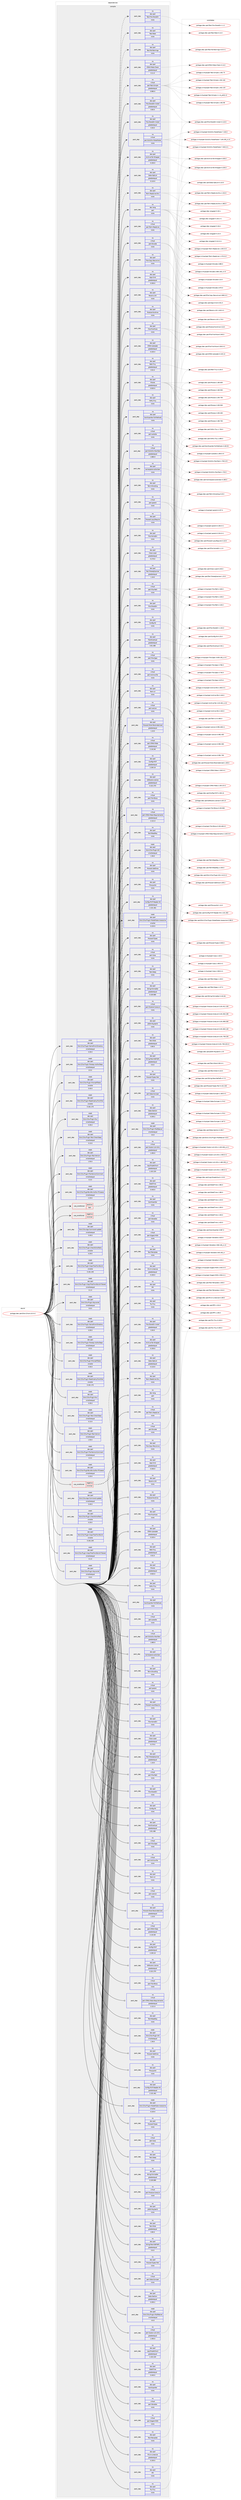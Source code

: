 digraph prolog {

# *************
# Graph options
# *************

newrank=true;
concentrate=true;
compound=true;
graph [rankdir=LR,fontname=Helvetica,fontsize=10,ranksep=1.5];#, ranksep=2.5, nodesep=0.2];
edge  [arrowhead=vee];
node  [fontname=Helvetica,fontsize=10];

# **********
# The ebuild
# **********

subgraph cluster_leftcol {
color=gray;
label=<<i>ebuild</i>>;
id [label="portage://dev-perl/Dist-Zilla-6.10.0-r2", color=red, width=4, href="../dev-perl/Dist-Zilla-6.10.0-r2.svg"];
}

# ****************
# The dependencies
# ****************

subgraph cluster_midcol {
color=gray;
label=<<i>dependencies</i>>;
subgraph cluster_compile {
fillcolor="#eeeeee";
style=filled;
label=<<i>compile</i>>;
subgraph cond122356 {
dependency495421 [label=<<TABLE BORDER="0" CELLBORDER="1" CELLSPACING="0" CELLPADDING="4"><TR><TD ROWSPAN="3" CELLPADDING="10">use_conditional</TD></TR><TR><TD>negative</TD></TR><TR><TD>minimal</TD></TR></TABLE>>, shape=none, color=red];
subgraph pack367970 {
dependency495422 [label=<<TABLE BORDER="0" CELLBORDER="1" CELLSPACING="0" CELLPADDING="4" WIDTH="220"><TR><TD ROWSPAN="6" CELLPADDING="30">pack_dep</TD></TR><TR><TD WIDTH="110">no</TD></TR><TR><TD>dev-perl</TD></TR><TR><TD>Archive-Tar-Wrapper</TD></TR><TR><TD>greaterequal</TD></TR><TR><TD>0.150.0</TD></TR></TABLE>>, shape=none, color=blue];
}
dependency495421:e -> dependency495422:w [weight=20,style="dashed",arrowhead="vee"];
subgraph pack367971 {
dependency495423 [label=<<TABLE BORDER="0" CELLBORDER="1" CELLSPACING="0" CELLPADDING="4" WIDTH="220"><TR><TD ROWSPAN="6" CELLPADDING="30">pack_dep</TD></TR><TR><TD WIDTH="110">no</TD></TR><TR><TD>dev-perl</TD></TR><TR><TD>Data-OptList</TD></TR><TR><TD>greaterequal</TD></TR><TR><TD>0.110.0</TD></TR></TABLE>>, shape=none, color=blue];
}
dependency495421:e -> dependency495423:w [weight=20,style="dashed",arrowhead="vee"];
subgraph pack367972 {
dependency495424 [label=<<TABLE BORDER="0" CELLBORDER="1" CELLSPACING="0" CELLPADDING="4" WIDTH="220"><TR><TD ROWSPAN="6" CELLPADDING="30">pack_dep</TD></TR><TR><TD WIDTH="110">no</TD></TR><TR><TD>dev-perl</TD></TR><TR><TD>Term-ReadLine-Gnu</TD></TR><TR><TD>none</TD></TR><TR><TD></TD></TR></TABLE>>, shape=none, color=blue];
}
dependency495421:e -> dependency495424:w [weight=20,style="dashed",arrowhead="vee"];
}
id:e -> dependency495421:w [weight=20,style="solid",arrowhead="vee"];
subgraph cond122357 {
dependency495425 [label=<<TABLE BORDER="0" CELLBORDER="1" CELLSPACING="0" CELLPADDING="4"><TR><TD ROWSPAN="3" CELLPADDING="10">use_conditional</TD></TR><TR><TD>positive</TD></TR><TR><TD>test</TD></TR></TABLE>>, shape=none, color=red];
subgraph pack367973 {
dependency495426 [label=<<TABLE BORDER="0" CELLBORDER="1" CELLSPACING="0" CELLPADDING="4" WIDTH="220"><TR><TD ROWSPAN="6" CELLPADDING="30">pack_dep</TD></TR><TR><TD WIDTH="110">no</TD></TR><TR><TD>dev-perl</TD></TR><TR><TD>CPAN-Meta-Check</TD></TR><TR><TD>greaterequal</TD></TR><TR><TD>0.11.0</TD></TR></TABLE>>, shape=none, color=blue];
}
dependency495425:e -> dependency495426:w [weight=20,style="dashed",arrowhead="vee"];
subgraph pack367974 {
dependency495427 [label=<<TABLE BORDER="0" CELLBORDER="1" CELLSPACING="0" CELLPADDING="4" WIDTH="220"><TR><TD ROWSPAN="6" CELLPADDING="30">pack_dep</TD></TR><TR><TD WIDTH="110">no</TD></TR><TR><TD>dev-perl</TD></TR><TR><TD>Test-FailWarnings</TD></TR><TR><TD>none</TD></TR><TR><TD></TD></TR></TABLE>>, shape=none, color=blue];
}
dependency495425:e -> dependency495427:w [weight=20,style="dashed",arrowhead="vee"];
subgraph pack367975 {
dependency495428 [label=<<TABLE BORDER="0" CELLBORDER="1" CELLSPACING="0" CELLPADDING="4" WIDTH="220"><TR><TD ROWSPAN="6" CELLPADDING="30">pack_dep</TD></TR><TR><TD WIDTH="110">no</TD></TR><TR><TD>dev-perl</TD></TR><TR><TD>Test-Fatal</TD></TR><TR><TD>none</TD></TR><TR><TD></TD></TR></TABLE>>, shape=none, color=blue];
}
dependency495425:e -> dependency495428:w [weight=20,style="dashed",arrowhead="vee"];
subgraph pack367976 {
dependency495429 [label=<<TABLE BORDER="0" CELLBORDER="1" CELLSPACING="0" CELLPADDING="4" WIDTH="220"><TR><TD ROWSPAN="6" CELLPADDING="30">pack_dep</TD></TR><TR><TD WIDTH="110">no</TD></TR><TR><TD>dev-perl</TD></TR><TR><TD>Test-File-ShareDir</TD></TR><TR><TD>none</TD></TR><TR><TD></TD></TR></TABLE>>, shape=none, color=blue];
}
dependency495425:e -> dependency495429:w [weight=20,style="dashed",arrowhead="vee"];
subgraph pack367977 {
dependency495430 [label=<<TABLE BORDER="0" CELLBORDER="1" CELLSPACING="0" CELLPADDING="4" WIDTH="220"><TR><TD ROWSPAN="6" CELLPADDING="30">pack_dep</TD></TR><TR><TD WIDTH="110">no</TD></TR><TR><TD>virtual</TD></TR><TR><TD>perl-Test-Simple</TD></TR><TR><TD>greaterequal</TD></TR><TR><TD>0.960.0</TD></TR></TABLE>>, shape=none, color=blue];
}
dependency495425:e -> dependency495430:w [weight=20,style="dashed",arrowhead="vee"];
}
id:e -> dependency495425:w [weight=20,style="solid",arrowhead="vee"];
subgraph pack367978 {
dependency495431 [label=<<TABLE BORDER="0" CELLBORDER="1" CELLSPACING="0" CELLPADDING="4" WIDTH="220"><TR><TD ROWSPAN="6" CELLPADDING="30">pack_dep</TD></TR><TR><TD WIDTH="110">no</TD></TR><TR><TD>dev-lang</TD></TR><TR><TD>perl</TD></TR><TR><TD>none</TD></TR><TR><TD></TD></TR></TABLE>>, shape=none, color=blue];
}
id:e -> dependency495431:w [weight=20,style="solid",arrowhead="vee"];
subgraph pack367979 {
dependency495432 [label=<<TABLE BORDER="0" CELLBORDER="1" CELLSPACING="0" CELLPADDING="4" WIDTH="220"><TR><TD ROWSPAN="6" CELLPADDING="30">pack_dep</TD></TR><TR><TD WIDTH="110">no</TD></TR><TR><TD>dev-perl</TD></TR><TR><TD>App-Cmd</TD></TR><TR><TD>greaterequal</TD></TR><TR><TD>0.330.0</TD></TR></TABLE>>, shape=none, color=blue];
}
id:e -> dependency495432:w [weight=20,style="solid",arrowhead="vee"];
subgraph pack367980 {
dependency495433 [label=<<TABLE BORDER="0" CELLBORDER="1" CELLSPACING="0" CELLPADDING="4" WIDTH="220"><TR><TD ROWSPAN="6" CELLPADDING="30">pack_dep</TD></TR><TR><TD WIDTH="110">no</TD></TR><TR><TD>dev-perl</TD></TR><TR><TD>CPAN-Uploader</TD></TR><TR><TD>greaterequal</TD></TR><TR><TD>0.103.4</TD></TR></TABLE>>, shape=none, color=blue];
}
id:e -> dependency495433:w [weight=20,style="solid",arrowhead="vee"];
subgraph pack367981 {
dependency495434 [label=<<TABLE BORDER="0" CELLBORDER="1" CELLSPACING="0" CELLPADDING="4" WIDTH="220"><TR><TD ROWSPAN="6" CELLPADDING="30">pack_dep</TD></TR><TR><TD WIDTH="110">no</TD></TR><TR><TD>dev-perl</TD></TR><TR><TD>Class-Load</TD></TR><TR><TD>greaterequal</TD></TR><TR><TD>0.170.0</TD></TR></TABLE>>, shape=none, color=blue];
}
id:e -> dependency495434:w [weight=20,style="solid",arrowhead="vee"];
subgraph pack367982 {
dependency495435 [label=<<TABLE BORDER="0" CELLBORDER="1" CELLSPACING="0" CELLPADDING="4" WIDTH="220"><TR><TD ROWSPAN="6" CELLPADDING="30">pack_dep</TD></TR><TR><TD WIDTH="110">no</TD></TR><TR><TD>dev-perl</TD></TR><TR><TD>Config-INI</TD></TR><TR><TD>none</TD></TR><TR><TD></TD></TR></TABLE>>, shape=none, color=blue];
}
id:e -> dependency495435:w [weight=20,style="solid",arrowhead="vee"];
subgraph pack367983 {
dependency495436 [label=<<TABLE BORDER="0" CELLBORDER="1" CELLSPACING="0" CELLPADDING="4" WIDTH="220"><TR><TD ROWSPAN="6" CELLPADDING="30">pack_dep</TD></TR><TR><TD WIDTH="110">no</TD></TR><TR><TD>dev-perl</TD></TR><TR><TD>Config-MVP</TD></TR><TR><TD>greaterequal</TD></TR><TR><TD>2.200.10</TD></TR></TABLE>>, shape=none, color=blue];
}
id:e -> dependency495436:w [weight=20,style="solid",arrowhead="vee"];
subgraph pack367984 {
dependency495437 [label=<<TABLE BORDER="0" CELLBORDER="1" CELLSPACING="0" CELLPADDING="4" WIDTH="220"><TR><TD ROWSPAN="6" CELLPADDING="30">pack_dep</TD></TR><TR><TD WIDTH="110">no</TD></TR><TR><TD>dev-perl</TD></TR><TR><TD>Config-MVP-Reader-INI</TD></TR><TR><TD>greaterequal</TD></TR><TR><TD>2.101.461</TD></TR></TABLE>>, shape=none, color=blue];
}
id:e -> dependency495437:w [weight=20,style="solid",arrowhead="vee"];
subgraph pack367985 {
dependency495438 [label=<<TABLE BORDER="0" CELLBORDER="1" CELLSPACING="0" CELLPADDING="4" WIDTH="220"><TR><TD ROWSPAN="6" CELLPADDING="30">pack_dep</TD></TR><TR><TD WIDTH="110">no</TD></TR><TR><TD>dev-perl</TD></TR><TR><TD>Data-Section</TD></TR><TR><TD>greaterequal</TD></TR><TR><TD>0.200.2</TD></TR></TABLE>>, shape=none, color=blue];
}
id:e -> dependency495438:w [weight=20,style="solid",arrowhead="vee"];
subgraph pack367986 {
dependency495439 [label=<<TABLE BORDER="0" CELLBORDER="1" CELLSPACING="0" CELLPADDING="4" WIDTH="220"><TR><TD ROWSPAN="6" CELLPADDING="30">pack_dep</TD></TR><TR><TD WIDTH="110">no</TD></TR><TR><TD>dev-perl</TD></TR><TR><TD>DateTime</TD></TR><TR><TD>greaterequal</TD></TR><TR><TD>0.440.0</TD></TR></TABLE>>, shape=none, color=blue];
}
id:e -> dependency495439:w [weight=20,style="solid",arrowhead="vee"];
subgraph pack367987 {
dependency495440 [label=<<TABLE BORDER="0" CELLBORDER="1" CELLSPACING="0" CELLPADDING="4" WIDTH="220"><TR><TD ROWSPAN="6" CELLPADDING="30">pack_dep</TD></TR><TR><TD WIDTH="110">no</TD></TR><TR><TD>dev-perl</TD></TR><TR><TD>File-Copy-Recursive</TD></TR><TR><TD>none</TD></TR><TR><TD></TD></TR></TABLE>>, shape=none, color=blue];
}
id:e -> dependency495440:w [weight=20,style="solid",arrowhead="vee"];
subgraph pack367988 {
dependency495441 [label=<<TABLE BORDER="0" CELLBORDER="1" CELLSPACING="0" CELLPADDING="4" WIDTH="220"><TR><TD ROWSPAN="6" CELLPADDING="30">pack_dep</TD></TR><TR><TD WIDTH="110">no</TD></TR><TR><TD>dev-perl</TD></TR><TR><TD>File-Find-Rule</TD></TR><TR><TD>none</TD></TR><TR><TD></TD></TR></TABLE>>, shape=none, color=blue];
}
id:e -> dependency495441:w [weight=20,style="solid",arrowhead="vee"];
subgraph pack367989 {
dependency495442 [label=<<TABLE BORDER="0" CELLBORDER="1" CELLSPACING="0" CELLPADDING="4" WIDTH="220"><TR><TD ROWSPAN="6" CELLPADDING="30">pack_dep</TD></TR><TR><TD WIDTH="110">no</TD></TR><TR><TD>dev-perl</TD></TR><TR><TD>File-HomeDir</TD></TR><TR><TD>none</TD></TR><TR><TD></TD></TR></TABLE>>, shape=none, color=blue];
}
id:e -> dependency495442:w [weight=20,style="solid",arrowhead="vee"];
subgraph pack367990 {
dependency495443 [label=<<TABLE BORDER="0" CELLBORDER="1" CELLSPACING="0" CELLPADDING="4" WIDTH="220"><TR><TD ROWSPAN="6" CELLPADDING="30">pack_dep</TD></TR><TR><TD WIDTH="110">no</TD></TR><TR><TD>dev-perl</TD></TR><TR><TD>File-ShareDir</TD></TR><TR><TD>none</TD></TR><TR><TD></TD></TR></TABLE>>, shape=none, color=blue];
}
id:e -> dependency495443:w [weight=20,style="solid",arrowhead="vee"];
subgraph pack367991 {
dependency495444 [label=<<TABLE BORDER="0" CELLBORDER="1" CELLSPACING="0" CELLPADDING="4" WIDTH="220"><TR><TD ROWSPAN="6" CELLPADDING="30">pack_dep</TD></TR><TR><TD WIDTH="110">no</TD></TR><TR><TD>dev-perl</TD></TR><TR><TD>File-ShareDir-Install</TD></TR><TR><TD>greaterequal</TD></TR><TR><TD>0.30.0</TD></TR></TABLE>>, shape=none, color=blue];
}
id:e -> dependency495444:w [weight=20,style="solid",arrowhead="vee"];
subgraph pack367992 {
dependency495445 [label=<<TABLE BORDER="0" CELLBORDER="1" CELLSPACING="0" CELLPADDING="4" WIDTH="220"><TR><TD ROWSPAN="6" CELLPADDING="30">pack_dep</TD></TR><TR><TD WIDTH="110">no</TD></TR><TR><TD>dev-perl</TD></TR><TR><TD>File-ShareDir-Install</TD></TR><TR><TD>greaterequal</TD></TR><TR><TD>0.60.0</TD></TR></TABLE>>, shape=none, color=blue];
}
id:e -> dependency495445:w [weight=20,style="solid",arrowhead="vee"];
subgraph pack367993 {
dependency495446 [label=<<TABLE BORDER="0" CELLBORDER="1" CELLSPACING="0" CELLPADDING="4" WIDTH="220"><TR><TD ROWSPAN="6" CELLPADDING="30">pack_dep</TD></TR><TR><TD WIDTH="110">no</TD></TR><TR><TD>dev-perl</TD></TR><TR><TD>File-pushd</TD></TR><TR><TD>none</TD></TR><TR><TD></TD></TR></TABLE>>, shape=none, color=blue];
}
id:e -> dependency495446:w [weight=20,style="solid",arrowhead="vee"];
subgraph pack367994 {
dependency495447 [label=<<TABLE BORDER="0" CELLBORDER="1" CELLSPACING="0" CELLPADDING="4" WIDTH="220"><TR><TD ROWSPAN="6" CELLPADDING="30">pack_dep</TD></TR><TR><TD WIDTH="110">no</TD></TR><TR><TD>dev-perl</TD></TR><TR><TD>JSON-MaybeXS</TD></TR><TR><TD>none</TD></TR><TR><TD></TD></TR></TABLE>>, shape=none, color=blue];
}
id:e -> dependency495447:w [weight=20,style="solid",arrowhead="vee"];
subgraph pack367995 {
dependency495448 [label=<<TABLE BORDER="0" CELLBORDER="1" CELLSPACING="0" CELLPADDING="4" WIDTH="220"><TR><TD ROWSPAN="6" CELLPADDING="30">pack_dep</TD></TR><TR><TD WIDTH="110">no</TD></TR><TR><TD>dev-perl</TD></TR><TR><TD>Log-Dispatchouli</TD></TR><TR><TD>greaterequal</TD></TR><TR><TD>1.102.220</TD></TR></TABLE>>, shape=none, color=blue];
}
id:e -> dependency495448:w [weight=20,style="solid",arrowhead="vee"];
subgraph pack367996 {
dependency495449 [label=<<TABLE BORDER="0" CELLBORDER="1" CELLSPACING="0" CELLPADDING="4" WIDTH="220"><TR><TD ROWSPAN="6" CELLPADDING="30">pack_dep</TD></TR><TR><TD WIDTH="110">no</TD></TR><TR><TD>dev-perl</TD></TR><TR><TD>Mixin-Linewise</TD></TR><TR><TD>greaterequal</TD></TR><TR><TD>0.100.0</TD></TR></TABLE>>, shape=none, color=blue];
}
id:e -> dependency495449:w [weight=20,style="solid",arrowhead="vee"];
subgraph pack367997 {
dependency495450 [label=<<TABLE BORDER="0" CELLBORDER="1" CELLSPACING="0" CELLPADDING="4" WIDTH="220"><TR><TD ROWSPAN="6" CELLPADDING="30">pack_dep</TD></TR><TR><TD WIDTH="110">no</TD></TR><TR><TD>dev-perl</TD></TR><TR><TD>Module-Runtime</TD></TR><TR><TD>none</TD></TR><TR><TD></TD></TR></TABLE>>, shape=none, color=blue];
}
id:e -> dependency495450:w [weight=20,style="solid",arrowhead="vee"];
subgraph pack367998 {
dependency495451 [label=<<TABLE BORDER="0" CELLBORDER="1" CELLSPACING="0" CELLPADDING="4" WIDTH="220"><TR><TD ROWSPAN="6" CELLPADDING="30">pack_dep</TD></TR><TR><TD WIDTH="110">no</TD></TR><TR><TD>dev-perl</TD></TR><TR><TD>Moose</TD></TR><TR><TD>greaterequal</TD></TR><TR><TD>0.920.0</TD></TR></TABLE>>, shape=none, color=blue];
}
id:e -> dependency495451:w [weight=20,style="solid",arrowhead="vee"];
subgraph pack367999 {
dependency495452 [label=<<TABLE BORDER="0" CELLBORDER="1" CELLSPACING="0" CELLPADDING="4" WIDTH="220"><TR><TD ROWSPAN="6" CELLPADDING="30">pack_dep</TD></TR><TR><TD WIDTH="110">no</TD></TR><TR><TD>dev-perl</TD></TR><TR><TD>MooseX-LazyRequire</TD></TR><TR><TD>none</TD></TR><TR><TD></TD></TR></TABLE>>, shape=none, color=blue];
}
id:e -> dependency495452:w [weight=20,style="solid",arrowhead="vee"];
subgraph pack368000 {
dependency495453 [label=<<TABLE BORDER="0" CELLBORDER="1" CELLSPACING="0" CELLPADDING="4" WIDTH="220"><TR><TD ROWSPAN="6" CELLPADDING="30">pack_dep</TD></TR><TR><TD WIDTH="110">no</TD></TR><TR><TD>dev-perl</TD></TR><TR><TD>MooseX-Role-Parameterized</TD></TR><TR><TD>greaterequal</TD></TR><TR><TD>1.10.0</TD></TR></TABLE>>, shape=none, color=blue];
}
id:e -> dependency495453:w [weight=20,style="solid",arrowhead="vee"];
subgraph pack368001 {
dependency495454 [label=<<TABLE BORDER="0" CELLBORDER="1" CELLSPACING="0" CELLPADDING="4" WIDTH="220"><TR><TD ROWSPAN="6" CELLPADDING="30">pack_dep</TD></TR><TR><TD WIDTH="110">no</TD></TR><TR><TD>dev-perl</TD></TR><TR><TD>MooseX-SetOnce</TD></TR><TR><TD>none</TD></TR><TR><TD></TD></TR></TABLE>>, shape=none, color=blue];
}
id:e -> dependency495454:w [weight=20,style="solid",arrowhead="vee"];
subgraph pack368002 {
dependency495455 [label=<<TABLE BORDER="0" CELLBORDER="1" CELLSPACING="0" CELLPADDING="4" WIDTH="220"><TR><TD ROWSPAN="6" CELLPADDING="30">pack_dep</TD></TR><TR><TD WIDTH="110">no</TD></TR><TR><TD>dev-perl</TD></TR><TR><TD>MooseX-Types</TD></TR><TR><TD>none</TD></TR><TR><TD></TD></TR></TABLE>>, shape=none, color=blue];
}
id:e -> dependency495455:w [weight=20,style="solid",arrowhead="vee"];
subgraph pack368003 {
dependency495456 [label=<<TABLE BORDER="0" CELLBORDER="1" CELLSPACING="0" CELLPADDING="4" WIDTH="220"><TR><TD ROWSPAN="6" CELLPADDING="30">pack_dep</TD></TR><TR><TD WIDTH="110">no</TD></TR><TR><TD>dev-perl</TD></TR><TR><TD>MooseX-Types-Perl</TD></TR><TR><TD>none</TD></TR><TR><TD></TD></TR></TABLE>>, shape=none, color=blue];
}
id:e -> dependency495456:w [weight=20,style="solid",arrowhead="vee"];
subgraph pack368004 {
dependency495457 [label=<<TABLE BORDER="0" CELLBORDER="1" CELLSPACING="0" CELLPADDING="4" WIDTH="220"><TR><TD ROWSPAN="6" CELLPADDING="30">pack_dep</TD></TR><TR><TD WIDTH="110">no</TD></TR><TR><TD>dev-perl</TD></TR><TR><TD>PPI</TD></TR><TR><TD>none</TD></TR><TR><TD></TD></TR></TABLE>>, shape=none, color=blue];
}
id:e -> dependency495457:w [weight=20,style="solid",arrowhead="vee"];
subgraph pack368005 {
dependency495458 [label=<<TABLE BORDER="0" CELLBORDER="1" CELLSPACING="0" CELLPADDING="4" WIDTH="220"><TR><TD ROWSPAN="6" CELLPADDING="30">pack_dep</TD></TR><TR><TD WIDTH="110">no</TD></TR><TR><TD>dev-perl</TD></TR><TR><TD>Params-Util</TD></TR><TR><TD>none</TD></TR><TR><TD></TD></TR></TABLE>>, shape=none, color=blue];
}
id:e -> dependency495458:w [weight=20,style="solid",arrowhead="vee"];
subgraph pack368006 {
dependency495459 [label=<<TABLE BORDER="0" CELLBORDER="1" CELLSPACING="0" CELLPADDING="4" WIDTH="220"><TR><TD ROWSPAN="6" CELLPADDING="30">pack_dep</TD></TR><TR><TD WIDTH="110">no</TD></TR><TR><TD>dev-perl</TD></TR><TR><TD>Path-Tiny</TD></TR><TR><TD>greaterequal</TD></TR><TR><TD>0.52.0</TD></TR></TABLE>>, shape=none, color=blue];
}
id:e -> dependency495459:w [weight=20,style="solid",arrowhead="vee"];
subgraph pack368007 {
dependency495460 [label=<<TABLE BORDER="0" CELLBORDER="1" CELLSPACING="0" CELLPADDING="4" WIDTH="220"><TR><TD ROWSPAN="6" CELLPADDING="30">pack_dep</TD></TR><TR><TD WIDTH="110">no</TD></TR><TR><TD>dev-perl</TD></TR><TR><TD>Perl-PrereqScanner</TD></TR><TR><TD>greaterequal</TD></TR><TR><TD>1.16.0</TD></TR></TABLE>>, shape=none, color=blue];
}
id:e -> dependency495460:w [weight=20,style="solid",arrowhead="vee"];
subgraph pack368008 {
dependency495461 [label=<<TABLE BORDER="0" CELLBORDER="1" CELLSPACING="0" CELLPADDING="4" WIDTH="220"><TR><TD ROWSPAN="6" CELLPADDING="30">pack_dep</TD></TR><TR><TD WIDTH="110">no</TD></TR><TR><TD>dev-perl</TD></TR><TR><TD>Pod-Eventual</TD></TR><TR><TD>greaterequal</TD></TR><TR><TD>0.91.480</TD></TR></TABLE>>, shape=none, color=blue];
}
id:e -> dependency495461:w [weight=20,style="solid",arrowhead="vee"];
subgraph pack368009 {
dependency495462 [label=<<TABLE BORDER="0" CELLBORDER="1" CELLSPACING="0" CELLPADDING="4" WIDTH="220"><TR><TD ROWSPAN="6" CELLPADDING="30">pack_dep</TD></TR><TR><TD WIDTH="110">no</TD></TR><TR><TD>dev-perl</TD></TR><TR><TD>Software-License</TD></TR><TR><TD>greaterequal</TD></TR><TR><TD>0.101.370</TD></TR></TABLE>>, shape=none, color=blue];
}
id:e -> dependency495462:w [weight=20,style="solid",arrowhead="vee"];
subgraph pack368010 {
dependency495463 [label=<<TABLE BORDER="0" CELLBORDER="1" CELLSPACING="0" CELLPADDING="4" WIDTH="220"><TR><TD ROWSPAN="6" CELLPADDING="30">pack_dep</TD></TR><TR><TD WIDTH="110">no</TD></TR><TR><TD>dev-perl</TD></TR><TR><TD>String-Formatter</TD></TR><TR><TD>greaterequal</TD></TR><TR><TD>0.100.680</TD></TR></TABLE>>, shape=none, color=blue];
}
id:e -> dependency495463:w [weight=20,style="solid",arrowhead="vee"];
subgraph pack368011 {
dependency495464 [label=<<TABLE BORDER="0" CELLBORDER="1" CELLSPACING="0" CELLPADDING="4" WIDTH="220"><TR><TD ROWSPAN="6" CELLPADDING="30">pack_dep</TD></TR><TR><TD WIDTH="110">no</TD></TR><TR><TD>dev-perl</TD></TR><TR><TD>String-RewritePrefix</TD></TR><TR><TD>greaterequal</TD></TR><TR><TD>0.6.0</TD></TR></TABLE>>, shape=none, color=blue];
}
id:e -> dependency495464:w [weight=20,style="solid",arrowhead="vee"];
subgraph pack368012 {
dependency495465 [label=<<TABLE BORDER="0" CELLBORDER="1" CELLSPACING="0" CELLPADDING="4" WIDTH="220"><TR><TD ROWSPAN="6" CELLPADDING="30">pack_dep</TD></TR><TR><TD WIDTH="110">no</TD></TR><TR><TD>dev-perl</TD></TR><TR><TD>Sub-Exporter</TD></TR><TR><TD>none</TD></TR><TR><TD></TD></TR></TABLE>>, shape=none, color=blue];
}
id:e -> dependency495465:w [weight=20,style="solid",arrowhead="vee"];
subgraph pack368013 {
dependency495466 [label=<<TABLE BORDER="0" CELLBORDER="1" CELLSPACING="0" CELLPADDING="4" WIDTH="220"><TR><TD ROWSPAN="6" CELLPADDING="30">pack_dep</TD></TR><TR><TD WIDTH="110">no</TD></TR><TR><TD>dev-perl</TD></TR><TR><TD>Sub-Exporter-ForMethods</TD></TR><TR><TD>none</TD></TR><TR><TD></TD></TR></TABLE>>, shape=none, color=blue];
}
id:e -> dependency495466:w [weight=20,style="solid",arrowhead="vee"];
subgraph pack368014 {
dependency495467 [label=<<TABLE BORDER="0" CELLBORDER="1" CELLSPACING="0" CELLPADDING="4" WIDTH="220"><TR><TD ROWSPAN="6" CELLPADDING="30">pack_dep</TD></TR><TR><TD WIDTH="110">no</TD></TR><TR><TD>dev-perl</TD></TR><TR><TD>Term-Encoding</TD></TR><TR><TD>none</TD></TR><TR><TD></TD></TR></TABLE>>, shape=none, color=blue];
}
id:e -> dependency495467:w [weight=20,style="solid",arrowhead="vee"];
subgraph pack368015 {
dependency495468 [label=<<TABLE BORDER="0" CELLBORDER="1" CELLSPACING="0" CELLPADDING="4" WIDTH="220"><TR><TD ROWSPAN="6" CELLPADDING="30">pack_dep</TD></TR><TR><TD WIDTH="110">no</TD></TR><TR><TD>dev-perl</TD></TR><TR><TD>Term-UI</TD></TR><TR><TD>none</TD></TR><TR><TD></TD></TR></TABLE>>, shape=none, color=blue];
}
id:e -> dependency495468:w [weight=20,style="solid",arrowhead="vee"];
subgraph pack368016 {
dependency495469 [label=<<TABLE BORDER="0" CELLBORDER="1" CELLSPACING="0" CELLPADDING="4" WIDTH="220"><TR><TD ROWSPAN="6" CELLPADDING="30">pack_dep</TD></TR><TR><TD WIDTH="110">no</TD></TR><TR><TD>dev-perl</TD></TR><TR><TD>TermReadKey</TD></TR><TR><TD>none</TD></TR><TR><TD></TD></TR></TABLE>>, shape=none, color=blue];
}
id:e -> dependency495469:w [weight=20,style="solid",arrowhead="vee"];
subgraph pack368017 {
dependency495470 [label=<<TABLE BORDER="0" CELLBORDER="1" CELLSPACING="0" CELLPADDING="4" WIDTH="220"><TR><TD ROWSPAN="6" CELLPADDING="30">pack_dep</TD></TR><TR><TD WIDTH="110">no</TD></TR><TR><TD>dev-perl</TD></TR><TR><TD>Test-Deep</TD></TR><TR><TD>none</TD></TR><TR><TD></TD></TR></TABLE>>, shape=none, color=blue];
}
id:e -> dependency495470:w [weight=20,style="solid",arrowhead="vee"];
subgraph pack368018 {
dependency495471 [label=<<TABLE BORDER="0" CELLBORDER="1" CELLSPACING="0" CELLPADDING="4" WIDTH="220"><TR><TD ROWSPAN="6" CELLPADDING="30">pack_dep</TD></TR><TR><TD WIDTH="110">no</TD></TR><TR><TD>dev-perl</TD></TR><TR><TD>Text-Glob</TD></TR><TR><TD>greaterequal</TD></TR><TR><TD>0.80.0</TD></TR></TABLE>>, shape=none, color=blue];
}
id:e -> dependency495471:w [weight=20,style="solid",arrowhead="vee"];
subgraph pack368019 {
dependency495472 [label=<<TABLE BORDER="0" CELLBORDER="1" CELLSPACING="0" CELLPADDING="4" WIDTH="220"><TR><TD ROWSPAN="6" CELLPADDING="30">pack_dep</TD></TR><TR><TD WIDTH="110">no</TD></TR><TR><TD>dev-perl</TD></TR><TR><TD>Text-Template</TD></TR><TR><TD>none</TD></TR><TR><TD></TD></TR></TABLE>>, shape=none, color=blue];
}
id:e -> dependency495472:w [weight=20,style="solid",arrowhead="vee"];
subgraph pack368020 {
dependency495473 [label=<<TABLE BORDER="0" CELLBORDER="1" CELLSPACING="0" CELLPADDING="4" WIDTH="220"><TR><TD ROWSPAN="6" CELLPADDING="30">pack_dep</TD></TR><TR><TD WIDTH="110">no</TD></TR><TR><TD>dev-perl</TD></TR><TR><TD>Try-Tiny</TD></TR><TR><TD>none</TD></TR><TR><TD></TD></TR></TABLE>>, shape=none, color=blue];
}
id:e -> dependency495473:w [weight=20,style="solid",arrowhead="vee"];
subgraph pack368021 {
dependency495474 [label=<<TABLE BORDER="0" CELLBORDER="1" CELLSPACING="0" CELLPADDING="4" WIDTH="220"><TR><TD ROWSPAN="6" CELLPADDING="30">pack_dep</TD></TR><TR><TD WIDTH="110">no</TD></TR><TR><TD>dev-perl</TD></TR><TR><TD>YAML-Tiny</TD></TR><TR><TD>none</TD></TR><TR><TD></TD></TR></TABLE>>, shape=none, color=blue];
}
id:e -> dependency495474:w [weight=20,style="solid",arrowhead="vee"];
subgraph pack368022 {
dependency495475 [label=<<TABLE BORDER="0" CELLBORDER="1" CELLSPACING="0" CELLPADDING="4" WIDTH="220"><TR><TD ROWSPAN="6" CELLPADDING="30">pack_dep</TD></TR><TR><TD WIDTH="110">no</TD></TR><TR><TD>dev-perl</TD></TR><TR><TD>namespace-autoclean</TD></TR><TR><TD>none</TD></TR><TR><TD></TD></TR></TABLE>>, shape=none, color=blue];
}
id:e -> dependency495475:w [weight=20,style="solid",arrowhead="vee"];
subgraph pack368023 {
dependency495476 [label=<<TABLE BORDER="0" CELLBORDER="1" CELLSPACING="0" CELLPADDING="4" WIDTH="220"><TR><TD ROWSPAN="6" CELLPADDING="30">pack_dep</TD></TR><TR><TD WIDTH="110">no</TD></TR><TR><TD>virtual</TD></TR><TR><TD>perl-Archive-Tar</TD></TR><TR><TD>none</TD></TR><TR><TD></TD></TR></TABLE>>, shape=none, color=blue];
}
id:e -> dependency495476:w [weight=20,style="solid",arrowhead="vee"];
subgraph pack368024 {
dependency495477 [label=<<TABLE BORDER="0" CELLBORDER="1" CELLSPACING="0" CELLPADDING="4" WIDTH="220"><TR><TD ROWSPAN="6" CELLPADDING="30">pack_dep</TD></TR><TR><TD WIDTH="110">no</TD></TR><TR><TD>virtual</TD></TR><TR><TD>perl-CPAN-Meta</TD></TR><TR><TD>greaterequal</TD></TR><TR><TD>2.142.60</TD></TR></TABLE>>, shape=none, color=blue];
}
id:e -> dependency495477:w [weight=20,style="solid",arrowhead="vee"];
subgraph pack368025 {
dependency495478 [label=<<TABLE BORDER="0" CELLBORDER="1" CELLSPACING="0" CELLPADDING="4" WIDTH="220"><TR><TD ROWSPAN="6" CELLPADDING="30">pack_dep</TD></TR><TR><TD WIDTH="110">no</TD></TR><TR><TD>virtual</TD></TR><TR><TD>perl-CPAN-Meta-Requirements</TD></TR><TR><TD>greaterequal</TD></TR><TR><TD>2.121.0</TD></TR></TABLE>>, shape=none, color=blue];
}
id:e -> dependency495478:w [weight=20,style="solid",arrowhead="vee"];
subgraph pack368026 {
dependency495479 [label=<<TABLE BORDER="0" CELLBORDER="1" CELLSPACING="0" CELLPADDING="4" WIDTH="220"><TR><TD ROWSPAN="6" CELLPADDING="30">pack_dep</TD></TR><TR><TD WIDTH="110">no</TD></TR><TR><TD>virtual</TD></TR><TR><TD>perl-Carp</TD></TR><TR><TD>none</TD></TR><TR><TD></TD></TR></TABLE>>, shape=none, color=blue];
}
id:e -> dependency495479:w [weight=20,style="solid",arrowhead="vee"];
subgraph pack368027 {
dependency495480 [label=<<TABLE BORDER="0" CELLBORDER="1" CELLSPACING="0" CELLPADDING="4" WIDTH="220"><TR><TD ROWSPAN="6" CELLPADDING="30">pack_dep</TD></TR><TR><TD WIDTH="110">no</TD></TR><TR><TD>virtual</TD></TR><TR><TD>perl-Data-Dumper</TD></TR><TR><TD>none</TD></TR><TR><TD></TD></TR></TABLE>>, shape=none, color=blue];
}
id:e -> dependency495480:w [weight=20,style="solid",arrowhead="vee"];
subgraph pack368028 {
dependency495481 [label=<<TABLE BORDER="0" CELLBORDER="1" CELLSPACING="0" CELLPADDING="4" WIDTH="220"><TR><TD ROWSPAN="6" CELLPADDING="30">pack_dep</TD></TR><TR><TD WIDTH="110">no</TD></TR><TR><TD>virtual</TD></TR><TR><TD>perl-Digest-MD5</TD></TR><TR><TD>none</TD></TR><TR><TD></TD></TR></TABLE>>, shape=none, color=blue];
}
id:e -> dependency495481:w [weight=20,style="solid",arrowhead="vee"];
subgraph pack368029 {
dependency495482 [label=<<TABLE BORDER="0" CELLBORDER="1" CELLSPACING="0" CELLPADDING="4" WIDTH="220"><TR><TD ROWSPAN="6" CELLPADDING="30">pack_dep</TD></TR><TR><TD WIDTH="110">no</TD></TR><TR><TD>virtual</TD></TR><TR><TD>perl-Encode</TD></TR><TR><TD>none</TD></TR><TR><TD></TD></TR></TABLE>>, shape=none, color=blue];
}
id:e -> dependency495482:w [weight=20,style="solid",arrowhead="vee"];
subgraph pack368030 {
dependency495483 [label=<<TABLE BORDER="0" CELLBORDER="1" CELLSPACING="0" CELLPADDING="4" WIDTH="220"><TR><TD ROWSPAN="6" CELLPADDING="30">pack_dep</TD></TR><TR><TD WIDTH="110">no</TD></TR><TR><TD>virtual</TD></TR><TR><TD>perl-ExtUtils-MakeMaker</TD></TR><TR><TD>none</TD></TR><TR><TD></TD></TR></TABLE>>, shape=none, color=blue];
}
id:e -> dependency495483:w [weight=20,style="solid",arrowhead="vee"];
subgraph pack368031 {
dependency495484 [label=<<TABLE BORDER="0" CELLBORDER="1" CELLSPACING="0" CELLPADDING="4" WIDTH="220"><TR><TD ROWSPAN="6" CELLPADDING="30">pack_dep</TD></TR><TR><TD WIDTH="110">no</TD></TR><TR><TD>virtual</TD></TR><TR><TD>perl-ExtUtils-Manifest</TD></TR><TR><TD>greaterequal</TD></TR><TR><TD>1.660.0</TD></TR></TABLE>>, shape=none, color=blue];
}
id:e -> dependency495484:w [weight=20,style="solid",arrowhead="vee"];
subgraph pack368032 {
dependency495485 [label=<<TABLE BORDER="0" CELLBORDER="1" CELLSPACING="0" CELLPADDING="4" WIDTH="220"><TR><TD ROWSPAN="6" CELLPADDING="30">pack_dep</TD></TR><TR><TD WIDTH="110">no</TD></TR><TR><TD>virtual</TD></TR><TR><TD>perl-File-Path</TD></TR><TR><TD>none</TD></TR><TR><TD></TD></TR></TABLE>>, shape=none, color=blue];
}
id:e -> dependency495485:w [weight=20,style="solid",arrowhead="vee"];
subgraph pack368033 {
dependency495486 [label=<<TABLE BORDER="0" CELLBORDER="1" CELLSPACING="0" CELLPADDING="4" WIDTH="220"><TR><TD ROWSPAN="6" CELLPADDING="30">pack_dep</TD></TR><TR><TD WIDTH="110">no</TD></TR><TR><TD>virtual</TD></TR><TR><TD>perl-File-Spec</TD></TR><TR><TD>none</TD></TR><TR><TD></TD></TR></TABLE>>, shape=none, color=blue];
}
id:e -> dependency495486:w [weight=20,style="solid",arrowhead="vee"];
subgraph pack368034 {
dependency495487 [label=<<TABLE BORDER="0" CELLBORDER="1" CELLSPACING="0" CELLPADDING="4" WIDTH="220"><TR><TD ROWSPAN="6" CELLPADDING="30">pack_dep</TD></TR><TR><TD WIDTH="110">no</TD></TR><TR><TD>virtual</TD></TR><TR><TD>perl-File-Temp</TD></TR><TR><TD>none</TD></TR><TR><TD></TD></TR></TABLE>>, shape=none, color=blue];
}
id:e -> dependency495487:w [weight=20,style="solid",arrowhead="vee"];
subgraph pack368035 {
dependency495488 [label=<<TABLE BORDER="0" CELLBORDER="1" CELLSPACING="0" CELLPADDING="4" WIDTH="220"><TR><TD ROWSPAN="6" CELLPADDING="30">pack_dep</TD></TR><TR><TD WIDTH="110">no</TD></TR><TR><TD>virtual</TD></TR><TR><TD>perl-Module-CoreList</TD></TR><TR><TD>none</TD></TR><TR><TD></TD></TR></TABLE>>, shape=none, color=blue];
}
id:e -> dependency495488:w [weight=20,style="solid",arrowhead="vee"];
subgraph pack368036 {
dependency495489 [label=<<TABLE BORDER="0" CELLBORDER="1" CELLSPACING="0" CELLPADDING="4" WIDTH="220"><TR><TD ROWSPAN="6" CELLPADDING="30">pack_dep</TD></TR><TR><TD WIDTH="110">no</TD></TR><TR><TD>virtual</TD></TR><TR><TD>perl-Scalar-List-Utils</TD></TR><TR><TD>greaterequal</TD></TR><TR><TD>1.450.0</TD></TR></TABLE>>, shape=none, color=blue];
}
id:e -> dependency495489:w [weight=20,style="solid",arrowhead="vee"];
subgraph pack368037 {
dependency495490 [label=<<TABLE BORDER="0" CELLBORDER="1" CELLSPACING="0" CELLPADDING="4" WIDTH="220"><TR><TD ROWSPAN="6" CELLPADDING="30">pack_dep</TD></TR><TR><TD WIDTH="110">no</TD></TR><TR><TD>virtual</TD></TR><TR><TD>perl-Storable</TD></TR><TR><TD>none</TD></TR><TR><TD></TD></TR></TABLE>>, shape=none, color=blue];
}
id:e -> dependency495490:w [weight=20,style="solid",arrowhead="vee"];
subgraph pack368038 {
dependency495491 [label=<<TABLE BORDER="0" CELLBORDER="1" CELLSPACING="0" CELLPADDING="4" WIDTH="220"><TR><TD ROWSPAN="6" CELLPADDING="30">pack_dep</TD></TR><TR><TD WIDTH="110">no</TD></TR><TR><TD>virtual</TD></TR><TR><TD>perl-Term-ReadLine</TD></TR><TR><TD>none</TD></TR><TR><TD></TD></TR></TABLE>>, shape=none, color=blue];
}
id:e -> dependency495491:w [weight=20,style="solid",arrowhead="vee"];
subgraph pack368039 {
dependency495492 [label=<<TABLE BORDER="0" CELLBORDER="1" CELLSPACING="0" CELLPADDING="4" WIDTH="220"><TR><TD ROWSPAN="6" CELLPADDING="30">pack_dep</TD></TR><TR><TD WIDTH="110">no</TD></TR><TR><TD>virtual</TD></TR><TR><TD>perl-autodie</TD></TR><TR><TD>none</TD></TR><TR><TD></TD></TR></TABLE>>, shape=none, color=blue];
}
id:e -> dependency495492:w [weight=20,style="solid",arrowhead="vee"];
subgraph pack368040 {
dependency495493 [label=<<TABLE BORDER="0" CELLBORDER="1" CELLSPACING="0" CELLPADDING="4" WIDTH="220"><TR><TD ROWSPAN="6" CELLPADDING="30">pack_dep</TD></TR><TR><TD WIDTH="110">no</TD></TR><TR><TD>virtual</TD></TR><TR><TD>perl-parent</TD></TR><TR><TD>none</TD></TR><TR><TD></TD></TR></TABLE>>, shape=none, color=blue];
}
id:e -> dependency495493:w [weight=20,style="solid",arrowhead="vee"];
subgraph pack368041 {
dependency495494 [label=<<TABLE BORDER="0" CELLBORDER="1" CELLSPACING="0" CELLPADDING="4" WIDTH="220"><TR><TD ROWSPAN="6" CELLPADDING="30">pack_dep</TD></TR><TR><TD WIDTH="110">no</TD></TR><TR><TD>virtual</TD></TR><TR><TD>perl-version</TD></TR><TR><TD>none</TD></TR><TR><TD></TD></TR></TABLE>>, shape=none, color=blue];
}
id:e -> dependency495494:w [weight=20,style="solid",arrowhead="vee"];
subgraph pack368042 {
dependency495495 [label=<<TABLE BORDER="0" CELLBORDER="1" CELLSPACING="0" CELLPADDING="4" WIDTH="220"><TR><TD ROWSPAN="6" CELLPADDING="30">pack_dep</TD></TR><TR><TD WIDTH="110">weak</TD></TR><TR><TD>dev-perl</TD></TR><TR><TD>Dist-Zilla-App-Command-update</TD></TR><TR><TD>smallerequal</TD></TR><TR><TD>0.40.0</TD></TR></TABLE>>, shape=none, color=blue];
}
id:e -> dependency495495:w [weight=20,style="solid",arrowhead="vee"];
subgraph pack368043 {
dependency495496 [label=<<TABLE BORDER="0" CELLBORDER="1" CELLSPACING="0" CELLPADDING="4" WIDTH="220"><TR><TD ROWSPAN="6" CELLPADDING="30">pack_dep</TD></TR><TR><TD WIDTH="110">weak</TD></TR><TR><TD>dev-perl</TD></TR><TR><TD>Dist-Zilla-Plugin-CheckExtraTests</TD></TR><TR><TD>smaller</TD></TR><TR><TD>0.29.0</TD></TR></TABLE>>, shape=none, color=blue];
}
id:e -> dependency495496:w [weight=20,style="solid",arrowhead="vee"];
subgraph pack368044 {
dependency495497 [label=<<TABLE BORDER="0" CELLBORDER="1" CELLSPACING="0" CELLPADDING="4" WIDTH="220"><TR><TD ROWSPAN="6" CELLPADDING="30">pack_dep</TD></TR><TR><TD WIDTH="110">weak</TD></TR><TR><TD>dev-perl</TD></TR><TR><TD>Dist-Zilla-Plugin-CopyFilesFromBuild</TD></TR><TR><TD>smaller</TD></TR><TR><TD>0.161.230</TD></TR></TABLE>>, shape=none, color=blue];
}
id:e -> dependency495497:w [weight=20,style="solid",arrowhead="vee"];
subgraph pack368045 {
dependency495498 [label=<<TABLE BORDER="0" CELLBORDER="1" CELLSPACING="0" CELLPADDING="4" WIDTH="220"><TR><TD ROWSPAN="6" CELLPADDING="30">pack_dep</TD></TR><TR><TD WIDTH="110">weak</TD></TR><TR><TD>dev-perl</TD></TR><TR><TD>Dist-Zilla-Plugin-CopyFilesFromBuild-Filtered</TD></TR><TR><TD>smallerequal</TD></TR><TR><TD>0.1.0</TD></TR></TABLE>>, shape=none, color=blue];
}
id:e -> dependency495498:w [weight=20,style="solid",arrowhead="vee"];
subgraph pack368046 {
dependency495499 [label=<<TABLE BORDER="0" CELLBORDER="1" CELLSPACING="0" CELLPADDING="4" WIDTH="220"><TR><TD ROWSPAN="6" CELLPADDING="30">pack_dep</TD></TR><TR><TD WIDTH="110">weak</TD></TR><TR><TD>dev-perl</TD></TR><TR><TD>Dist-Zilla-Plugin-Git</TD></TR><TR><TD>smallerequal</TD></TR><TR><TD>2.36.0</TD></TR></TABLE>>, shape=none, color=blue];
}
id:e -> dependency495499:w [weight=20,style="solid",arrowhead="vee"];
subgraph pack368047 {
dependency495500 [label=<<TABLE BORDER="0" CELLBORDER="1" CELLSPACING="0" CELLPADDING="4" WIDTH="220"><TR><TD ROWSPAN="6" CELLPADDING="30">pack_dep</TD></TR><TR><TD WIDTH="110">weak</TD></TR><TR><TD>dev-perl</TD></TR><TR><TD>Dist-Zilla-Plugin-Keywords</TD></TR><TR><TD>smallerequal</TD></TR><TR><TD>0.6.0</TD></TR></TABLE>>, shape=none, color=blue];
}
id:e -> dependency495500:w [weight=20,style="solid",arrowhead="vee"];
subgraph pack368048 {
dependency495501 [label=<<TABLE BORDER="0" CELLBORDER="1" CELLSPACING="0" CELLPADDING="4" WIDTH="220"><TR><TD ROWSPAN="6" CELLPADDING="30">pack_dep</TD></TR><TR><TD WIDTH="110">weak</TD></TR><TR><TD>dev-perl</TD></TR><TR><TD>Dist-Zilla-Plugin-MakeMaker-Awesome</TD></TR><TR><TD>smaller</TD></TR><TR><TD>0.220.0</TD></TR></TABLE>>, shape=none, color=blue];
}
id:e -> dependency495501:w [weight=20,style="solid",arrowhead="vee"];
subgraph pack368049 {
dependency495502 [label=<<TABLE BORDER="0" CELLBORDER="1" CELLSPACING="0" CELLPADDING="4" WIDTH="220"><TR><TD ROWSPAN="6" CELLPADDING="30">pack_dep</TD></TR><TR><TD WIDTH="110">weak</TD></TR><TR><TD>dev-perl</TD></TR><TR><TD>Dist-Zilla-Plugin-NameFromDirectory</TD></TR><TR><TD>smallerequal</TD></TR><TR><TD>0.30.0</TD></TR></TABLE>>, shape=none, color=blue];
}
id:e -> dependency495502:w [weight=20,style="solid",arrowhead="vee"];
subgraph pack368050 {
dependency495503 [label=<<TABLE BORDER="0" CELLBORDER="1" CELLSPACING="0" CELLPADDING="4" WIDTH="220"><TR><TD ROWSPAN="6" CELLPADDING="30">pack_dep</TD></TR><TR><TD WIDTH="110">weak</TD></TR><TR><TD>dev-perl</TD></TR><TR><TD>Dist-Zilla-Plugin-PodWeaver</TD></TR><TR><TD>smallerequal</TD></TR><TR><TD>4.6.0</TD></TR></TABLE>>, shape=none, color=blue];
}
id:e -> dependency495503:w [weight=20,style="solid",arrowhead="vee"];
subgraph pack368051 {
dependency495504 [label=<<TABLE BORDER="0" CELLBORDER="1" CELLSPACING="0" CELLPADDING="4" WIDTH="220"><TR><TD ROWSPAN="6" CELLPADDING="30">pack_dep</TD></TR><TR><TD WIDTH="110">weak</TD></TR><TR><TD>dev-perl</TD></TR><TR><TD>Dist-Zilla-Plugin-Prereqs-AuthorDeps</TD></TR><TR><TD>smallerequal</TD></TR><TR><TD>0.5.0</TD></TR></TABLE>>, shape=none, color=blue];
}
id:e -> dependency495504:w [weight=20,style="solid",arrowhead="vee"];
subgraph pack368052 {
dependency495505 [label=<<TABLE BORDER="0" CELLBORDER="1" CELLSPACING="0" CELLPADDING="4" WIDTH="220"><TR><TD ROWSPAN="6" CELLPADDING="30">pack_dep</TD></TR><TR><TD WIDTH="110">weak</TD></TR><TR><TD>dev-perl</TD></TR><TR><TD>Dist-Zilla-Plugin-PromptIfStale</TD></TR><TR><TD>smaller</TD></TR><TR><TD>0.40.0</TD></TR></TABLE>>, shape=none, color=blue];
}
id:e -> dependency495505:w [weight=20,style="solid",arrowhead="vee"];
subgraph pack368053 {
dependency495506 [label=<<TABLE BORDER="0" CELLBORDER="1" CELLSPACING="0" CELLPADDING="4" WIDTH="220"><TR><TD ROWSPAN="6" CELLPADDING="30">pack_dep</TD></TR><TR><TD WIDTH="110">weak</TD></TR><TR><TD>dev-perl</TD></TR><TR><TD>Dist-Zilla-Plugin-ReadmeAnyFromPod</TD></TR><TR><TD>smaller</TD></TR><TR><TD>0.161.170</TD></TR></TABLE>>, shape=none, color=blue];
}
id:e -> dependency495506:w [weight=20,style="solid",arrowhead="vee"];
subgraph pack368054 {
dependency495507 [label=<<TABLE BORDER="0" CELLBORDER="1" CELLSPACING="0" CELLPADDING="4" WIDTH="220"><TR><TD ROWSPAN="6" CELLPADDING="30">pack_dep</TD></TR><TR><TD WIDTH="110">weak</TD></TR><TR><TD>dev-perl</TD></TR><TR><TD>Dist-Zilla-Plugin-Run</TD></TR><TR><TD>smallerequal</TD></TR><TR><TD>0.35.0</TD></TR></TABLE>>, shape=none, color=blue];
}
id:e -> dependency495507:w [weight=20,style="solid",arrowhead="vee"];
subgraph pack368055 {
dependency495508 [label=<<TABLE BORDER="0" CELLBORDER="1" CELLSPACING="0" CELLPADDING="4" WIDTH="220"><TR><TD ROWSPAN="6" CELLPADDING="30">pack_dep</TD></TR><TR><TD WIDTH="110">weak</TD></TR><TR><TD>dev-perl</TD></TR><TR><TD>Dist-Zilla-Plugin-Test-CheckDeps</TD></TR><TR><TD>smallerequal</TD></TR><TR><TD>0.13.0</TD></TR></TABLE>>, shape=none, color=blue];
}
id:e -> dependency495508:w [weight=20,style="solid",arrowhead="vee"];
subgraph pack368056 {
dependency495509 [label=<<TABLE BORDER="0" CELLBORDER="1" CELLSPACING="0" CELLPADDING="4" WIDTH="220"><TR><TD ROWSPAN="6" CELLPADDING="30">pack_dep</TD></TR><TR><TD WIDTH="110">weak</TD></TR><TR><TD>dev-perl</TD></TR><TR><TD>Dist-Zilla-Plugin-Test-Version</TD></TR><TR><TD>smallerequal</TD></TR><TR><TD>1.50.0</TD></TR></TABLE>>, shape=none, color=blue];
}
id:e -> dependency495509:w [weight=20,style="solid",arrowhead="vee"];
subgraph pack368057 {
dependency495510 [label=<<TABLE BORDER="0" CELLBORDER="1" CELLSPACING="0" CELLPADDING="4" WIDTH="220"><TR><TD ROWSPAN="6" CELLPADDING="30">pack_dep</TD></TR><TR><TD WIDTH="110">weak</TD></TR><TR><TD>dev-perl</TD></TR><TR><TD>Dist-Zilla-Plugin-TrialVersionComment</TD></TR><TR><TD>smallerequal</TD></TR><TR><TD>0.3.0</TD></TR></TABLE>>, shape=none, color=blue];
}
id:e -> dependency495510:w [weight=20,style="solid",arrowhead="vee"];
subgraph pack368058 {
dependency495511 [label=<<TABLE BORDER="0" CELLBORDER="1" CELLSPACING="0" CELLPADDING="4" WIDTH="220"><TR><TD ROWSPAN="6" CELLPADDING="30">pack_dep</TD></TR><TR><TD WIDTH="110">weak</TD></TR><TR><TD>dev-perl</TD></TR><TR><TD>Dist-Zilla-PluginBundle-Author-Plicease</TD></TR><TR><TD>smallerequal</TD></TR><TR><TD>2.20.0</TD></TR></TABLE>>, shape=none, color=blue];
}
id:e -> dependency495511:w [weight=20,style="solid",arrowhead="vee"];
}
subgraph cluster_compileandrun {
fillcolor="#eeeeee";
style=filled;
label=<<i>compile and run</i>>;
}
subgraph cluster_run {
fillcolor="#eeeeee";
style=filled;
label=<<i>run</i>>;
subgraph cond122358 {
dependency495512 [label=<<TABLE BORDER="0" CELLBORDER="1" CELLSPACING="0" CELLPADDING="4"><TR><TD ROWSPAN="3" CELLPADDING="10">use_conditional</TD></TR><TR><TD>negative</TD></TR><TR><TD>minimal</TD></TR></TABLE>>, shape=none, color=red];
subgraph pack368059 {
dependency495513 [label=<<TABLE BORDER="0" CELLBORDER="1" CELLSPACING="0" CELLPADDING="4" WIDTH="220"><TR><TD ROWSPAN="6" CELLPADDING="30">pack_dep</TD></TR><TR><TD WIDTH="110">no</TD></TR><TR><TD>dev-perl</TD></TR><TR><TD>Archive-Tar-Wrapper</TD></TR><TR><TD>greaterequal</TD></TR><TR><TD>0.150.0</TD></TR></TABLE>>, shape=none, color=blue];
}
dependency495512:e -> dependency495513:w [weight=20,style="dashed",arrowhead="vee"];
subgraph pack368060 {
dependency495514 [label=<<TABLE BORDER="0" CELLBORDER="1" CELLSPACING="0" CELLPADDING="4" WIDTH="220"><TR><TD ROWSPAN="6" CELLPADDING="30">pack_dep</TD></TR><TR><TD WIDTH="110">no</TD></TR><TR><TD>dev-perl</TD></TR><TR><TD>Data-OptList</TD></TR><TR><TD>greaterequal</TD></TR><TR><TD>0.110.0</TD></TR></TABLE>>, shape=none, color=blue];
}
dependency495512:e -> dependency495514:w [weight=20,style="dashed",arrowhead="vee"];
subgraph pack368061 {
dependency495515 [label=<<TABLE BORDER="0" CELLBORDER="1" CELLSPACING="0" CELLPADDING="4" WIDTH="220"><TR><TD ROWSPAN="6" CELLPADDING="30">pack_dep</TD></TR><TR><TD WIDTH="110">no</TD></TR><TR><TD>dev-perl</TD></TR><TR><TD>Term-ReadLine-Gnu</TD></TR><TR><TD>none</TD></TR><TR><TD></TD></TR></TABLE>>, shape=none, color=blue];
}
dependency495512:e -> dependency495515:w [weight=20,style="dashed",arrowhead="vee"];
}
id:e -> dependency495512:w [weight=20,style="solid",arrowhead="odot"];
subgraph pack368062 {
dependency495516 [label=<<TABLE BORDER="0" CELLBORDER="1" CELLSPACING="0" CELLPADDING="4" WIDTH="220"><TR><TD ROWSPAN="6" CELLPADDING="30">pack_dep</TD></TR><TR><TD WIDTH="110">no</TD></TR><TR><TD>dev-lang</TD></TR><TR><TD>perl</TD></TR><TR><TD>none</TD></TR><TR><TD></TD></TR></TABLE>>, shape=none, color=blue];
}
id:e -> dependency495516:w [weight=20,style="solid",arrowhead="odot"];
subgraph pack368063 {
dependency495517 [label=<<TABLE BORDER="0" CELLBORDER="1" CELLSPACING="0" CELLPADDING="4" WIDTH="220"><TR><TD ROWSPAN="6" CELLPADDING="30">pack_dep</TD></TR><TR><TD WIDTH="110">no</TD></TR><TR><TD>dev-perl</TD></TR><TR><TD>App-Cmd</TD></TR><TR><TD>greaterequal</TD></TR><TR><TD>0.330.0</TD></TR></TABLE>>, shape=none, color=blue];
}
id:e -> dependency495517:w [weight=20,style="solid",arrowhead="odot"];
subgraph pack368064 {
dependency495518 [label=<<TABLE BORDER="0" CELLBORDER="1" CELLSPACING="0" CELLPADDING="4" WIDTH="220"><TR><TD ROWSPAN="6" CELLPADDING="30">pack_dep</TD></TR><TR><TD WIDTH="110">no</TD></TR><TR><TD>dev-perl</TD></TR><TR><TD>CPAN-Uploader</TD></TR><TR><TD>greaterequal</TD></TR><TR><TD>0.103.4</TD></TR></TABLE>>, shape=none, color=blue];
}
id:e -> dependency495518:w [weight=20,style="solid",arrowhead="odot"];
subgraph pack368065 {
dependency495519 [label=<<TABLE BORDER="0" CELLBORDER="1" CELLSPACING="0" CELLPADDING="4" WIDTH="220"><TR><TD ROWSPAN="6" CELLPADDING="30">pack_dep</TD></TR><TR><TD WIDTH="110">no</TD></TR><TR><TD>dev-perl</TD></TR><TR><TD>Class-Load</TD></TR><TR><TD>greaterequal</TD></TR><TR><TD>0.170.0</TD></TR></TABLE>>, shape=none, color=blue];
}
id:e -> dependency495519:w [weight=20,style="solid",arrowhead="odot"];
subgraph pack368066 {
dependency495520 [label=<<TABLE BORDER="0" CELLBORDER="1" CELLSPACING="0" CELLPADDING="4" WIDTH="220"><TR><TD ROWSPAN="6" CELLPADDING="30">pack_dep</TD></TR><TR><TD WIDTH="110">no</TD></TR><TR><TD>dev-perl</TD></TR><TR><TD>Config-INI</TD></TR><TR><TD>none</TD></TR><TR><TD></TD></TR></TABLE>>, shape=none, color=blue];
}
id:e -> dependency495520:w [weight=20,style="solid",arrowhead="odot"];
subgraph pack368067 {
dependency495521 [label=<<TABLE BORDER="0" CELLBORDER="1" CELLSPACING="0" CELLPADDING="4" WIDTH="220"><TR><TD ROWSPAN="6" CELLPADDING="30">pack_dep</TD></TR><TR><TD WIDTH="110">no</TD></TR><TR><TD>dev-perl</TD></TR><TR><TD>Config-MVP</TD></TR><TR><TD>greaterequal</TD></TR><TR><TD>2.200.10</TD></TR></TABLE>>, shape=none, color=blue];
}
id:e -> dependency495521:w [weight=20,style="solid",arrowhead="odot"];
subgraph pack368068 {
dependency495522 [label=<<TABLE BORDER="0" CELLBORDER="1" CELLSPACING="0" CELLPADDING="4" WIDTH="220"><TR><TD ROWSPAN="6" CELLPADDING="30">pack_dep</TD></TR><TR><TD WIDTH="110">no</TD></TR><TR><TD>dev-perl</TD></TR><TR><TD>Config-MVP-Reader-INI</TD></TR><TR><TD>greaterequal</TD></TR><TR><TD>2.101.461</TD></TR></TABLE>>, shape=none, color=blue];
}
id:e -> dependency495522:w [weight=20,style="solid",arrowhead="odot"];
subgraph pack368069 {
dependency495523 [label=<<TABLE BORDER="0" CELLBORDER="1" CELLSPACING="0" CELLPADDING="4" WIDTH="220"><TR><TD ROWSPAN="6" CELLPADDING="30">pack_dep</TD></TR><TR><TD WIDTH="110">no</TD></TR><TR><TD>dev-perl</TD></TR><TR><TD>Data-Section</TD></TR><TR><TD>greaterequal</TD></TR><TR><TD>0.200.2</TD></TR></TABLE>>, shape=none, color=blue];
}
id:e -> dependency495523:w [weight=20,style="solid",arrowhead="odot"];
subgraph pack368070 {
dependency495524 [label=<<TABLE BORDER="0" CELLBORDER="1" CELLSPACING="0" CELLPADDING="4" WIDTH="220"><TR><TD ROWSPAN="6" CELLPADDING="30">pack_dep</TD></TR><TR><TD WIDTH="110">no</TD></TR><TR><TD>dev-perl</TD></TR><TR><TD>DateTime</TD></TR><TR><TD>greaterequal</TD></TR><TR><TD>0.440.0</TD></TR></TABLE>>, shape=none, color=blue];
}
id:e -> dependency495524:w [weight=20,style="solid",arrowhead="odot"];
subgraph pack368071 {
dependency495525 [label=<<TABLE BORDER="0" CELLBORDER="1" CELLSPACING="0" CELLPADDING="4" WIDTH="220"><TR><TD ROWSPAN="6" CELLPADDING="30">pack_dep</TD></TR><TR><TD WIDTH="110">no</TD></TR><TR><TD>dev-perl</TD></TR><TR><TD>File-Copy-Recursive</TD></TR><TR><TD>none</TD></TR><TR><TD></TD></TR></TABLE>>, shape=none, color=blue];
}
id:e -> dependency495525:w [weight=20,style="solid",arrowhead="odot"];
subgraph pack368072 {
dependency495526 [label=<<TABLE BORDER="0" CELLBORDER="1" CELLSPACING="0" CELLPADDING="4" WIDTH="220"><TR><TD ROWSPAN="6" CELLPADDING="30">pack_dep</TD></TR><TR><TD WIDTH="110">no</TD></TR><TR><TD>dev-perl</TD></TR><TR><TD>File-Find-Rule</TD></TR><TR><TD>none</TD></TR><TR><TD></TD></TR></TABLE>>, shape=none, color=blue];
}
id:e -> dependency495526:w [weight=20,style="solid",arrowhead="odot"];
subgraph pack368073 {
dependency495527 [label=<<TABLE BORDER="0" CELLBORDER="1" CELLSPACING="0" CELLPADDING="4" WIDTH="220"><TR><TD ROWSPAN="6" CELLPADDING="30">pack_dep</TD></TR><TR><TD WIDTH="110">no</TD></TR><TR><TD>dev-perl</TD></TR><TR><TD>File-HomeDir</TD></TR><TR><TD>none</TD></TR><TR><TD></TD></TR></TABLE>>, shape=none, color=blue];
}
id:e -> dependency495527:w [weight=20,style="solid",arrowhead="odot"];
subgraph pack368074 {
dependency495528 [label=<<TABLE BORDER="0" CELLBORDER="1" CELLSPACING="0" CELLPADDING="4" WIDTH="220"><TR><TD ROWSPAN="6" CELLPADDING="30">pack_dep</TD></TR><TR><TD WIDTH="110">no</TD></TR><TR><TD>dev-perl</TD></TR><TR><TD>File-ShareDir</TD></TR><TR><TD>none</TD></TR><TR><TD></TD></TR></TABLE>>, shape=none, color=blue];
}
id:e -> dependency495528:w [weight=20,style="solid",arrowhead="odot"];
subgraph pack368075 {
dependency495529 [label=<<TABLE BORDER="0" CELLBORDER="1" CELLSPACING="0" CELLPADDING="4" WIDTH="220"><TR><TD ROWSPAN="6" CELLPADDING="30">pack_dep</TD></TR><TR><TD WIDTH="110">no</TD></TR><TR><TD>dev-perl</TD></TR><TR><TD>File-ShareDir-Install</TD></TR><TR><TD>greaterequal</TD></TR><TR><TD>0.30.0</TD></TR></TABLE>>, shape=none, color=blue];
}
id:e -> dependency495529:w [weight=20,style="solid",arrowhead="odot"];
subgraph pack368076 {
dependency495530 [label=<<TABLE BORDER="0" CELLBORDER="1" CELLSPACING="0" CELLPADDING="4" WIDTH="220"><TR><TD ROWSPAN="6" CELLPADDING="30">pack_dep</TD></TR><TR><TD WIDTH="110">no</TD></TR><TR><TD>dev-perl</TD></TR><TR><TD>File-pushd</TD></TR><TR><TD>none</TD></TR><TR><TD></TD></TR></TABLE>>, shape=none, color=blue];
}
id:e -> dependency495530:w [weight=20,style="solid",arrowhead="odot"];
subgraph pack368077 {
dependency495531 [label=<<TABLE BORDER="0" CELLBORDER="1" CELLSPACING="0" CELLPADDING="4" WIDTH="220"><TR><TD ROWSPAN="6" CELLPADDING="30">pack_dep</TD></TR><TR><TD WIDTH="110">no</TD></TR><TR><TD>dev-perl</TD></TR><TR><TD>JSON-MaybeXS</TD></TR><TR><TD>none</TD></TR><TR><TD></TD></TR></TABLE>>, shape=none, color=blue];
}
id:e -> dependency495531:w [weight=20,style="solid",arrowhead="odot"];
subgraph pack368078 {
dependency495532 [label=<<TABLE BORDER="0" CELLBORDER="1" CELLSPACING="0" CELLPADDING="4" WIDTH="220"><TR><TD ROWSPAN="6" CELLPADDING="30">pack_dep</TD></TR><TR><TD WIDTH="110">no</TD></TR><TR><TD>dev-perl</TD></TR><TR><TD>Log-Dispatchouli</TD></TR><TR><TD>greaterequal</TD></TR><TR><TD>1.102.220</TD></TR></TABLE>>, shape=none, color=blue];
}
id:e -> dependency495532:w [weight=20,style="solid",arrowhead="odot"];
subgraph pack368079 {
dependency495533 [label=<<TABLE BORDER="0" CELLBORDER="1" CELLSPACING="0" CELLPADDING="4" WIDTH="220"><TR><TD ROWSPAN="6" CELLPADDING="30">pack_dep</TD></TR><TR><TD WIDTH="110">no</TD></TR><TR><TD>dev-perl</TD></TR><TR><TD>Mixin-Linewise</TD></TR><TR><TD>greaterequal</TD></TR><TR><TD>0.100.0</TD></TR></TABLE>>, shape=none, color=blue];
}
id:e -> dependency495533:w [weight=20,style="solid",arrowhead="odot"];
subgraph pack368080 {
dependency495534 [label=<<TABLE BORDER="0" CELLBORDER="1" CELLSPACING="0" CELLPADDING="4" WIDTH="220"><TR><TD ROWSPAN="6" CELLPADDING="30">pack_dep</TD></TR><TR><TD WIDTH="110">no</TD></TR><TR><TD>dev-perl</TD></TR><TR><TD>Module-Runtime</TD></TR><TR><TD>none</TD></TR><TR><TD></TD></TR></TABLE>>, shape=none, color=blue];
}
id:e -> dependency495534:w [weight=20,style="solid",arrowhead="odot"];
subgraph pack368081 {
dependency495535 [label=<<TABLE BORDER="0" CELLBORDER="1" CELLSPACING="0" CELLPADDING="4" WIDTH="220"><TR><TD ROWSPAN="6" CELLPADDING="30">pack_dep</TD></TR><TR><TD WIDTH="110">no</TD></TR><TR><TD>dev-perl</TD></TR><TR><TD>Moose</TD></TR><TR><TD>greaterequal</TD></TR><TR><TD>0.920.0</TD></TR></TABLE>>, shape=none, color=blue];
}
id:e -> dependency495535:w [weight=20,style="solid",arrowhead="odot"];
subgraph pack368082 {
dependency495536 [label=<<TABLE BORDER="0" CELLBORDER="1" CELLSPACING="0" CELLPADDING="4" WIDTH="220"><TR><TD ROWSPAN="6" CELLPADDING="30">pack_dep</TD></TR><TR><TD WIDTH="110">no</TD></TR><TR><TD>dev-perl</TD></TR><TR><TD>MooseX-LazyRequire</TD></TR><TR><TD>none</TD></TR><TR><TD></TD></TR></TABLE>>, shape=none, color=blue];
}
id:e -> dependency495536:w [weight=20,style="solid",arrowhead="odot"];
subgraph pack368083 {
dependency495537 [label=<<TABLE BORDER="0" CELLBORDER="1" CELLSPACING="0" CELLPADDING="4" WIDTH="220"><TR><TD ROWSPAN="6" CELLPADDING="30">pack_dep</TD></TR><TR><TD WIDTH="110">no</TD></TR><TR><TD>dev-perl</TD></TR><TR><TD>MooseX-Role-Parameterized</TD></TR><TR><TD>greaterequal</TD></TR><TR><TD>1.10.0</TD></TR></TABLE>>, shape=none, color=blue];
}
id:e -> dependency495537:w [weight=20,style="solid",arrowhead="odot"];
subgraph pack368084 {
dependency495538 [label=<<TABLE BORDER="0" CELLBORDER="1" CELLSPACING="0" CELLPADDING="4" WIDTH="220"><TR><TD ROWSPAN="6" CELLPADDING="30">pack_dep</TD></TR><TR><TD WIDTH="110">no</TD></TR><TR><TD>dev-perl</TD></TR><TR><TD>MooseX-SetOnce</TD></TR><TR><TD>none</TD></TR><TR><TD></TD></TR></TABLE>>, shape=none, color=blue];
}
id:e -> dependency495538:w [weight=20,style="solid",arrowhead="odot"];
subgraph pack368085 {
dependency495539 [label=<<TABLE BORDER="0" CELLBORDER="1" CELLSPACING="0" CELLPADDING="4" WIDTH="220"><TR><TD ROWSPAN="6" CELLPADDING="30">pack_dep</TD></TR><TR><TD WIDTH="110">no</TD></TR><TR><TD>dev-perl</TD></TR><TR><TD>MooseX-Types</TD></TR><TR><TD>none</TD></TR><TR><TD></TD></TR></TABLE>>, shape=none, color=blue];
}
id:e -> dependency495539:w [weight=20,style="solid",arrowhead="odot"];
subgraph pack368086 {
dependency495540 [label=<<TABLE BORDER="0" CELLBORDER="1" CELLSPACING="0" CELLPADDING="4" WIDTH="220"><TR><TD ROWSPAN="6" CELLPADDING="30">pack_dep</TD></TR><TR><TD WIDTH="110">no</TD></TR><TR><TD>dev-perl</TD></TR><TR><TD>MooseX-Types-Perl</TD></TR><TR><TD>none</TD></TR><TR><TD></TD></TR></TABLE>>, shape=none, color=blue];
}
id:e -> dependency495540:w [weight=20,style="solid",arrowhead="odot"];
subgraph pack368087 {
dependency495541 [label=<<TABLE BORDER="0" CELLBORDER="1" CELLSPACING="0" CELLPADDING="4" WIDTH="220"><TR><TD ROWSPAN="6" CELLPADDING="30">pack_dep</TD></TR><TR><TD WIDTH="110">no</TD></TR><TR><TD>dev-perl</TD></TR><TR><TD>PPI</TD></TR><TR><TD>none</TD></TR><TR><TD></TD></TR></TABLE>>, shape=none, color=blue];
}
id:e -> dependency495541:w [weight=20,style="solid",arrowhead="odot"];
subgraph pack368088 {
dependency495542 [label=<<TABLE BORDER="0" CELLBORDER="1" CELLSPACING="0" CELLPADDING="4" WIDTH="220"><TR><TD ROWSPAN="6" CELLPADDING="30">pack_dep</TD></TR><TR><TD WIDTH="110">no</TD></TR><TR><TD>dev-perl</TD></TR><TR><TD>Params-Util</TD></TR><TR><TD>none</TD></TR><TR><TD></TD></TR></TABLE>>, shape=none, color=blue];
}
id:e -> dependency495542:w [weight=20,style="solid",arrowhead="odot"];
subgraph pack368089 {
dependency495543 [label=<<TABLE BORDER="0" CELLBORDER="1" CELLSPACING="0" CELLPADDING="4" WIDTH="220"><TR><TD ROWSPAN="6" CELLPADDING="30">pack_dep</TD></TR><TR><TD WIDTH="110">no</TD></TR><TR><TD>dev-perl</TD></TR><TR><TD>Path-Tiny</TD></TR><TR><TD>greaterequal</TD></TR><TR><TD>0.52.0</TD></TR></TABLE>>, shape=none, color=blue];
}
id:e -> dependency495543:w [weight=20,style="solid",arrowhead="odot"];
subgraph pack368090 {
dependency495544 [label=<<TABLE BORDER="0" CELLBORDER="1" CELLSPACING="0" CELLPADDING="4" WIDTH="220"><TR><TD ROWSPAN="6" CELLPADDING="30">pack_dep</TD></TR><TR><TD WIDTH="110">no</TD></TR><TR><TD>dev-perl</TD></TR><TR><TD>Perl-PrereqScanner</TD></TR><TR><TD>greaterequal</TD></TR><TR><TD>1.16.0</TD></TR></TABLE>>, shape=none, color=blue];
}
id:e -> dependency495544:w [weight=20,style="solid",arrowhead="odot"];
subgraph pack368091 {
dependency495545 [label=<<TABLE BORDER="0" CELLBORDER="1" CELLSPACING="0" CELLPADDING="4" WIDTH="220"><TR><TD ROWSPAN="6" CELLPADDING="30">pack_dep</TD></TR><TR><TD WIDTH="110">no</TD></TR><TR><TD>dev-perl</TD></TR><TR><TD>Pod-Eventual</TD></TR><TR><TD>greaterequal</TD></TR><TR><TD>0.91.480</TD></TR></TABLE>>, shape=none, color=blue];
}
id:e -> dependency495545:w [weight=20,style="solid",arrowhead="odot"];
subgraph pack368092 {
dependency495546 [label=<<TABLE BORDER="0" CELLBORDER="1" CELLSPACING="0" CELLPADDING="4" WIDTH="220"><TR><TD ROWSPAN="6" CELLPADDING="30">pack_dep</TD></TR><TR><TD WIDTH="110">no</TD></TR><TR><TD>dev-perl</TD></TR><TR><TD>Software-License</TD></TR><TR><TD>greaterequal</TD></TR><TR><TD>0.101.370</TD></TR></TABLE>>, shape=none, color=blue];
}
id:e -> dependency495546:w [weight=20,style="solid",arrowhead="odot"];
subgraph pack368093 {
dependency495547 [label=<<TABLE BORDER="0" CELLBORDER="1" CELLSPACING="0" CELLPADDING="4" WIDTH="220"><TR><TD ROWSPAN="6" CELLPADDING="30">pack_dep</TD></TR><TR><TD WIDTH="110">no</TD></TR><TR><TD>dev-perl</TD></TR><TR><TD>String-Formatter</TD></TR><TR><TD>greaterequal</TD></TR><TR><TD>0.100.680</TD></TR></TABLE>>, shape=none, color=blue];
}
id:e -> dependency495547:w [weight=20,style="solid",arrowhead="odot"];
subgraph pack368094 {
dependency495548 [label=<<TABLE BORDER="0" CELLBORDER="1" CELLSPACING="0" CELLPADDING="4" WIDTH="220"><TR><TD ROWSPAN="6" CELLPADDING="30">pack_dep</TD></TR><TR><TD WIDTH="110">no</TD></TR><TR><TD>dev-perl</TD></TR><TR><TD>String-RewritePrefix</TD></TR><TR><TD>greaterequal</TD></TR><TR><TD>0.6.0</TD></TR></TABLE>>, shape=none, color=blue];
}
id:e -> dependency495548:w [weight=20,style="solid",arrowhead="odot"];
subgraph pack368095 {
dependency495549 [label=<<TABLE BORDER="0" CELLBORDER="1" CELLSPACING="0" CELLPADDING="4" WIDTH="220"><TR><TD ROWSPAN="6" CELLPADDING="30">pack_dep</TD></TR><TR><TD WIDTH="110">no</TD></TR><TR><TD>dev-perl</TD></TR><TR><TD>Sub-Exporter</TD></TR><TR><TD>none</TD></TR><TR><TD></TD></TR></TABLE>>, shape=none, color=blue];
}
id:e -> dependency495549:w [weight=20,style="solid",arrowhead="odot"];
subgraph pack368096 {
dependency495550 [label=<<TABLE BORDER="0" CELLBORDER="1" CELLSPACING="0" CELLPADDING="4" WIDTH="220"><TR><TD ROWSPAN="6" CELLPADDING="30">pack_dep</TD></TR><TR><TD WIDTH="110">no</TD></TR><TR><TD>dev-perl</TD></TR><TR><TD>Sub-Exporter-ForMethods</TD></TR><TR><TD>none</TD></TR><TR><TD></TD></TR></TABLE>>, shape=none, color=blue];
}
id:e -> dependency495550:w [weight=20,style="solid",arrowhead="odot"];
subgraph pack368097 {
dependency495551 [label=<<TABLE BORDER="0" CELLBORDER="1" CELLSPACING="0" CELLPADDING="4" WIDTH="220"><TR><TD ROWSPAN="6" CELLPADDING="30">pack_dep</TD></TR><TR><TD WIDTH="110">no</TD></TR><TR><TD>dev-perl</TD></TR><TR><TD>Term-Encoding</TD></TR><TR><TD>none</TD></TR><TR><TD></TD></TR></TABLE>>, shape=none, color=blue];
}
id:e -> dependency495551:w [weight=20,style="solid",arrowhead="odot"];
subgraph pack368098 {
dependency495552 [label=<<TABLE BORDER="0" CELLBORDER="1" CELLSPACING="0" CELLPADDING="4" WIDTH="220"><TR><TD ROWSPAN="6" CELLPADDING="30">pack_dep</TD></TR><TR><TD WIDTH="110">no</TD></TR><TR><TD>dev-perl</TD></TR><TR><TD>Term-UI</TD></TR><TR><TD>none</TD></TR><TR><TD></TD></TR></TABLE>>, shape=none, color=blue];
}
id:e -> dependency495552:w [weight=20,style="solid",arrowhead="odot"];
subgraph pack368099 {
dependency495553 [label=<<TABLE BORDER="0" CELLBORDER="1" CELLSPACING="0" CELLPADDING="4" WIDTH="220"><TR><TD ROWSPAN="6" CELLPADDING="30">pack_dep</TD></TR><TR><TD WIDTH="110">no</TD></TR><TR><TD>dev-perl</TD></TR><TR><TD>TermReadKey</TD></TR><TR><TD>none</TD></TR><TR><TD></TD></TR></TABLE>>, shape=none, color=blue];
}
id:e -> dependency495553:w [weight=20,style="solid",arrowhead="odot"];
subgraph pack368100 {
dependency495554 [label=<<TABLE BORDER="0" CELLBORDER="1" CELLSPACING="0" CELLPADDING="4" WIDTH="220"><TR><TD ROWSPAN="6" CELLPADDING="30">pack_dep</TD></TR><TR><TD WIDTH="110">no</TD></TR><TR><TD>dev-perl</TD></TR><TR><TD>Test-Deep</TD></TR><TR><TD>none</TD></TR><TR><TD></TD></TR></TABLE>>, shape=none, color=blue];
}
id:e -> dependency495554:w [weight=20,style="solid",arrowhead="odot"];
subgraph pack368101 {
dependency495555 [label=<<TABLE BORDER="0" CELLBORDER="1" CELLSPACING="0" CELLPADDING="4" WIDTH="220"><TR><TD ROWSPAN="6" CELLPADDING="30">pack_dep</TD></TR><TR><TD WIDTH="110">no</TD></TR><TR><TD>dev-perl</TD></TR><TR><TD>Text-Glob</TD></TR><TR><TD>greaterequal</TD></TR><TR><TD>0.80.0</TD></TR></TABLE>>, shape=none, color=blue];
}
id:e -> dependency495555:w [weight=20,style="solid",arrowhead="odot"];
subgraph pack368102 {
dependency495556 [label=<<TABLE BORDER="0" CELLBORDER="1" CELLSPACING="0" CELLPADDING="4" WIDTH="220"><TR><TD ROWSPAN="6" CELLPADDING="30">pack_dep</TD></TR><TR><TD WIDTH="110">no</TD></TR><TR><TD>dev-perl</TD></TR><TR><TD>Text-Template</TD></TR><TR><TD>none</TD></TR><TR><TD></TD></TR></TABLE>>, shape=none, color=blue];
}
id:e -> dependency495556:w [weight=20,style="solid",arrowhead="odot"];
subgraph pack368103 {
dependency495557 [label=<<TABLE BORDER="0" CELLBORDER="1" CELLSPACING="0" CELLPADDING="4" WIDTH="220"><TR><TD ROWSPAN="6" CELLPADDING="30">pack_dep</TD></TR><TR><TD WIDTH="110">no</TD></TR><TR><TD>dev-perl</TD></TR><TR><TD>Try-Tiny</TD></TR><TR><TD>none</TD></TR><TR><TD></TD></TR></TABLE>>, shape=none, color=blue];
}
id:e -> dependency495557:w [weight=20,style="solid",arrowhead="odot"];
subgraph pack368104 {
dependency495558 [label=<<TABLE BORDER="0" CELLBORDER="1" CELLSPACING="0" CELLPADDING="4" WIDTH="220"><TR><TD ROWSPAN="6" CELLPADDING="30">pack_dep</TD></TR><TR><TD WIDTH="110">no</TD></TR><TR><TD>dev-perl</TD></TR><TR><TD>YAML-Tiny</TD></TR><TR><TD>none</TD></TR><TR><TD></TD></TR></TABLE>>, shape=none, color=blue];
}
id:e -> dependency495558:w [weight=20,style="solid",arrowhead="odot"];
subgraph pack368105 {
dependency495559 [label=<<TABLE BORDER="0" CELLBORDER="1" CELLSPACING="0" CELLPADDING="4" WIDTH="220"><TR><TD ROWSPAN="6" CELLPADDING="30">pack_dep</TD></TR><TR><TD WIDTH="110">no</TD></TR><TR><TD>dev-perl</TD></TR><TR><TD>namespace-autoclean</TD></TR><TR><TD>none</TD></TR><TR><TD></TD></TR></TABLE>>, shape=none, color=blue];
}
id:e -> dependency495559:w [weight=20,style="solid",arrowhead="odot"];
subgraph pack368106 {
dependency495560 [label=<<TABLE BORDER="0" CELLBORDER="1" CELLSPACING="0" CELLPADDING="4" WIDTH="220"><TR><TD ROWSPAN="6" CELLPADDING="30">pack_dep</TD></TR><TR><TD WIDTH="110">no</TD></TR><TR><TD>virtual</TD></TR><TR><TD>perl-Archive-Tar</TD></TR><TR><TD>none</TD></TR><TR><TD></TD></TR></TABLE>>, shape=none, color=blue];
}
id:e -> dependency495560:w [weight=20,style="solid",arrowhead="odot"];
subgraph pack368107 {
dependency495561 [label=<<TABLE BORDER="0" CELLBORDER="1" CELLSPACING="0" CELLPADDING="4" WIDTH="220"><TR><TD ROWSPAN="6" CELLPADDING="30">pack_dep</TD></TR><TR><TD WIDTH="110">no</TD></TR><TR><TD>virtual</TD></TR><TR><TD>perl-CPAN-Meta</TD></TR><TR><TD>greaterequal</TD></TR><TR><TD>2.142.60</TD></TR></TABLE>>, shape=none, color=blue];
}
id:e -> dependency495561:w [weight=20,style="solid",arrowhead="odot"];
subgraph pack368108 {
dependency495562 [label=<<TABLE BORDER="0" CELLBORDER="1" CELLSPACING="0" CELLPADDING="4" WIDTH="220"><TR><TD ROWSPAN="6" CELLPADDING="30">pack_dep</TD></TR><TR><TD WIDTH="110">no</TD></TR><TR><TD>virtual</TD></TR><TR><TD>perl-CPAN-Meta-Requirements</TD></TR><TR><TD>greaterequal</TD></TR><TR><TD>2.121.0</TD></TR></TABLE>>, shape=none, color=blue];
}
id:e -> dependency495562:w [weight=20,style="solid",arrowhead="odot"];
subgraph pack368109 {
dependency495563 [label=<<TABLE BORDER="0" CELLBORDER="1" CELLSPACING="0" CELLPADDING="4" WIDTH="220"><TR><TD ROWSPAN="6" CELLPADDING="30">pack_dep</TD></TR><TR><TD WIDTH="110">no</TD></TR><TR><TD>virtual</TD></TR><TR><TD>perl-Carp</TD></TR><TR><TD>none</TD></TR><TR><TD></TD></TR></TABLE>>, shape=none, color=blue];
}
id:e -> dependency495563:w [weight=20,style="solid",arrowhead="odot"];
subgraph pack368110 {
dependency495564 [label=<<TABLE BORDER="0" CELLBORDER="1" CELLSPACING="0" CELLPADDING="4" WIDTH="220"><TR><TD ROWSPAN="6" CELLPADDING="30">pack_dep</TD></TR><TR><TD WIDTH="110">no</TD></TR><TR><TD>virtual</TD></TR><TR><TD>perl-Data-Dumper</TD></TR><TR><TD>none</TD></TR><TR><TD></TD></TR></TABLE>>, shape=none, color=blue];
}
id:e -> dependency495564:w [weight=20,style="solid",arrowhead="odot"];
subgraph pack368111 {
dependency495565 [label=<<TABLE BORDER="0" CELLBORDER="1" CELLSPACING="0" CELLPADDING="4" WIDTH="220"><TR><TD ROWSPAN="6" CELLPADDING="30">pack_dep</TD></TR><TR><TD WIDTH="110">no</TD></TR><TR><TD>virtual</TD></TR><TR><TD>perl-Digest-MD5</TD></TR><TR><TD>none</TD></TR><TR><TD></TD></TR></TABLE>>, shape=none, color=blue];
}
id:e -> dependency495565:w [weight=20,style="solid",arrowhead="odot"];
subgraph pack368112 {
dependency495566 [label=<<TABLE BORDER="0" CELLBORDER="1" CELLSPACING="0" CELLPADDING="4" WIDTH="220"><TR><TD ROWSPAN="6" CELLPADDING="30">pack_dep</TD></TR><TR><TD WIDTH="110">no</TD></TR><TR><TD>virtual</TD></TR><TR><TD>perl-Encode</TD></TR><TR><TD>none</TD></TR><TR><TD></TD></TR></TABLE>>, shape=none, color=blue];
}
id:e -> dependency495566:w [weight=20,style="solid",arrowhead="odot"];
subgraph pack368113 {
dependency495567 [label=<<TABLE BORDER="0" CELLBORDER="1" CELLSPACING="0" CELLPADDING="4" WIDTH="220"><TR><TD ROWSPAN="6" CELLPADDING="30">pack_dep</TD></TR><TR><TD WIDTH="110">no</TD></TR><TR><TD>virtual</TD></TR><TR><TD>perl-ExtUtils-Manifest</TD></TR><TR><TD>greaterequal</TD></TR><TR><TD>1.660.0</TD></TR></TABLE>>, shape=none, color=blue];
}
id:e -> dependency495567:w [weight=20,style="solid",arrowhead="odot"];
subgraph pack368114 {
dependency495568 [label=<<TABLE BORDER="0" CELLBORDER="1" CELLSPACING="0" CELLPADDING="4" WIDTH="220"><TR><TD ROWSPAN="6" CELLPADDING="30">pack_dep</TD></TR><TR><TD WIDTH="110">no</TD></TR><TR><TD>virtual</TD></TR><TR><TD>perl-File-Path</TD></TR><TR><TD>none</TD></TR><TR><TD></TD></TR></TABLE>>, shape=none, color=blue];
}
id:e -> dependency495568:w [weight=20,style="solid",arrowhead="odot"];
subgraph pack368115 {
dependency495569 [label=<<TABLE BORDER="0" CELLBORDER="1" CELLSPACING="0" CELLPADDING="4" WIDTH="220"><TR><TD ROWSPAN="6" CELLPADDING="30">pack_dep</TD></TR><TR><TD WIDTH="110">no</TD></TR><TR><TD>virtual</TD></TR><TR><TD>perl-File-Spec</TD></TR><TR><TD>none</TD></TR><TR><TD></TD></TR></TABLE>>, shape=none, color=blue];
}
id:e -> dependency495569:w [weight=20,style="solid",arrowhead="odot"];
subgraph pack368116 {
dependency495570 [label=<<TABLE BORDER="0" CELLBORDER="1" CELLSPACING="0" CELLPADDING="4" WIDTH="220"><TR><TD ROWSPAN="6" CELLPADDING="30">pack_dep</TD></TR><TR><TD WIDTH="110">no</TD></TR><TR><TD>virtual</TD></TR><TR><TD>perl-File-Temp</TD></TR><TR><TD>none</TD></TR><TR><TD></TD></TR></TABLE>>, shape=none, color=blue];
}
id:e -> dependency495570:w [weight=20,style="solid",arrowhead="odot"];
subgraph pack368117 {
dependency495571 [label=<<TABLE BORDER="0" CELLBORDER="1" CELLSPACING="0" CELLPADDING="4" WIDTH="220"><TR><TD ROWSPAN="6" CELLPADDING="30">pack_dep</TD></TR><TR><TD WIDTH="110">no</TD></TR><TR><TD>virtual</TD></TR><TR><TD>perl-Module-CoreList</TD></TR><TR><TD>none</TD></TR><TR><TD></TD></TR></TABLE>>, shape=none, color=blue];
}
id:e -> dependency495571:w [weight=20,style="solid",arrowhead="odot"];
subgraph pack368118 {
dependency495572 [label=<<TABLE BORDER="0" CELLBORDER="1" CELLSPACING="0" CELLPADDING="4" WIDTH="220"><TR><TD ROWSPAN="6" CELLPADDING="30">pack_dep</TD></TR><TR><TD WIDTH="110">no</TD></TR><TR><TD>virtual</TD></TR><TR><TD>perl-Scalar-List-Utils</TD></TR><TR><TD>greaterequal</TD></TR><TR><TD>1.450.0</TD></TR></TABLE>>, shape=none, color=blue];
}
id:e -> dependency495572:w [weight=20,style="solid",arrowhead="odot"];
subgraph pack368119 {
dependency495573 [label=<<TABLE BORDER="0" CELLBORDER="1" CELLSPACING="0" CELLPADDING="4" WIDTH="220"><TR><TD ROWSPAN="6" CELLPADDING="30">pack_dep</TD></TR><TR><TD WIDTH="110">no</TD></TR><TR><TD>virtual</TD></TR><TR><TD>perl-Storable</TD></TR><TR><TD>none</TD></TR><TR><TD></TD></TR></TABLE>>, shape=none, color=blue];
}
id:e -> dependency495573:w [weight=20,style="solid",arrowhead="odot"];
subgraph pack368120 {
dependency495574 [label=<<TABLE BORDER="0" CELLBORDER="1" CELLSPACING="0" CELLPADDING="4" WIDTH="220"><TR><TD ROWSPAN="6" CELLPADDING="30">pack_dep</TD></TR><TR><TD WIDTH="110">no</TD></TR><TR><TD>virtual</TD></TR><TR><TD>perl-Term-ReadLine</TD></TR><TR><TD>none</TD></TR><TR><TD></TD></TR></TABLE>>, shape=none, color=blue];
}
id:e -> dependency495574:w [weight=20,style="solid",arrowhead="odot"];
subgraph pack368121 {
dependency495575 [label=<<TABLE BORDER="0" CELLBORDER="1" CELLSPACING="0" CELLPADDING="4" WIDTH="220"><TR><TD ROWSPAN="6" CELLPADDING="30">pack_dep</TD></TR><TR><TD WIDTH="110">no</TD></TR><TR><TD>virtual</TD></TR><TR><TD>perl-autodie</TD></TR><TR><TD>none</TD></TR><TR><TD></TD></TR></TABLE>>, shape=none, color=blue];
}
id:e -> dependency495575:w [weight=20,style="solid",arrowhead="odot"];
subgraph pack368122 {
dependency495576 [label=<<TABLE BORDER="0" CELLBORDER="1" CELLSPACING="0" CELLPADDING="4" WIDTH="220"><TR><TD ROWSPAN="6" CELLPADDING="30">pack_dep</TD></TR><TR><TD WIDTH="110">no</TD></TR><TR><TD>virtual</TD></TR><TR><TD>perl-parent</TD></TR><TR><TD>none</TD></TR><TR><TD></TD></TR></TABLE>>, shape=none, color=blue];
}
id:e -> dependency495576:w [weight=20,style="solid",arrowhead="odot"];
subgraph pack368123 {
dependency495577 [label=<<TABLE BORDER="0" CELLBORDER="1" CELLSPACING="0" CELLPADDING="4" WIDTH="220"><TR><TD ROWSPAN="6" CELLPADDING="30">pack_dep</TD></TR><TR><TD WIDTH="110">no</TD></TR><TR><TD>virtual</TD></TR><TR><TD>perl-version</TD></TR><TR><TD>none</TD></TR><TR><TD></TD></TR></TABLE>>, shape=none, color=blue];
}
id:e -> dependency495577:w [weight=20,style="solid",arrowhead="odot"];
subgraph pack368124 {
dependency495578 [label=<<TABLE BORDER="0" CELLBORDER="1" CELLSPACING="0" CELLPADDING="4" WIDTH="220"><TR><TD ROWSPAN="6" CELLPADDING="30">pack_dep</TD></TR><TR><TD WIDTH="110">weak</TD></TR><TR><TD>dev-perl</TD></TR><TR><TD>Dist-Zilla-App-Command-update</TD></TR><TR><TD>smallerequal</TD></TR><TR><TD>0.40.0</TD></TR></TABLE>>, shape=none, color=blue];
}
id:e -> dependency495578:w [weight=20,style="solid",arrowhead="odot"];
subgraph pack368125 {
dependency495579 [label=<<TABLE BORDER="0" CELLBORDER="1" CELLSPACING="0" CELLPADDING="4" WIDTH="220"><TR><TD ROWSPAN="6" CELLPADDING="30">pack_dep</TD></TR><TR><TD WIDTH="110">weak</TD></TR><TR><TD>dev-perl</TD></TR><TR><TD>Dist-Zilla-Plugin-CheckExtraTests</TD></TR><TR><TD>smaller</TD></TR><TR><TD>0.29.0</TD></TR></TABLE>>, shape=none, color=blue];
}
id:e -> dependency495579:w [weight=20,style="solid",arrowhead="odot"];
subgraph pack368126 {
dependency495580 [label=<<TABLE BORDER="0" CELLBORDER="1" CELLSPACING="0" CELLPADDING="4" WIDTH="220"><TR><TD ROWSPAN="6" CELLPADDING="30">pack_dep</TD></TR><TR><TD WIDTH="110">weak</TD></TR><TR><TD>dev-perl</TD></TR><TR><TD>Dist-Zilla-Plugin-CopyFilesFromBuild</TD></TR><TR><TD>smaller</TD></TR><TR><TD>0.161.230</TD></TR></TABLE>>, shape=none, color=blue];
}
id:e -> dependency495580:w [weight=20,style="solid",arrowhead="odot"];
subgraph pack368127 {
dependency495581 [label=<<TABLE BORDER="0" CELLBORDER="1" CELLSPACING="0" CELLPADDING="4" WIDTH="220"><TR><TD ROWSPAN="6" CELLPADDING="30">pack_dep</TD></TR><TR><TD WIDTH="110">weak</TD></TR><TR><TD>dev-perl</TD></TR><TR><TD>Dist-Zilla-Plugin-CopyFilesFromBuild-Filtered</TD></TR><TR><TD>smallerequal</TD></TR><TR><TD>0.1.0</TD></TR></TABLE>>, shape=none, color=blue];
}
id:e -> dependency495581:w [weight=20,style="solid",arrowhead="odot"];
subgraph pack368128 {
dependency495582 [label=<<TABLE BORDER="0" CELLBORDER="1" CELLSPACING="0" CELLPADDING="4" WIDTH="220"><TR><TD ROWSPAN="6" CELLPADDING="30">pack_dep</TD></TR><TR><TD WIDTH="110">weak</TD></TR><TR><TD>dev-perl</TD></TR><TR><TD>Dist-Zilla-Plugin-Git</TD></TR><TR><TD>smallerequal</TD></TR><TR><TD>2.36.0</TD></TR></TABLE>>, shape=none, color=blue];
}
id:e -> dependency495582:w [weight=20,style="solid",arrowhead="odot"];
subgraph pack368129 {
dependency495583 [label=<<TABLE BORDER="0" CELLBORDER="1" CELLSPACING="0" CELLPADDING="4" WIDTH="220"><TR><TD ROWSPAN="6" CELLPADDING="30">pack_dep</TD></TR><TR><TD WIDTH="110">weak</TD></TR><TR><TD>dev-perl</TD></TR><TR><TD>Dist-Zilla-Plugin-Keywords</TD></TR><TR><TD>smallerequal</TD></TR><TR><TD>0.6.0</TD></TR></TABLE>>, shape=none, color=blue];
}
id:e -> dependency495583:w [weight=20,style="solid",arrowhead="odot"];
subgraph pack368130 {
dependency495584 [label=<<TABLE BORDER="0" CELLBORDER="1" CELLSPACING="0" CELLPADDING="4" WIDTH="220"><TR><TD ROWSPAN="6" CELLPADDING="30">pack_dep</TD></TR><TR><TD WIDTH="110">weak</TD></TR><TR><TD>dev-perl</TD></TR><TR><TD>Dist-Zilla-Plugin-MakeMaker-Awesome</TD></TR><TR><TD>smaller</TD></TR><TR><TD>0.220.0</TD></TR></TABLE>>, shape=none, color=blue];
}
id:e -> dependency495584:w [weight=20,style="solid",arrowhead="odot"];
subgraph pack368131 {
dependency495585 [label=<<TABLE BORDER="0" CELLBORDER="1" CELLSPACING="0" CELLPADDING="4" WIDTH="220"><TR><TD ROWSPAN="6" CELLPADDING="30">pack_dep</TD></TR><TR><TD WIDTH="110">weak</TD></TR><TR><TD>dev-perl</TD></TR><TR><TD>Dist-Zilla-Plugin-NameFromDirectory</TD></TR><TR><TD>smallerequal</TD></TR><TR><TD>0.30.0</TD></TR></TABLE>>, shape=none, color=blue];
}
id:e -> dependency495585:w [weight=20,style="solid",arrowhead="odot"];
subgraph pack368132 {
dependency495586 [label=<<TABLE BORDER="0" CELLBORDER="1" CELLSPACING="0" CELLPADDING="4" WIDTH="220"><TR><TD ROWSPAN="6" CELLPADDING="30">pack_dep</TD></TR><TR><TD WIDTH="110">weak</TD></TR><TR><TD>dev-perl</TD></TR><TR><TD>Dist-Zilla-Plugin-PodWeaver</TD></TR><TR><TD>smallerequal</TD></TR><TR><TD>4.6.0</TD></TR></TABLE>>, shape=none, color=blue];
}
id:e -> dependency495586:w [weight=20,style="solid",arrowhead="odot"];
subgraph pack368133 {
dependency495587 [label=<<TABLE BORDER="0" CELLBORDER="1" CELLSPACING="0" CELLPADDING="4" WIDTH="220"><TR><TD ROWSPAN="6" CELLPADDING="30">pack_dep</TD></TR><TR><TD WIDTH="110">weak</TD></TR><TR><TD>dev-perl</TD></TR><TR><TD>Dist-Zilla-Plugin-Prereqs-AuthorDeps</TD></TR><TR><TD>smallerequal</TD></TR><TR><TD>0.5.0</TD></TR></TABLE>>, shape=none, color=blue];
}
id:e -> dependency495587:w [weight=20,style="solid",arrowhead="odot"];
subgraph pack368134 {
dependency495588 [label=<<TABLE BORDER="0" CELLBORDER="1" CELLSPACING="0" CELLPADDING="4" WIDTH="220"><TR><TD ROWSPAN="6" CELLPADDING="30">pack_dep</TD></TR><TR><TD WIDTH="110">weak</TD></TR><TR><TD>dev-perl</TD></TR><TR><TD>Dist-Zilla-Plugin-PromptIfStale</TD></TR><TR><TD>smaller</TD></TR><TR><TD>0.40.0</TD></TR></TABLE>>, shape=none, color=blue];
}
id:e -> dependency495588:w [weight=20,style="solid",arrowhead="odot"];
subgraph pack368135 {
dependency495589 [label=<<TABLE BORDER="0" CELLBORDER="1" CELLSPACING="0" CELLPADDING="4" WIDTH="220"><TR><TD ROWSPAN="6" CELLPADDING="30">pack_dep</TD></TR><TR><TD WIDTH="110">weak</TD></TR><TR><TD>dev-perl</TD></TR><TR><TD>Dist-Zilla-Plugin-ReadmeAnyFromPod</TD></TR><TR><TD>smaller</TD></TR><TR><TD>0.161.170</TD></TR></TABLE>>, shape=none, color=blue];
}
id:e -> dependency495589:w [weight=20,style="solid",arrowhead="odot"];
subgraph pack368136 {
dependency495590 [label=<<TABLE BORDER="0" CELLBORDER="1" CELLSPACING="0" CELLPADDING="4" WIDTH="220"><TR><TD ROWSPAN="6" CELLPADDING="30">pack_dep</TD></TR><TR><TD WIDTH="110">weak</TD></TR><TR><TD>dev-perl</TD></TR><TR><TD>Dist-Zilla-Plugin-Run</TD></TR><TR><TD>smallerequal</TD></TR><TR><TD>0.35.0</TD></TR></TABLE>>, shape=none, color=blue];
}
id:e -> dependency495590:w [weight=20,style="solid",arrowhead="odot"];
subgraph pack368137 {
dependency495591 [label=<<TABLE BORDER="0" CELLBORDER="1" CELLSPACING="0" CELLPADDING="4" WIDTH="220"><TR><TD ROWSPAN="6" CELLPADDING="30">pack_dep</TD></TR><TR><TD WIDTH="110">weak</TD></TR><TR><TD>dev-perl</TD></TR><TR><TD>Dist-Zilla-Plugin-Test-CheckDeps</TD></TR><TR><TD>smallerequal</TD></TR><TR><TD>0.13.0</TD></TR></TABLE>>, shape=none, color=blue];
}
id:e -> dependency495591:w [weight=20,style="solid",arrowhead="odot"];
subgraph pack368138 {
dependency495592 [label=<<TABLE BORDER="0" CELLBORDER="1" CELLSPACING="0" CELLPADDING="4" WIDTH="220"><TR><TD ROWSPAN="6" CELLPADDING="30">pack_dep</TD></TR><TR><TD WIDTH="110">weak</TD></TR><TR><TD>dev-perl</TD></TR><TR><TD>Dist-Zilla-Plugin-Test-Version</TD></TR><TR><TD>smallerequal</TD></TR><TR><TD>1.50.0</TD></TR></TABLE>>, shape=none, color=blue];
}
id:e -> dependency495592:w [weight=20,style="solid",arrowhead="odot"];
subgraph pack368139 {
dependency495593 [label=<<TABLE BORDER="0" CELLBORDER="1" CELLSPACING="0" CELLPADDING="4" WIDTH="220"><TR><TD ROWSPAN="6" CELLPADDING="30">pack_dep</TD></TR><TR><TD WIDTH="110">weak</TD></TR><TR><TD>dev-perl</TD></TR><TR><TD>Dist-Zilla-Plugin-TrialVersionComment</TD></TR><TR><TD>smallerequal</TD></TR><TR><TD>0.3.0</TD></TR></TABLE>>, shape=none, color=blue];
}
id:e -> dependency495593:w [weight=20,style="solid",arrowhead="odot"];
subgraph pack368140 {
dependency495594 [label=<<TABLE BORDER="0" CELLBORDER="1" CELLSPACING="0" CELLPADDING="4" WIDTH="220"><TR><TD ROWSPAN="6" CELLPADDING="30">pack_dep</TD></TR><TR><TD WIDTH="110">weak</TD></TR><TR><TD>dev-perl</TD></TR><TR><TD>Dist-Zilla-PluginBundle-Author-Plicease</TD></TR><TR><TD>smallerequal</TD></TR><TR><TD>2.20.0</TD></TR></TABLE>>, shape=none, color=blue];
}
id:e -> dependency495594:w [weight=20,style="solid",arrowhead="odot"];
}
}

# **************
# The candidates
# **************

subgraph cluster_choices {
rank=same;
color=gray;
label=<<i>candidates</i>>;

subgraph choice367970 {
color=black;
nodesep=1;
choice100101118451121011141084765114991041051181014584971144587114971121121011144548465151484648 [label="portage://dev-perl/Archive-Tar-Wrapper-0.330.0", color=red, width=4,href="../dev-perl/Archive-Tar-Wrapper-0.330.0.svg"];
choice100101118451121011141084765114991041051181014584971144587114971121121011144548465051484648 [label="portage://dev-perl/Archive-Tar-Wrapper-0.230.0", color=red, width=4,href="../dev-perl/Archive-Tar-Wrapper-0.230.0.svg"];
dependency495422:e -> choice100101118451121011141084765114991041051181014584971144587114971121121011144548465151484648:w [style=dotted,weight="100"];
dependency495422:e -> choice100101118451121011141084765114991041051181014584971144587114971121121011144548465051484648:w [style=dotted,weight="100"];
}
subgraph choice367971 {
color=black;
nodesep=1;
choice10010111845112101114108476897116974579112116761051151164548464949484648 [label="portage://dev-perl/Data-OptList-0.110.0", color=red, width=4,href="../dev-perl/Data-OptList-0.110.0.svg"];
dependency495423:e -> choice10010111845112101114108476897116974579112116761051151164548464949484648:w [style=dotted,weight="100"];
}
subgraph choice367972 {
color=black;
nodesep=1;
choice1001011184511210111410847841011141094582101971007610511010145711101174549465154484648 [label="portage://dev-perl/Term-ReadLine-Gnu-1.360.0", color=red, width=4,href="../dev-perl/Term-ReadLine-Gnu-1.360.0.svg"];
choice1001011184511210111410847841011141094582101971007610511010145711101174549465149484648 [label="portage://dev-perl/Term-ReadLine-Gnu-1.310.0", color=red, width=4,href="../dev-perl/Term-ReadLine-Gnu-1.310.0.svg"];
dependency495424:e -> choice1001011184511210111410847841011141094582101971007610511010145711101174549465154484648:w [style=dotted,weight="100"];
dependency495424:e -> choice1001011184511210111410847841011141094582101971007610511010145711101174549465149484648:w [style=dotted,weight="100"];
}
subgraph choice367973 {
color=black;
nodesep=1;
choice10010111845112101114108476780657845771011169745671041019910745484649524648 [label="portage://dev-perl/CPAN-Meta-Check-0.14.0", color=red, width=4,href="../dev-perl/CPAN-Meta-Check-0.14.0.svg"];
dependency495426:e -> choice10010111845112101114108476780657845771011169745671041019910745484649524648:w [style=dotted,weight="100"];
}
subgraph choice367974 {
color=black;
nodesep=1;
choice10010111845112101114108478410111511645709710510887971141101051101031154548465646484511449 [label="portage://dev-perl/Test-FailWarnings-0.8.0-r1", color=red, width=4,href="../dev-perl/Test-FailWarnings-0.8.0-r1.svg"];
dependency495427:e -> choice10010111845112101114108478410111511645709710510887971141101051101031154548465646484511449:w [style=dotted,weight="100"];
}
subgraph choice367975 {
color=black;
nodesep=1;
choice1001011184511210111410847841011151164570971169710845484649524648 [label="portage://dev-perl/Test-Fatal-0.14.0", color=red, width=4,href="../dev-perl/Test-Fatal-0.14.0.svg"];
dependency495428:e -> choice1001011184511210111410847841011151164570971169710845484649524648:w [style=dotted,weight="100"];
}
subgraph choice367976 {
color=black;
nodesep=1;
choice100101118451121011141084784101115116457010510810145831049711410168105114454946494650 [label="portage://dev-perl/Test-File-ShareDir-1.1.2", color=red, width=4,href="../dev-perl/Test-File-ShareDir-1.1.2.svg"];
dependency495429:e -> choice100101118451121011141084784101115116457010510810145831049711410168105114454946494650:w [style=dotted,weight="100"];
}
subgraph choice367977 {
color=black;
nodesep=1;
choice118105114116117971084711210111410845841011151164583105109112108101454946514850465754 [label="portage://virtual/perl-Test-Simple-1.302.96", color=red, width=4,href="../virtual/perl-Test-Simple-1.302.96.svg"];
choice118105114116117971084711210111410845841011151164583105109112108101454946514850465551 [label="portage://virtual/perl-Test-Simple-1.302.73", color=red, width=4,href="../virtual/perl-Test-Simple-1.302.73.svg"];
choice11810511411611797108471121011141084584101115116458310510911210810145494651485046495450 [label="portage://virtual/perl-Test-Simple-1.302.162", color=red, width=4,href="../virtual/perl-Test-Simple-1.302.162.svg"];
choice11810511411611797108471121011141084584101115116458310510911210810145494651485046495151 [label="portage://virtual/perl-Test-Simple-1.302.133", color=red, width=4,href="../virtual/perl-Test-Simple-1.302.133.svg"];
choice11810511411611797108471121011141084584101115116458310510911210810145494649464952951125350504511450 [label="portage://virtual/perl-Test-Simple-1.1.14_p522-r2", color=red, width=4,href="../virtual/perl-Test-Simple-1.1.14_p522-r2.svg"];
dependency495430:e -> choice118105114116117971084711210111410845841011151164583105109112108101454946514850465754:w [style=dotted,weight="100"];
dependency495430:e -> choice118105114116117971084711210111410845841011151164583105109112108101454946514850465551:w [style=dotted,weight="100"];
dependency495430:e -> choice11810511411611797108471121011141084584101115116458310510911210810145494651485046495450:w [style=dotted,weight="100"];
dependency495430:e -> choice11810511411611797108471121011141084584101115116458310510911210810145494651485046495151:w [style=dotted,weight="100"];
dependency495430:e -> choice11810511411611797108471121011141084584101115116458310510911210810145494649464952951125350504511450:w [style=dotted,weight="100"];
}
subgraph choice367978 {
color=black;
nodesep=1;
choice10010111845108971101034711210111410845534651484649 [label="portage://dev-lang/perl-5.30.1", color=red, width=4,href="../dev-lang/perl-5.30.1.svg"];
choice100101118451089711010347112101114108455346505646504511449 [label="portage://dev-lang/perl-5.28.2-r1", color=red, width=4,href="../dev-lang/perl-5.28.2-r1.svg"];
choice10010111845108971101034711210111410845534650544650 [label="portage://dev-lang/perl-5.26.2", color=red, width=4,href="../dev-lang/perl-5.26.2.svg"];
choice10010111845108971101034711210111410845534650524652 [label="portage://dev-lang/perl-5.24.4", color=red, width=4,href="../dev-lang/perl-5.24.4.svg"];
choice100101118451089711010347112101114108455346505246514511449 [label="portage://dev-lang/perl-5.24.3-r1", color=red, width=4,href="../dev-lang/perl-5.24.3-r1.svg"];
dependency495431:e -> choice10010111845108971101034711210111410845534651484649:w [style=dotted,weight="100"];
dependency495431:e -> choice100101118451089711010347112101114108455346505646504511449:w [style=dotted,weight="100"];
dependency495431:e -> choice10010111845108971101034711210111410845534650544650:w [style=dotted,weight="100"];
dependency495431:e -> choice10010111845108971101034711210111410845534650524652:w [style=dotted,weight="100"];
dependency495431:e -> choice100101118451089711010347112101114108455346505246514511449:w [style=dotted,weight="100"];
}
subgraph choice367979 {
color=black;
nodesep=1;
choice10010111845112101114108476511211245671091004548465151494648 [label="portage://dev-perl/App-Cmd-0.331.0", color=red, width=4,href="../dev-perl/App-Cmd-0.331.0.svg"];
dependency495432:e -> choice10010111845112101114108476511211245671091004548465151494648:w [style=dotted,weight="100"];
}
subgraph choice367980 {
color=black;
nodesep=1;
choice100101118451121011141084767806578458511210811197100101114454846494851464951 [label="portage://dev-perl/CPAN-Uploader-0.103.13", color=red, width=4,href="../dev-perl/CPAN-Uploader-0.103.13.svg"];
dependency495433:e -> choice100101118451121011141084767806578458511210811197100101114454846494851464951:w [style=dotted,weight="100"];
}
subgraph choice367981 {
color=black;
nodesep=1;
choice100101118451121011141084767108971151154576111971004548465052484648 [label="portage://dev-perl/Class-Load-0.240.0", color=red, width=4,href="../dev-perl/Class-Load-0.240.0.svg"];
dependency495434:e -> choice100101118451121011141084767108971151154576111971004548465052484648:w [style=dotted,weight="100"];
}
subgraph choice367982 {
color=black;
nodesep=1;
choice1001011184511210111410847671111101021051034573787345484650534648 [label="portage://dev-perl/Config-INI-0.25.0", color=red, width=4,href="../dev-perl/Config-INI-0.25.0.svg"];
dependency495435:e -> choice1001011184511210111410847671111101021051034573787345484650534648:w [style=dotted,weight="100"];
}
subgraph choice367983 {
color=black;
nodesep=1;
choice10010111845112101114108476711111010210510345778680455046504848464948 [label="portage://dev-perl/Config-MVP-2.200.10", color=red, width=4,href="../dev-perl/Config-MVP-2.200.10.svg"];
dependency495436:e -> choice10010111845112101114108476711111010210510345778680455046504848464948:w [style=dotted,weight="100"];
}
subgraph choice367984 {
color=black;
nodesep=1;
choice100101118451121011141084767111110102105103457786804582101971001011144573787345504649484946525451 [label="portage://dev-perl/Config-MVP-Reader-INI-2.101.463", color=red, width=4,href="../dev-perl/Config-MVP-Reader-INI-2.101.463.svg"];
dependency495437:e -> choice100101118451121011141084767111110102105103457786804582101971001011144573787345504649484946525451:w [style=dotted,weight="100"];
}
subgraph choice367985 {
color=black;
nodesep=1;
choice10010111845112101114108476897116974583101991161051111104548465048484655 [label="portage://dev-perl/Data-Section-0.200.7", color=red, width=4,href="../dev-perl/Data-Section-0.200.7.svg"];
dependency495438:e -> choice10010111845112101114108476897116974583101991161051111104548465048484655:w [style=dotted,weight="100"];
}
subgraph choice367986 {
color=black;
nodesep=1;
choice10010111845112101114108476897116101841051091014549465252484648 [label="portage://dev-perl/DateTime-1.440.0", color=red, width=4,href="../dev-perl/DateTime-1.440.0.svg"];
choice10010111845112101114108476897116101841051091014549465250484648 [label="portage://dev-perl/DateTime-1.420.0", color=red, width=4,href="../dev-perl/DateTime-1.420.0.svg"];
choice10010111845112101114108476897116101841051091014549465154484648 [label="portage://dev-perl/DateTime-1.360.0", color=red, width=4,href="../dev-perl/DateTime-1.360.0.svg"];
choice10010111845112101114108476897116101841051091014549465056484648 [label="portage://dev-perl/DateTime-1.280.0", color=red, width=4,href="../dev-perl/DateTime-1.280.0.svg"];
choice10010111845112101114108476897116101841051091014549465049484648 [label="portage://dev-perl/DateTime-1.210.0", color=red, width=4,href="../dev-perl/DateTime-1.210.0.svg"];
choice10010111845112101114108476897116101841051091014549465048484648 [label="portage://dev-perl/DateTime-1.200.0", color=red, width=4,href="../dev-perl/DateTime-1.200.0.svg"];
dependency495439:e -> choice10010111845112101114108476897116101841051091014549465252484648:w [style=dotted,weight="100"];
dependency495439:e -> choice10010111845112101114108476897116101841051091014549465250484648:w [style=dotted,weight="100"];
dependency495439:e -> choice10010111845112101114108476897116101841051091014549465154484648:w [style=dotted,weight="100"];
dependency495439:e -> choice10010111845112101114108476897116101841051091014549465056484648:w [style=dotted,weight="100"];
dependency495439:e -> choice10010111845112101114108476897116101841051091014549465049484648:w [style=dotted,weight="100"];
dependency495439:e -> choice10010111845112101114108476897116101841051091014549465048484648:w [style=dotted,weight="100"];
}
subgraph choice367987 {
color=black;
nodesep=1;
choice100101118451121011141084770105108101456711111212145821019911711411510511810145484651564846484511449 [label="portage://dev-perl/File-Copy-Recursive-0.380.0-r1", color=red, width=4,href="../dev-perl/File-Copy-Recursive-0.380.0-r1.svg"];
dependency495440:e -> choice100101118451121011141084770105108101456711111212145821019911711411510511810145484651564846484511449:w [style=dotted,weight="100"];
}
subgraph choice367988 {
color=black;
nodesep=1;
choice100101118451121011141084770105108101457010511010045821171081014548465152484648 [label="portage://dev-perl/File-Find-Rule-0.340.0", color=red, width=4,href="../dev-perl/File-Find-Rule-0.340.0.svg"];
choice1001011184511210111410847701051081014570105110100458211710810145484651514846484511449 [label="portage://dev-perl/File-Find-Rule-0.330.0-r1", color=red, width=4,href="../dev-perl/File-Find-Rule-0.330.0-r1.svg"];
dependency495441:e -> choice100101118451121011141084770105108101457010511010045821171081014548465152484648:w [style=dotted,weight="100"];
dependency495441:e -> choice1001011184511210111410847701051081014570105110100458211710810145484651514846484511449:w [style=dotted,weight="100"];
}
subgraph choice367989 {
color=black;
nodesep=1;
choice100101118451121011141084770105108101457211110910168105114454946504648 [label="portage://dev-perl/File-HomeDir-1.2.0", color=red, width=4,href="../dev-perl/File-HomeDir-1.2.0.svg"];
dependency495442:e -> choice100101118451121011141084770105108101457211110910168105114454946504648:w [style=dotted,weight="100"];
}
subgraph choice367990 {
color=black;
nodesep=1;
choice100101118451121011141084770105108101458310497114101681051144549464948524648 [label="portage://dev-perl/File-ShareDir-1.104.0", color=red, width=4,href="../dev-perl/File-ShareDir-1.104.0.svg"];
dependency495443:e -> choice100101118451121011141084770105108101458310497114101681051144549464948524648:w [style=dotted,weight="100"];
}
subgraph choice367991 {
color=black;
nodesep=1;
choice100101118451121011141084770105108101458310497114101681051144573110115116971081084548464949484648 [label="portage://dev-perl/File-ShareDir-Install-0.110.0", color=red, width=4,href="../dev-perl/File-ShareDir-Install-0.110.0.svg"];
dependency495444:e -> choice100101118451121011141084770105108101458310497114101681051144573110115116971081084548464949484648:w [style=dotted,weight="100"];
}
subgraph choice367992 {
color=black;
nodesep=1;
choice100101118451121011141084770105108101458310497114101681051144573110115116971081084548464949484648 [label="portage://dev-perl/File-ShareDir-Install-0.110.0", color=red, width=4,href="../dev-perl/File-ShareDir-Install-0.110.0.svg"];
dependency495445:e -> choice100101118451121011141084770105108101458310497114101681051144573110115116971081084548464949484648:w [style=dotted,weight="100"];
}
subgraph choice367993 {
color=black;
nodesep=1;
choice1001011184511210111410847701051081014511211711510410045494649524648 [label="portage://dev-perl/File-pushd-1.14.0", color=red, width=4,href="../dev-perl/File-pushd-1.14.0.svg"];
dependency495446:e -> choice1001011184511210111410847701051081014511211711510410045494649524648:w [style=dotted,weight="100"];
}
subgraph choice367994 {
color=black;
nodesep=1;
choice100101118451121011141084774837978457797121981018883454946514657 [label="portage://dev-perl/JSON-MaybeXS-1.3.9", color=red, width=4,href="../dev-perl/JSON-MaybeXS-1.3.9.svg"];
dependency495447:e -> choice100101118451121011141084774837978457797121981018883454946514657:w [style=dotted,weight="100"];
}
subgraph choice367995 {
color=black;
nodesep=1;
choice1001011184511210111410847761111034568105115112971169910411111710810545504649534648 [label="portage://dev-perl/Log-Dispatchouli-2.15.0", color=red, width=4,href="../dev-perl/Log-Dispatchouli-2.15.0.svg"];
dependency495448:e -> choice1001011184511210111410847761111034568105115112971169910411111710810545504649534648:w [style=dotted,weight="100"];
}
subgraph choice367996 {
color=black;
nodesep=1;
choice10010111845112101114108477710512010511045761051101011191051151014548464948564648 [label="portage://dev-perl/Mixin-Linewise-0.108.0", color=red, width=4,href="../dev-perl/Mixin-Linewise-0.108.0.svg"];
dependency495449:e -> choice10010111845112101114108477710512010511045761051101011191051151014548464948564648:w [style=dotted,weight="100"];
}
subgraph choice367997 {
color=black;
nodesep=1;
choice100101118451121011141084777111100117108101458211711011610510910145484649544648 [label="portage://dev-perl/Module-Runtime-0.16.0", color=red, width=4,href="../dev-perl/Module-Runtime-0.16.0.svg"];
dependency495450:e -> choice100101118451121011141084777111100117108101458211711011610510910145484649544648:w [style=dotted,weight="100"];
}
subgraph choice367998 {
color=black;
nodesep=1;
choice10010111845112101114108477711111111510145504650484846554848 [label="portage://dev-perl/Moose-2.200.700", color=red, width=4,href="../dev-perl/Moose-2.200.700.svg"];
choice10010111845112101114108477711111111510145504650484846534848 [label="portage://dev-perl/Moose-2.200.500", color=red, width=4,href="../dev-perl/Moose-2.200.500.svg"];
choice10010111845112101114108477711111111510145504650484846524848 [label="portage://dev-perl/Moose-2.200.400", color=red, width=4,href="../dev-perl/Moose-2.200.400.svg"];
choice10010111845112101114108477711111111510145504649564846554848 [label="portage://dev-perl/Moose-2.180.700", color=red, width=4,href="../dev-perl/Moose-2.180.700.svg"];
choice10010111845112101114108477711111111510145504649564846544848 [label="portage://dev-perl/Moose-2.180.600", color=red, width=4,href="../dev-perl/Moose-2.180.600.svg"];
choice10010111845112101114108477711111111510145504649544846534848 [label="portage://dev-perl/Moose-2.160.500", color=red, width=4,href="../dev-perl/Moose-2.160.500.svg"];
dependency495451:e -> choice10010111845112101114108477711111111510145504650484846554848:w [style=dotted,weight="100"];
dependency495451:e -> choice10010111845112101114108477711111111510145504650484846534848:w [style=dotted,weight="100"];
dependency495451:e -> choice10010111845112101114108477711111111510145504650484846524848:w [style=dotted,weight="100"];
dependency495451:e -> choice10010111845112101114108477711111111510145504649564846554848:w [style=dotted,weight="100"];
dependency495451:e -> choice10010111845112101114108477711111111510145504649564846544848:w [style=dotted,weight="100"];
dependency495451:e -> choice10010111845112101114108477711111111510145504649544846534848:w [style=dotted,weight="100"];
}
subgraph choice367999 {
color=black;
nodesep=1;
choice10010111845112101114108477711111111510188457697122121821011131171051141014548464949484648 [label="portage://dev-perl/MooseX-LazyRequire-0.110.0", color=red, width=4,href="../dev-perl/MooseX-LazyRequire-0.110.0.svg"];
dependency495452:e -> choice10010111845112101114108477711111111510188457697122121821011131171051141014548464949484648:w [style=dotted,weight="100"];
}
subgraph choice368000 {
color=black;
nodesep=1;
choice100101118451121011141084777111111115101884582111108101458097114971091011161011141051221011004549464948484648 [label="portage://dev-perl/MooseX-Role-Parameterized-1.100.0", color=red, width=4,href="../dev-perl/MooseX-Role-Parameterized-1.100.0.svg"];
dependency495453:e -> choice100101118451121011141084777111111115101884582111108101458097114971091011161011141051221011004549464948484648:w [style=dotted,weight="100"];
}
subgraph choice368001 {
color=black;
nodesep=1;
choice10010111845112101114108477711111111510188458310111679110991014548465048484650 [label="portage://dev-perl/MooseX-SetOnce-0.200.2", color=red, width=4,href="../dev-perl/MooseX-SetOnce-0.200.2.svg"];
dependency495454:e -> choice10010111845112101114108477711111111510188458310111679110991014548465048484650:w [style=dotted,weight="100"];
}
subgraph choice368002 {
color=black;
nodesep=1;
choice1001011184511210111410847771111111151018845841211121011154548465348484648 [label="portage://dev-perl/MooseX-Types-0.500.0", color=red, width=4,href="../dev-perl/MooseX-Types-0.500.0.svg"];
dependency495455:e -> choice1001011184511210111410847771111111151018845841211121011154548465348484648:w [style=dotted,weight="100"];
}
subgraph choice368003 {
color=black;
nodesep=1;
choice100101118451121011141084777111111115101884584121112101115458010111410845484649484946515251 [label="portage://dev-perl/MooseX-Types-Perl-0.101.343", color=red, width=4,href="../dev-perl/MooseX-Types-Perl-0.101.343.svg"];
dependency495456:e -> choice100101118451121011141084777111111115101884584121112101115458010111410845484649484946515251:w [style=dotted,weight="100"];
}
subgraph choice368004 {
color=black;
nodesep=1;
choice10010111845112101114108478080734549465051544648 [label="portage://dev-perl/PPI-1.236.0", color=red, width=4,href="../dev-perl/PPI-1.236.0.svg"];
choice10010111845112101114108478080734549465050524648 [label="portage://dev-perl/PPI-1.224.0", color=red, width=4,href="../dev-perl/PPI-1.224.0.svg"];
dependency495457:e -> choice10010111845112101114108478080734549465051544648:w [style=dotted,weight="100"];
dependency495457:e -> choice10010111845112101114108478080734549465050524648:w [style=dotted,weight="100"];
}
subgraph choice368005 {
color=black;
nodesep=1;
choice1001011184511210111410847809711497109115458511610510845494655484648 [label="portage://dev-perl/Params-Util-1.70.0", color=red, width=4,href="../dev-perl/Params-Util-1.70.0.svg"];
choice10010111845112101114108478097114971091154585116105108454946544846484511449 [label="portage://dev-perl/Params-Util-1.60.0-r1", color=red, width=4,href="../dev-perl/Params-Util-1.60.0-r1.svg"];
dependency495458:e -> choice1001011184511210111410847809711497109115458511610510845494655484648:w [style=dotted,weight="100"];
dependency495458:e -> choice10010111845112101114108478097114971091154585116105108454946544846484511449:w [style=dotted,weight="100"];
}
subgraph choice368006 {
color=black;
nodesep=1;
choice1001011184511210111410847809711610445841051101214548464948524648 [label="portage://dev-perl/Path-Tiny-0.104.0", color=red, width=4,href="../dev-perl/Path-Tiny-0.104.0.svg"];
dependency495459:e -> choice1001011184511210111410847809711610445841051101214548464948524648:w [style=dotted,weight="100"];
}
subgraph choice368007 {
color=black;
nodesep=1;
choice100101118451121011141084780101114108458011410111410111383999711011010111445494650514648 [label="portage://dev-perl/Perl-PrereqScanner-1.23.0", color=red, width=4,href="../dev-perl/Perl-PrereqScanner-1.23.0.svg"];
dependency495460:e -> choice100101118451121011141084780101114108458011410111410111383999711011010111445494650514648:w [style=dotted,weight="100"];
}
subgraph choice368008 {
color=black;
nodesep=1;
choice10010111845112101114108478011110045691181011101161179710845484657524649 [label="portage://dev-perl/Pod-Eventual-0.94.1", color=red, width=4,href="../dev-perl/Pod-Eventual-0.94.1.svg"];
dependency495461:e -> choice10010111845112101114108478011110045691181011101161179710845484657524649:w [style=dotted,weight="100"];
}
subgraph choice368009 {
color=black;
nodesep=1;
choice10010111845112101114108478311110211611997114101457610599101110115101454846494851464951 [label="portage://dev-perl/Software-License-0.103.13", color=red, width=4,href="../dev-perl/Software-License-0.103.13.svg"];
dependency495462:e -> choice10010111845112101114108478311110211611997114101457610599101110115101454846494851464951:w [style=dotted,weight="100"];
}
subgraph choice368010 {
color=black;
nodesep=1;
choice100101118451121011141084783116114105110103457011111410997116116101114454846494850465652 [label="portage://dev-perl/String-Formatter-0.102.84", color=red, width=4,href="../dev-perl/String-Formatter-0.102.84.svg"];
dependency495463:e -> choice100101118451121011141084783116114105110103457011111410997116116101114454846494850465652:w [style=dotted,weight="100"];
}
subgraph choice368011 {
color=black;
nodesep=1;
choice100101118451121011141084783116114105110103458210111911410511610180114101102105120454846554648 [label="portage://dev-perl/String-RewritePrefix-0.7.0", color=red, width=4,href="../dev-perl/String-RewritePrefix-0.7.0.svg"];
dependency495464:e -> choice100101118451121011141084783116114105110103458210111911410511610180114101102105120454846554648:w [style=dotted,weight="100"];
}
subgraph choice368012 {
color=black;
nodesep=1;
choice1001011184511210111410847831179845691201121111141161011144548465756554648 [label="portage://dev-perl/Sub-Exporter-0.987.0", color=red, width=4,href="../dev-perl/Sub-Exporter-0.987.0.svg"];
dependency495465:e -> choice1001011184511210111410847831179845691201121111141161011144548465756554648:w [style=dotted,weight="100"];
}
subgraph choice368013 {
color=black;
nodesep=1;
choice100101118451121011141084783117984569120112111114116101114457011111477101116104111100115454846494848465350 [label="portage://dev-perl/Sub-Exporter-ForMethods-0.100.52", color=red, width=4,href="../dev-perl/Sub-Exporter-ForMethods-0.100.52.svg"];
dependency495466:e -> choice100101118451121011141084783117984569120112111114116101114457011111477101116104111100115454846494848465350:w [style=dotted,weight="100"];
}
subgraph choice368014 {
color=black;
nodesep=1;
choice10010111845112101114108478410111410945691109911110010511010345484650484648 [label="portage://dev-perl/Term-Encoding-0.20.0", color=red, width=4,href="../dev-perl/Term-Encoding-0.20.0.svg"];
dependency495467:e -> choice10010111845112101114108478410111410945691109911110010511010345484650484648:w [style=dotted,weight="100"];
}
subgraph choice368015 {
color=black;
nodesep=1;
choice1001011184511210111410847841011141094585734548465254484648 [label="portage://dev-perl/Term-UI-0.460.0", color=red, width=4,href="../dev-perl/Term-UI-0.460.0.svg"];
dependency495468:e -> choice1001011184511210111410847841011141094585734548465254484648:w [style=dotted,weight="100"];
}
subgraph choice368016 {
color=black;
nodesep=1;
choice1001011184511210111410847841011141098210197100751011214550465155484648 [label="portage://dev-perl/TermReadKey-2.370.0", color=red, width=4,href="../dev-perl/TermReadKey-2.370.0.svg"];
choice1001011184511210111410847841011141098210197100751011214550465151484648 [label="portage://dev-perl/TermReadKey-2.330.0", color=red, width=4,href="../dev-perl/TermReadKey-2.330.0.svg"];
dependency495469:e -> choice1001011184511210111410847841011141098210197100751011214550465155484648:w [style=dotted,weight="100"];
dependency495469:e -> choice1001011184511210111410847841011141098210197100751011214550465151484648:w [style=dotted,weight="100"];
}
subgraph choice368017 {
color=black;
nodesep=1;
choice10010111845112101114108478410111511645681011011124549464950554648 [label="portage://dev-perl/Test-Deep-1.127.0", color=red, width=4,href="../dev-perl/Test-Deep-1.127.0.svg"];
choice10010111845112101114108478410111511645681011011124549464950544648 [label="portage://dev-perl/Test-Deep-1.126.0", color=red, width=4,href="../dev-perl/Test-Deep-1.126.0.svg"];
dependency495470:e -> choice10010111845112101114108478410111511645681011011124549464950554648:w [style=dotted,weight="100"];
dependency495470:e -> choice10010111845112101114108478410111511645681011011124549464950544648:w [style=dotted,weight="100"];
}
subgraph choice368018 {
color=black;
nodesep=1;
choice100101118451121011141084784101120116457110811198454846574846484511449 [label="portage://dev-perl/Text-Glob-0.90.0-r1", color=red, width=4,href="../dev-perl/Text-Glob-0.90.0-r1.svg"];
choice1001011184511210111410847841011201164571108111984548464949484648 [label="portage://dev-perl/Text-Glob-0.110.0", color=red, width=4,href="../dev-perl/Text-Glob-0.110.0.svg"];
dependency495471:e -> choice100101118451121011141084784101120116457110811198454846574846484511449:w [style=dotted,weight="100"];
dependency495471:e -> choice1001011184511210111410847841011201164571108111984548464949484648:w [style=dotted,weight="100"];
}
subgraph choice368019 {
color=black;
nodesep=1;
choice1001011184511210111410847841011201164584101109112108971161014549465351484648 [label="portage://dev-perl/Text-Template-1.530.0", color=red, width=4,href="../dev-perl/Text-Template-1.530.0.svg"];
choice1001011184511210111410847841011201164584101109112108971161014549465349484648 [label="portage://dev-perl/Text-Template-1.510.0", color=red, width=4,href="../dev-perl/Text-Template-1.510.0.svg"];
dependency495472:e -> choice1001011184511210111410847841011201164584101109112108971161014549465351484648:w [style=dotted,weight="100"];
dependency495472:e -> choice1001011184511210111410847841011201164584101109112108971161014549465349484648:w [style=dotted,weight="100"];
}
subgraph choice368020 {
color=black;
nodesep=1;
choice10010111845112101114108478411412145841051101214548465148484648 [label="portage://dev-perl/Try-Tiny-0.300.0", color=red, width=4,href="../dev-perl/Try-Tiny-0.300.0.svg"];
choice10010111845112101114108478411412145841051101214548465052484648 [label="portage://dev-perl/Try-Tiny-0.240.0", color=red, width=4,href="../dev-perl/Try-Tiny-0.240.0.svg"];
dependency495473:e -> choice10010111845112101114108478411412145841051101214548465148484648:w [style=dotted,weight="100"];
dependency495473:e -> choice10010111845112101114108478411412145841051101214548465052484648:w [style=dotted,weight="100"];
}
subgraph choice368021 {
color=black;
nodesep=1;
choice10010111845112101114108478965777645841051101214549465551484648 [label="portage://dev-perl/YAML-Tiny-1.730.0", color=red, width=4,href="../dev-perl/YAML-Tiny-1.730.0.svg"];
choice10010111845112101114108478965777645841051101214549465457484648 [label="portage://dev-perl/YAML-Tiny-1.690.0", color=red, width=4,href="../dev-perl/YAML-Tiny-1.690.0.svg"];
dependency495474:e -> choice10010111845112101114108478965777645841051101214549465551484648:w [style=dotted,weight="100"];
dependency495474:e -> choice10010111845112101114108478965777645841051101214549465457484648:w [style=dotted,weight="100"];
}
subgraph choice368022 {
color=black;
nodesep=1;
choice1001011184511210111410847110971091011151129799101459711711611199108101971104548465056484648 [label="portage://dev-perl/namespace-autoclean-0.280.0", color=red, width=4,href="../dev-perl/namespace-autoclean-0.280.0.svg"];
dependency495475:e -> choice1001011184511210111410847110971091011151129799101459711711611199108101971104548465056484648:w [style=dotted,weight="100"];
}
subgraph choice368023 {
color=black;
nodesep=1;
choice118105114116117971084711210111410845651149910410511810145849711445504652484649484895114994511454 [label="portage://virtual/perl-Archive-Tar-2.40.100_rc-r6", color=red, width=4,href="../virtual/perl-Archive-Tar-2.40.100_rc-r6.svg"];
choice11810511411611797108471121011141084565114991041051181014584971144550465150484648 [label="portage://virtual/perl-Archive-Tar-2.320.0", color=red, width=4,href="../virtual/perl-Archive-Tar-2.320.0.svg"];
choice118105114116117971084711210111410845651149910410511810145849711445504651484846484511449 [label="portage://virtual/perl-Archive-Tar-2.300.0-r1", color=red, width=4,href="../virtual/perl-Archive-Tar-2.300.0-r1.svg"];
choice11810511411611797108471121011141084565114991041051181014584971144550465052484648 [label="portage://virtual/perl-Archive-Tar-2.240.0", color=red, width=4,href="../virtual/perl-Archive-Tar-2.240.0.svg"];
dependency495476:e -> choice118105114116117971084711210111410845651149910410511810145849711445504652484649484895114994511454:w [style=dotted,weight="100"];
dependency495476:e -> choice11810511411611797108471121011141084565114991041051181014584971144550465150484648:w [style=dotted,weight="100"];
dependency495476:e -> choice118105114116117971084711210111410845651149910410511810145849711445504651484846484511449:w [style=dotted,weight="100"];
dependency495476:e -> choice11810511411611797108471121011141084565114991041051181014584971144550465052484648:w [style=dotted,weight="100"];
}
subgraph choice368024 {
color=black;
nodesep=1;
choice1181051141161179710847112101114108456780657845771011169745504649534846534511449 [label="portage://virtual/perl-CPAN-Meta-2.150.5-r1", color=red, width=4,href="../virtual/perl-CPAN-Meta-2.150.5-r1.svg"];
choice118105114116117971084711210111410845678065784577101116974550464953484649484511450 [label="portage://virtual/perl-CPAN-Meta-2.150.10-r2", color=red, width=4,href="../virtual/perl-CPAN-Meta-2.150.10-r2.svg"];
dependency495477:e -> choice1181051141161179710847112101114108456780657845771011169745504649534846534511449:w [style=dotted,weight="100"];
dependency495477:e -> choice118105114116117971084711210111410845678065784577101116974550464953484649484511450:w [style=dotted,weight="100"];
}
subgraph choice368025 {
color=black;
nodesep=1;
choice11810511411611797108471121011141084567806578457710111697458210111311710511410110910111011611545504649524846484511452 [label="portage://virtual/perl-CPAN-Meta-Requirements-2.140.0-r4", color=red, width=4,href="../virtual/perl-CPAN-Meta-Requirements-2.140.0-r4.svg"];
dependency495478:e -> choice11810511411611797108471121011141084567806578457710111697458210111311710511410110910111011611545504649524846484511452:w [style=dotted,weight="100"];
}
subgraph choice368026 {
color=black;
nodesep=1;
choice118105114116117971084711210111410845679711411245494653484846484511449 [label="portage://virtual/perl-Carp-1.500.0-r1", color=red, width=4,href="../virtual/perl-Carp-1.500.0-r1.svg"];
choice11810511411611797108471121011141084567971141124549465250484648 [label="portage://virtual/perl-Carp-1.420.0", color=red, width=4,href="../virtual/perl-Carp-1.420.0.svg"];
choice118105114116117971084711210111410845679711411245494652484846484511449 [label="portage://virtual/perl-Carp-1.400.0-r1", color=red, width=4,href="../virtual/perl-Carp-1.400.0-r1.svg"];
dependency495479:e -> choice118105114116117971084711210111410845679711411245494653484846484511449:w [style=dotted,weight="100"];
dependency495479:e -> choice11810511411611797108471121011141084567971141124549465250484648:w [style=dotted,weight="100"];
dependency495479:e -> choice118105114116117971084711210111410845679711411245494652484846484511449:w [style=dotted,weight="100"];
}
subgraph choice368027 {
color=black;
nodesep=1;
choice11810511411611797108471121011141084568971169745681171091121011144550464955524648 [label="portage://virtual/perl-Data-Dumper-2.174.0", color=red, width=4,href="../virtual/perl-Data-Dumper-2.174.0.svg"];
choice11810511411611797108471121011141084568971169745681171091121011144550464955484648 [label="portage://virtual/perl-Data-Dumper-2.170.0", color=red, width=4,href="../virtual/perl-Data-Dumper-2.170.0.svg"];
choice11810511411611797108471121011141084568971169745681171091121011144550464954554648 [label="portage://virtual/perl-Data-Dumper-2.167.0", color=red, width=4,href="../virtual/perl-Data-Dumper-2.167.0.svg"];
choice118105114116117971084711210111410845689711697456811710911210111445504649544846484511449 [label="portage://virtual/perl-Data-Dumper-2.160.0-r1", color=red, width=4,href="../virtual/perl-Data-Dumper-2.160.0-r1.svg"];
dependency495480:e -> choice11810511411611797108471121011141084568971169745681171091121011144550464955524648:w [style=dotted,weight="100"];
dependency495480:e -> choice11810511411611797108471121011141084568971169745681171091121011144550464955484648:w [style=dotted,weight="100"];
dependency495480:e -> choice11810511411611797108471121011141084568971169745681171091121011144550464954554648:w [style=dotted,weight="100"];
dependency495480:e -> choice118105114116117971084711210111410845689711697456811710911210111445504649544846484511449:w [style=dotted,weight="100"];
}
subgraph choice368028 {
color=black;
nodesep=1;
choice118105114116117971084711210111410845681051031011151164577685345504653534846484511449 [label="portage://virtual/perl-Digest-MD5-2.550.0-r1", color=red, width=4,href="../virtual/perl-Digest-MD5-2.550.0-r1.svg"];
choice118105114116117971084711210111410845681051031011151164577685345504653524846484511451 [label="portage://virtual/perl-Digest-MD5-2.540.0-r3", color=red, width=4,href="../virtual/perl-Digest-MD5-2.540.0-r3.svg"];
dependency495481:e -> choice118105114116117971084711210111410845681051031011151164577685345504653534846484511449:w [style=dotted,weight="100"];
dependency495481:e -> choice118105114116117971084711210111410845681051031011151164577685345504653524846484511451:w [style=dotted,weight="100"];
}
subgraph choice368029 {
color=black;
nodesep=1;
choice118105114116117971084711210111410845691109911110010145514649484648 [label="portage://virtual/perl-Encode-3.10.0", color=red, width=4,href="../virtual/perl-Encode-3.10.0.svg"];
choice11810511411611797108471121011141084569110991111001014550465755484648 [label="portage://virtual/perl-Encode-2.970.0", color=red, width=4,href="../virtual/perl-Encode-2.970.0.svg"];
choice11810511411611797108471121011141084569110991111001014550465656484648 [label="portage://virtual/perl-Encode-2.880.0", color=red, width=4,href="../virtual/perl-Encode-2.880.0.svg"];
choice11810511411611797108471121011141084569110991111001014550465648484649484895114994511452 [label="portage://virtual/perl-Encode-2.800.100_rc-r4", color=red, width=4,href="../virtual/perl-Encode-2.800.100_rc-r4.svg"];
dependency495482:e -> choice118105114116117971084711210111410845691109911110010145514649484648:w [style=dotted,weight="100"];
dependency495482:e -> choice11810511411611797108471121011141084569110991111001014550465755484648:w [style=dotted,weight="100"];
dependency495482:e -> choice11810511411611797108471121011141084569110991111001014550465656484648:w [style=dotted,weight="100"];
dependency495482:e -> choice11810511411611797108471121011141084569110991111001014550465648484649484895114994511452:w [style=dotted,weight="100"];
}
subgraph choice368030 {
color=black;
nodesep=1;
choice1181051141161179710847112101114108456912011685116105108115457797107101779710710111445554651524846484511449 [label="portage://virtual/perl-ExtUtils-MakeMaker-7.340.0-r1", color=red, width=4,href="../virtual/perl-ExtUtils-MakeMaker-7.340.0-r1.svg"];
choice118105114116117971084711210111410845691201168511610510811545779710710177971071011144555465052484648 [label="portage://virtual/perl-ExtUtils-MakeMaker-7.240.0", color=red, width=4,href="../virtual/perl-ExtUtils-MakeMaker-7.240.0.svg"];
choice118105114116117971084711210111410845691201168511610510811545779710710177971071011144555464948484650484895114994511452 [label="portage://virtual/perl-ExtUtils-MakeMaker-7.100.200_rc-r4", color=red, width=4,href="../virtual/perl-ExtUtils-MakeMaker-7.100.200_rc-r4.svg"];
dependency495483:e -> choice1181051141161179710847112101114108456912011685116105108115457797107101779710710111445554651524846484511449:w [style=dotted,weight="100"];
dependency495483:e -> choice118105114116117971084711210111410845691201168511610510811545779710710177971071011144555465052484648:w [style=dotted,weight="100"];
dependency495483:e -> choice118105114116117971084711210111410845691201168511610510811545779710710177971071011144555464948484650484895114994511452:w [style=dotted,weight="100"];
}
subgraph choice368031 {
color=black;
nodesep=1;
choice11810511411611797108471121011141084569120116851161051081154577971101051021011151164549465550484648 [label="portage://virtual/perl-ExtUtils-Manifest-1.720.0", color=red, width=4,href="../virtual/perl-ExtUtils-Manifest-1.720.0.svg"];
choice118105114116117971084711210111410845691201168511610510811545779711010510210111511645494655484846484511453 [label="portage://virtual/perl-ExtUtils-Manifest-1.700.0-r5", color=red, width=4,href="../virtual/perl-ExtUtils-Manifest-1.700.0-r5.svg"];
dependency495484:e -> choice11810511411611797108471121011141084569120116851161051081154577971101051021011151164549465550484648:w [style=dotted,weight="100"];
dependency495484:e -> choice118105114116117971084711210111410845691201168511610510811545779711010510210111511645494655484846484511453:w [style=dotted,weight="100"];
}
subgraph choice368032 {
color=black;
nodesep=1;
choice118105114116117971084711210111410845701051081014580971161044550464954484648 [label="portage://virtual/perl-File-Path-2.160.0", color=red, width=4,href="../virtual/perl-File-Path-2.160.0.svg"];
choice118105114116117971084711210111410845701051081014580971161044550464953484648 [label="portage://virtual/perl-File-Path-2.150.0", color=red, width=4,href="../virtual/perl-File-Path-2.150.0.svg"];
choice118105114116117971084711210111410845701051081014580971161044550464951484648 [label="portage://virtual/perl-File-Path-2.130.0", color=red, width=4,href="../virtual/perl-File-Path-2.130.0.svg"];
dependency495485:e -> choice118105114116117971084711210111410845701051081014580971161044550464954484648:w [style=dotted,weight="100"];
dependency495485:e -> choice118105114116117971084711210111410845701051081014580971161044550464953484648:w [style=dotted,weight="100"];
dependency495485:e -> choice118105114116117971084711210111410845701051081014580971161044550464951484648:w [style=dotted,weight="100"];
}
subgraph choice368033 {
color=black;
nodesep=1;
choice118105114116117971084711210111410845701051081014583112101994551465556484648 [label="portage://virtual/perl-File-Spec-3.780.0", color=red, width=4,href="../virtual/perl-File-Spec-3.780.0.svg"];
choice118105114116117971084711210111410845701051081014583112101994551465552484648 [label="portage://virtual/perl-File-Spec-3.740.0", color=red, width=4,href="../virtual/perl-File-Spec-3.740.0.svg"];
choice118105114116117971084711210111410845701051081014583112101994551465455484648 [label="portage://virtual/perl-File-Spec-3.670.0", color=red, width=4,href="../virtual/perl-File-Spec-3.670.0.svg"];
choice118105114116117971084711210111410845701051081014583112101994551465451484649484895114994511452 [label="portage://virtual/perl-File-Spec-3.630.100_rc-r4", color=red, width=4,href="../virtual/perl-File-Spec-3.630.100_rc-r4.svg"];
dependency495486:e -> choice118105114116117971084711210111410845701051081014583112101994551465556484648:w [style=dotted,weight="100"];
dependency495486:e -> choice118105114116117971084711210111410845701051081014583112101994551465552484648:w [style=dotted,weight="100"];
dependency495486:e -> choice118105114116117971084711210111410845701051081014583112101994551465455484648:w [style=dotted,weight="100"];
dependency495486:e -> choice118105114116117971084711210111410845701051081014583112101994551465451484649484895114994511452:w [style=dotted,weight="100"];
}
subgraph choice368034 {
color=black;
nodesep=1;
choice11810511411611797108471121011141084570105108101458410110911245484650514846574848 [label="portage://virtual/perl-File-Temp-0.230.900", color=red, width=4,href="../virtual/perl-File-Temp-0.230.900.svg"];
choice118105114116117971084711210111410845701051081014584101109112454846505148465248484511453 [label="portage://virtual/perl-File-Temp-0.230.400-r5", color=red, width=4,href="../virtual/perl-File-Temp-0.230.400-r5.svg"];
dependency495487:e -> choice11810511411611797108471121011141084570105108101458410110911245484650514846574848:w [style=dotted,weight="100"];
dependency495487:e -> choice118105114116117971084711210111410845701051081014584101109112454846505148465248484511453:w [style=dotted,weight="100"];
}
subgraph choice368035 {
color=black;
nodesep=1;
choice118105114116117971084711210111410845771111001171081014567111114101761051151164553465048494657494946494848 [label="portage://virtual/perl-Module-CoreList-5.201.911.100", color=red, width=4,href="../virtual/perl-Module-CoreList-5.201.911.100.svg"];
choice118105114116117971084711210111410845771111001171081014567111114101761051151164553465048494657485246495748 [label="portage://virtual/perl-Module-CoreList-5.201.904.190", color=red, width=4,href="../virtual/perl-Module-CoreList-5.201.904.190.svg"];
choice118105114116117971084711210111410845771111001171081014567111114101761051151164553465048494656485446505448 [label="portage://virtual/perl-Module-CoreList-5.201.806.260", color=red, width=4,href="../virtual/perl-Module-CoreList-5.201.806.260.svg"];
choice118105114116117971084711210111410845771111001171081014567111114101761051151164553465048494656485246495248 [label="portage://virtual/perl-Module-CoreList-5.201.804.140", color=red, width=4,href="../virtual/perl-Module-CoreList-5.201.804.140.svg"];
choice118105114116117971084711210111410845771111001171081014567111114101761051151164553465048494655485746505148 [label="portage://virtual/perl-Module-CoreList-5.201.709.230", color=red, width=4,href="../virtual/perl-Module-CoreList-5.201.709.230.svg"];
choice1181051141161179710847112101114108457711110011710810145671111141017610511511645534650484946554857465050484511450 [label="portage://virtual/perl-Module-CoreList-5.201.709.220-r2", color=red, width=4,href="../virtual/perl-Module-CoreList-5.201.709.220-r2.svg"];
dependency495488:e -> choice118105114116117971084711210111410845771111001171081014567111114101761051151164553465048494657494946494848:w [style=dotted,weight="100"];
dependency495488:e -> choice118105114116117971084711210111410845771111001171081014567111114101761051151164553465048494657485246495748:w [style=dotted,weight="100"];
dependency495488:e -> choice118105114116117971084711210111410845771111001171081014567111114101761051151164553465048494656485446505448:w [style=dotted,weight="100"];
dependency495488:e -> choice118105114116117971084711210111410845771111001171081014567111114101761051151164553465048494656485246495248:w [style=dotted,weight="100"];
dependency495488:e -> choice118105114116117971084711210111410845771111001171081014567111114101761051151164553465048494655485746505148:w [style=dotted,weight="100"];
dependency495488:e -> choice1181051141161179710847112101114108457711110011710810145671111141017610511511645534650484946554857465050484511450:w [style=dotted,weight="100"];
}
subgraph choice368036 {
color=black;
nodesep=1;
choice118105114116117971084711210111410845839997108971144576105115116458511610510811545494653484846484511449 [label="portage://virtual/perl-Scalar-List-Utils-1.500.0-r1", color=red, width=4,href="../virtual/perl-Scalar-List-Utils-1.500.0-r1.svg"];
choice1181051141161179710847112101114108458399971089711445761051151164585116105108115454946525448465048489511499 [label="portage://virtual/perl-Scalar-List-Utils-1.460.200_rc", color=red, width=4,href="../virtual/perl-Scalar-List-Utils-1.460.200_rc.svg"];
choice118105114116117971084711210111410845839997108971144576105115116458511610510811545494652544846484511449 [label="portage://virtual/perl-Scalar-List-Utils-1.460.0-r1", color=red, width=4,href="../virtual/perl-Scalar-List-Utils-1.460.0-r1.svg"];
choice11810511411611797108471121011141084583999710897114457610511511645851161051081154549465250484650484895114994511449 [label="portage://virtual/perl-Scalar-List-Utils-1.420.200_rc-r1", color=red, width=4,href="../virtual/perl-Scalar-List-Utils-1.420.200_rc-r1.svg"];
dependency495489:e -> choice118105114116117971084711210111410845839997108971144576105115116458511610510811545494653484846484511449:w [style=dotted,weight="100"];
dependency495489:e -> choice1181051141161179710847112101114108458399971089711445761051151164585116105108115454946525448465048489511499:w [style=dotted,weight="100"];
dependency495489:e -> choice118105114116117971084711210111410845839997108971144576105115116458511610510811545494652544846484511449:w [style=dotted,weight="100"];
dependency495489:e -> choice11810511411611797108471121011141084583999710897114457610511511645851161051081154549465250484650484895114994511449:w [style=dotted,weight="100"];
}
subgraph choice368037 {
color=black;
nodesep=1;
choice1181051141161179710847112101114108458311611111497981081014551465648464948489511499 [label="portage://virtual/perl-Storable-3.80.100_rc", color=red, width=4,href="../virtual/perl-Storable-3.80.100_rc.svg"];
choice1181051141161179710847112101114108458311611111497981081014551464953484648 [label="portage://virtual/perl-Storable-3.150.0", color=red, width=4,href="../virtual/perl-Storable-3.150.0.svg"];
choice1181051141161179710847112101114108458311611111497981081014550465450484648 [label="portage://virtual/perl-Storable-2.620.0", color=red, width=4,href="../virtual/perl-Storable-2.620.0.svg"];
choice1181051141161179710847112101114108458311611111497981081014550465354484649484895114994511452 [label="portage://virtual/perl-Storable-2.560.100_rc-r4", color=red, width=4,href="../virtual/perl-Storable-2.560.100_rc-r4.svg"];
dependency495490:e -> choice1181051141161179710847112101114108458311611111497981081014551465648464948489511499:w [style=dotted,weight="100"];
dependency495490:e -> choice1181051141161179710847112101114108458311611111497981081014551464953484648:w [style=dotted,weight="100"];
dependency495490:e -> choice1181051141161179710847112101114108458311611111497981081014550465450484648:w [style=dotted,weight="100"];
dependency495490:e -> choice1181051141161179710847112101114108458311611111497981081014550465354484649484895114994511452:w [style=dotted,weight="100"];
}
subgraph choice368038 {
color=black;
nodesep=1;
choice118105114116117971084711210111410845841011141094582101971007610511010145494649554846484511450 [label="portage://virtual/perl-Term-ReadLine-1.170.0-r2", color=red, width=4,href="../virtual/perl-Term-ReadLine-1.170.0-r2.svg"];
choice118105114116117971084711210111410845841011141094582101971007610511010145494649534846484511451 [label="portage://virtual/perl-Term-ReadLine-1.150.0-r3", color=red, width=4,href="../virtual/perl-Term-ReadLine-1.150.0-r3.svg"];
dependency495491:e -> choice118105114116117971084711210111410845841011141094582101971007610511010145494649554846484511450:w [style=dotted,weight="100"];
dependency495491:e -> choice118105114116117971084711210111410845841011141094582101971007610511010145494649534846484511451:w [style=dotted,weight="100"];
}
subgraph choice368039 {
color=black;
nodesep=1;
choice1181051141161179710847112101114108459711711611110010510145504650574846484511452 [label="portage://virtual/perl-autodie-2.290.0-r4", color=red, width=4,href="../virtual/perl-autodie-2.290.0-r4.svg"];
dependency495492:e -> choice1181051141161179710847112101114108459711711611110010510145504650574846484511452:w [style=dotted,weight="100"];
}
subgraph choice368040 {
color=black;
nodesep=1;
choice118105114116117971084711210111410845112971141011101164548465051554648 [label="portage://virtual/perl-parent-0.237.0", color=red, width=4,href="../virtual/perl-parent-0.237.0.svg"];
choice1181051141161179710847112101114108451129711410111011645484650515446484511449 [label="portage://virtual/perl-parent-0.236.0-r1", color=red, width=4,href="../virtual/perl-parent-0.236.0-r1.svg"];
choice1181051141161179710847112101114108451129711410111011645484650515246484511449 [label="portage://virtual/perl-parent-0.234.0-r1", color=red, width=4,href="../virtual/perl-parent-0.234.0-r1.svg"];
dependency495493:e -> choice118105114116117971084711210111410845112971141011101164548465051554648:w [style=dotted,weight="100"];
dependency495493:e -> choice1181051141161179710847112101114108451129711410111011645484650515446484511449:w [style=dotted,weight="100"];
dependency495493:e -> choice1181051141161179710847112101114108451129711410111011645484650515246484511449:w [style=dotted,weight="100"];
}
subgraph choice368041 {
color=black;
nodesep=1;
choice11810511411611797108471121011141084511810111411510511111045484657575046524848 [label="portage://virtual/perl-version-0.992.400", color=red, width=4,href="../virtual/perl-version-0.992.400.svg"];
choice11810511411611797108471121011141084511810111411510511111045484657575046514848 [label="portage://virtual/perl-version-0.992.300", color=red, width=4,href="../virtual/perl-version-0.992.300.svg"];
choice11810511411611797108471121011141084511810111411510511111045484657574946554848 [label="portage://virtual/perl-version-0.991.700", color=red, width=4,href="../virtual/perl-version-0.991.700.svg"];
choice118105114116117971084711210111410845118101114115105111110454846575749465448484511449 [label="portage://virtual/perl-version-0.991.600-r1", color=red, width=4,href="../virtual/perl-version-0.991.600-r1.svg"];
dependency495494:e -> choice11810511411611797108471121011141084511810111411510511111045484657575046524848:w [style=dotted,weight="100"];
dependency495494:e -> choice11810511411611797108471121011141084511810111411510511111045484657575046514848:w [style=dotted,weight="100"];
dependency495494:e -> choice11810511411611797108471121011141084511810111411510511111045484657574946554848:w [style=dotted,weight="100"];
dependency495494:e -> choice118105114116117971084711210111410845118101114115105111110454846575749465448484511449:w [style=dotted,weight="100"];
}
subgraph choice368042 {
color=black;
nodesep=1;
}
subgraph choice368043 {
color=black;
nodesep=1;
}
subgraph choice368044 {
color=black;
nodesep=1;
}
subgraph choice368045 {
color=black;
nodesep=1;
}
subgraph choice368046 {
color=black;
nodesep=1;
choice10010111845112101114108476810511511645901051081089745801081171031051104571105116455046525046484511449 [label="portage://dev-perl/Dist-Zilla-Plugin-Git-2.42.0-r1", color=red, width=4,href="../dev-perl/Dist-Zilla-Plugin-Git-2.42.0-r1.svg"];
dependency495499:e -> choice10010111845112101114108476810511511645901051081089745801081171031051104571105116455046525046484511449:w [style=dotted,weight="100"];
}
subgraph choice368047 {
color=black;
nodesep=1;
}
subgraph choice368048 {
color=black;
nodesep=1;
choice1001011184511210111410847681051151164590105108108974580108117103105110457797107101779710710111445651191011151111091014548465157484648 [label="portage://dev-perl/Dist-Zilla-Plugin-MakeMaker-Awesome-0.390.0", color=red, width=4,href="../dev-perl/Dist-Zilla-Plugin-MakeMaker-Awesome-0.390.0.svg"];
dependency495501:e -> choice1001011184511210111410847681051151164590105108108974580108117103105110457797107101779710710111445651191011151111091014548465157484648:w [style=dotted,weight="100"];
}
subgraph choice368049 {
color=black;
nodesep=1;
}
subgraph choice368050 {
color=black;
nodesep=1;
choice100101118451121011141084768105115116459010510810897458010811710310511045801111008710197118101114455246564648 [label="portage://dev-perl/Dist-Zilla-Plugin-PodWeaver-4.8.0", color=red, width=4,href="../dev-perl/Dist-Zilla-Plugin-PodWeaver-4.8.0.svg"];
dependency495503:e -> choice100101118451121011141084768105115116459010510810897458010811710310511045801111008710197118101114455246564648:w [style=dotted,weight="100"];
}
subgraph choice368051 {
color=black;
nodesep=1;
}
subgraph choice368052 {
color=black;
nodesep=1;
}
subgraph choice368053 {
color=black;
nodesep=1;
}
subgraph choice368054 {
color=black;
nodesep=1;
}
subgraph choice368055 {
color=black;
nodesep=1;
}
subgraph choice368056 {
color=black;
nodesep=1;
}
subgraph choice368057 {
color=black;
nodesep=1;
}
subgraph choice368058 {
color=black;
nodesep=1;
}
subgraph choice368059 {
color=black;
nodesep=1;
choice100101118451121011141084765114991041051181014584971144587114971121121011144548465151484648 [label="portage://dev-perl/Archive-Tar-Wrapper-0.330.0", color=red, width=4,href="../dev-perl/Archive-Tar-Wrapper-0.330.0.svg"];
choice100101118451121011141084765114991041051181014584971144587114971121121011144548465051484648 [label="portage://dev-perl/Archive-Tar-Wrapper-0.230.0", color=red, width=4,href="../dev-perl/Archive-Tar-Wrapper-0.230.0.svg"];
dependency495513:e -> choice100101118451121011141084765114991041051181014584971144587114971121121011144548465151484648:w [style=dotted,weight="100"];
dependency495513:e -> choice100101118451121011141084765114991041051181014584971144587114971121121011144548465051484648:w [style=dotted,weight="100"];
}
subgraph choice368060 {
color=black;
nodesep=1;
choice10010111845112101114108476897116974579112116761051151164548464949484648 [label="portage://dev-perl/Data-OptList-0.110.0", color=red, width=4,href="../dev-perl/Data-OptList-0.110.0.svg"];
dependency495514:e -> choice10010111845112101114108476897116974579112116761051151164548464949484648:w [style=dotted,weight="100"];
}
subgraph choice368061 {
color=black;
nodesep=1;
choice1001011184511210111410847841011141094582101971007610511010145711101174549465154484648 [label="portage://dev-perl/Term-ReadLine-Gnu-1.360.0", color=red, width=4,href="../dev-perl/Term-ReadLine-Gnu-1.360.0.svg"];
choice1001011184511210111410847841011141094582101971007610511010145711101174549465149484648 [label="portage://dev-perl/Term-ReadLine-Gnu-1.310.0", color=red, width=4,href="../dev-perl/Term-ReadLine-Gnu-1.310.0.svg"];
dependency495515:e -> choice1001011184511210111410847841011141094582101971007610511010145711101174549465154484648:w [style=dotted,weight="100"];
dependency495515:e -> choice1001011184511210111410847841011141094582101971007610511010145711101174549465149484648:w [style=dotted,weight="100"];
}
subgraph choice368062 {
color=black;
nodesep=1;
choice10010111845108971101034711210111410845534651484649 [label="portage://dev-lang/perl-5.30.1", color=red, width=4,href="../dev-lang/perl-5.30.1.svg"];
choice100101118451089711010347112101114108455346505646504511449 [label="portage://dev-lang/perl-5.28.2-r1", color=red, width=4,href="../dev-lang/perl-5.28.2-r1.svg"];
choice10010111845108971101034711210111410845534650544650 [label="portage://dev-lang/perl-5.26.2", color=red, width=4,href="../dev-lang/perl-5.26.2.svg"];
choice10010111845108971101034711210111410845534650524652 [label="portage://dev-lang/perl-5.24.4", color=red, width=4,href="../dev-lang/perl-5.24.4.svg"];
choice100101118451089711010347112101114108455346505246514511449 [label="portage://dev-lang/perl-5.24.3-r1", color=red, width=4,href="../dev-lang/perl-5.24.3-r1.svg"];
dependency495516:e -> choice10010111845108971101034711210111410845534651484649:w [style=dotted,weight="100"];
dependency495516:e -> choice100101118451089711010347112101114108455346505646504511449:w [style=dotted,weight="100"];
dependency495516:e -> choice10010111845108971101034711210111410845534650544650:w [style=dotted,weight="100"];
dependency495516:e -> choice10010111845108971101034711210111410845534650524652:w [style=dotted,weight="100"];
dependency495516:e -> choice100101118451089711010347112101114108455346505246514511449:w [style=dotted,weight="100"];
}
subgraph choice368063 {
color=black;
nodesep=1;
choice10010111845112101114108476511211245671091004548465151494648 [label="portage://dev-perl/App-Cmd-0.331.0", color=red, width=4,href="../dev-perl/App-Cmd-0.331.0.svg"];
dependency495517:e -> choice10010111845112101114108476511211245671091004548465151494648:w [style=dotted,weight="100"];
}
subgraph choice368064 {
color=black;
nodesep=1;
choice100101118451121011141084767806578458511210811197100101114454846494851464951 [label="portage://dev-perl/CPAN-Uploader-0.103.13", color=red, width=4,href="../dev-perl/CPAN-Uploader-0.103.13.svg"];
dependency495518:e -> choice100101118451121011141084767806578458511210811197100101114454846494851464951:w [style=dotted,weight="100"];
}
subgraph choice368065 {
color=black;
nodesep=1;
choice100101118451121011141084767108971151154576111971004548465052484648 [label="portage://dev-perl/Class-Load-0.240.0", color=red, width=4,href="../dev-perl/Class-Load-0.240.0.svg"];
dependency495519:e -> choice100101118451121011141084767108971151154576111971004548465052484648:w [style=dotted,weight="100"];
}
subgraph choice368066 {
color=black;
nodesep=1;
choice1001011184511210111410847671111101021051034573787345484650534648 [label="portage://dev-perl/Config-INI-0.25.0", color=red, width=4,href="../dev-perl/Config-INI-0.25.0.svg"];
dependency495520:e -> choice1001011184511210111410847671111101021051034573787345484650534648:w [style=dotted,weight="100"];
}
subgraph choice368067 {
color=black;
nodesep=1;
choice10010111845112101114108476711111010210510345778680455046504848464948 [label="portage://dev-perl/Config-MVP-2.200.10", color=red, width=4,href="../dev-perl/Config-MVP-2.200.10.svg"];
dependency495521:e -> choice10010111845112101114108476711111010210510345778680455046504848464948:w [style=dotted,weight="100"];
}
subgraph choice368068 {
color=black;
nodesep=1;
choice100101118451121011141084767111110102105103457786804582101971001011144573787345504649484946525451 [label="portage://dev-perl/Config-MVP-Reader-INI-2.101.463", color=red, width=4,href="../dev-perl/Config-MVP-Reader-INI-2.101.463.svg"];
dependency495522:e -> choice100101118451121011141084767111110102105103457786804582101971001011144573787345504649484946525451:w [style=dotted,weight="100"];
}
subgraph choice368069 {
color=black;
nodesep=1;
choice10010111845112101114108476897116974583101991161051111104548465048484655 [label="portage://dev-perl/Data-Section-0.200.7", color=red, width=4,href="../dev-perl/Data-Section-0.200.7.svg"];
dependency495523:e -> choice10010111845112101114108476897116974583101991161051111104548465048484655:w [style=dotted,weight="100"];
}
subgraph choice368070 {
color=black;
nodesep=1;
choice10010111845112101114108476897116101841051091014549465252484648 [label="portage://dev-perl/DateTime-1.440.0", color=red, width=4,href="../dev-perl/DateTime-1.440.0.svg"];
choice10010111845112101114108476897116101841051091014549465250484648 [label="portage://dev-perl/DateTime-1.420.0", color=red, width=4,href="../dev-perl/DateTime-1.420.0.svg"];
choice10010111845112101114108476897116101841051091014549465154484648 [label="portage://dev-perl/DateTime-1.360.0", color=red, width=4,href="../dev-perl/DateTime-1.360.0.svg"];
choice10010111845112101114108476897116101841051091014549465056484648 [label="portage://dev-perl/DateTime-1.280.0", color=red, width=4,href="../dev-perl/DateTime-1.280.0.svg"];
choice10010111845112101114108476897116101841051091014549465049484648 [label="portage://dev-perl/DateTime-1.210.0", color=red, width=4,href="../dev-perl/DateTime-1.210.0.svg"];
choice10010111845112101114108476897116101841051091014549465048484648 [label="portage://dev-perl/DateTime-1.200.0", color=red, width=4,href="../dev-perl/DateTime-1.200.0.svg"];
dependency495524:e -> choice10010111845112101114108476897116101841051091014549465252484648:w [style=dotted,weight="100"];
dependency495524:e -> choice10010111845112101114108476897116101841051091014549465250484648:w [style=dotted,weight="100"];
dependency495524:e -> choice10010111845112101114108476897116101841051091014549465154484648:w [style=dotted,weight="100"];
dependency495524:e -> choice10010111845112101114108476897116101841051091014549465056484648:w [style=dotted,weight="100"];
dependency495524:e -> choice10010111845112101114108476897116101841051091014549465049484648:w [style=dotted,weight="100"];
dependency495524:e -> choice10010111845112101114108476897116101841051091014549465048484648:w [style=dotted,weight="100"];
}
subgraph choice368071 {
color=black;
nodesep=1;
choice100101118451121011141084770105108101456711111212145821019911711411510511810145484651564846484511449 [label="portage://dev-perl/File-Copy-Recursive-0.380.0-r1", color=red, width=4,href="../dev-perl/File-Copy-Recursive-0.380.0-r1.svg"];
dependency495525:e -> choice100101118451121011141084770105108101456711111212145821019911711411510511810145484651564846484511449:w [style=dotted,weight="100"];
}
subgraph choice368072 {
color=black;
nodesep=1;
choice100101118451121011141084770105108101457010511010045821171081014548465152484648 [label="portage://dev-perl/File-Find-Rule-0.340.0", color=red, width=4,href="../dev-perl/File-Find-Rule-0.340.0.svg"];
choice1001011184511210111410847701051081014570105110100458211710810145484651514846484511449 [label="portage://dev-perl/File-Find-Rule-0.330.0-r1", color=red, width=4,href="../dev-perl/File-Find-Rule-0.330.0-r1.svg"];
dependency495526:e -> choice100101118451121011141084770105108101457010511010045821171081014548465152484648:w [style=dotted,weight="100"];
dependency495526:e -> choice1001011184511210111410847701051081014570105110100458211710810145484651514846484511449:w [style=dotted,weight="100"];
}
subgraph choice368073 {
color=black;
nodesep=1;
choice100101118451121011141084770105108101457211110910168105114454946504648 [label="portage://dev-perl/File-HomeDir-1.2.0", color=red, width=4,href="../dev-perl/File-HomeDir-1.2.0.svg"];
dependency495527:e -> choice100101118451121011141084770105108101457211110910168105114454946504648:w [style=dotted,weight="100"];
}
subgraph choice368074 {
color=black;
nodesep=1;
choice100101118451121011141084770105108101458310497114101681051144549464948524648 [label="portage://dev-perl/File-ShareDir-1.104.0", color=red, width=4,href="../dev-perl/File-ShareDir-1.104.0.svg"];
dependency495528:e -> choice100101118451121011141084770105108101458310497114101681051144549464948524648:w [style=dotted,weight="100"];
}
subgraph choice368075 {
color=black;
nodesep=1;
choice100101118451121011141084770105108101458310497114101681051144573110115116971081084548464949484648 [label="portage://dev-perl/File-ShareDir-Install-0.110.0", color=red, width=4,href="../dev-perl/File-ShareDir-Install-0.110.0.svg"];
dependency495529:e -> choice100101118451121011141084770105108101458310497114101681051144573110115116971081084548464949484648:w [style=dotted,weight="100"];
}
subgraph choice368076 {
color=black;
nodesep=1;
choice1001011184511210111410847701051081014511211711510410045494649524648 [label="portage://dev-perl/File-pushd-1.14.0", color=red, width=4,href="../dev-perl/File-pushd-1.14.0.svg"];
dependency495530:e -> choice1001011184511210111410847701051081014511211711510410045494649524648:w [style=dotted,weight="100"];
}
subgraph choice368077 {
color=black;
nodesep=1;
choice100101118451121011141084774837978457797121981018883454946514657 [label="portage://dev-perl/JSON-MaybeXS-1.3.9", color=red, width=4,href="../dev-perl/JSON-MaybeXS-1.3.9.svg"];
dependency495531:e -> choice100101118451121011141084774837978457797121981018883454946514657:w [style=dotted,weight="100"];
}
subgraph choice368078 {
color=black;
nodesep=1;
choice1001011184511210111410847761111034568105115112971169910411111710810545504649534648 [label="portage://dev-perl/Log-Dispatchouli-2.15.0", color=red, width=4,href="../dev-perl/Log-Dispatchouli-2.15.0.svg"];
dependency495532:e -> choice1001011184511210111410847761111034568105115112971169910411111710810545504649534648:w [style=dotted,weight="100"];
}
subgraph choice368079 {
color=black;
nodesep=1;
choice10010111845112101114108477710512010511045761051101011191051151014548464948564648 [label="portage://dev-perl/Mixin-Linewise-0.108.0", color=red, width=4,href="../dev-perl/Mixin-Linewise-0.108.0.svg"];
dependency495533:e -> choice10010111845112101114108477710512010511045761051101011191051151014548464948564648:w [style=dotted,weight="100"];
}
subgraph choice368080 {
color=black;
nodesep=1;
choice100101118451121011141084777111100117108101458211711011610510910145484649544648 [label="portage://dev-perl/Module-Runtime-0.16.0", color=red, width=4,href="../dev-perl/Module-Runtime-0.16.0.svg"];
dependency495534:e -> choice100101118451121011141084777111100117108101458211711011610510910145484649544648:w [style=dotted,weight="100"];
}
subgraph choice368081 {
color=black;
nodesep=1;
choice10010111845112101114108477711111111510145504650484846554848 [label="portage://dev-perl/Moose-2.200.700", color=red, width=4,href="../dev-perl/Moose-2.200.700.svg"];
choice10010111845112101114108477711111111510145504650484846534848 [label="portage://dev-perl/Moose-2.200.500", color=red, width=4,href="../dev-perl/Moose-2.200.500.svg"];
choice10010111845112101114108477711111111510145504650484846524848 [label="portage://dev-perl/Moose-2.200.400", color=red, width=4,href="../dev-perl/Moose-2.200.400.svg"];
choice10010111845112101114108477711111111510145504649564846554848 [label="portage://dev-perl/Moose-2.180.700", color=red, width=4,href="../dev-perl/Moose-2.180.700.svg"];
choice10010111845112101114108477711111111510145504649564846544848 [label="portage://dev-perl/Moose-2.180.600", color=red, width=4,href="../dev-perl/Moose-2.180.600.svg"];
choice10010111845112101114108477711111111510145504649544846534848 [label="portage://dev-perl/Moose-2.160.500", color=red, width=4,href="../dev-perl/Moose-2.160.500.svg"];
dependency495535:e -> choice10010111845112101114108477711111111510145504650484846554848:w [style=dotted,weight="100"];
dependency495535:e -> choice10010111845112101114108477711111111510145504650484846534848:w [style=dotted,weight="100"];
dependency495535:e -> choice10010111845112101114108477711111111510145504650484846524848:w [style=dotted,weight="100"];
dependency495535:e -> choice10010111845112101114108477711111111510145504649564846554848:w [style=dotted,weight="100"];
dependency495535:e -> choice10010111845112101114108477711111111510145504649564846544848:w [style=dotted,weight="100"];
dependency495535:e -> choice10010111845112101114108477711111111510145504649544846534848:w [style=dotted,weight="100"];
}
subgraph choice368082 {
color=black;
nodesep=1;
choice10010111845112101114108477711111111510188457697122121821011131171051141014548464949484648 [label="portage://dev-perl/MooseX-LazyRequire-0.110.0", color=red, width=4,href="../dev-perl/MooseX-LazyRequire-0.110.0.svg"];
dependency495536:e -> choice10010111845112101114108477711111111510188457697122121821011131171051141014548464949484648:w [style=dotted,weight="100"];
}
subgraph choice368083 {
color=black;
nodesep=1;
choice100101118451121011141084777111111115101884582111108101458097114971091011161011141051221011004549464948484648 [label="portage://dev-perl/MooseX-Role-Parameterized-1.100.0", color=red, width=4,href="../dev-perl/MooseX-Role-Parameterized-1.100.0.svg"];
dependency495537:e -> choice100101118451121011141084777111111115101884582111108101458097114971091011161011141051221011004549464948484648:w [style=dotted,weight="100"];
}
subgraph choice368084 {
color=black;
nodesep=1;
choice10010111845112101114108477711111111510188458310111679110991014548465048484650 [label="portage://dev-perl/MooseX-SetOnce-0.200.2", color=red, width=4,href="../dev-perl/MooseX-SetOnce-0.200.2.svg"];
dependency495538:e -> choice10010111845112101114108477711111111510188458310111679110991014548465048484650:w [style=dotted,weight="100"];
}
subgraph choice368085 {
color=black;
nodesep=1;
choice1001011184511210111410847771111111151018845841211121011154548465348484648 [label="portage://dev-perl/MooseX-Types-0.500.0", color=red, width=4,href="../dev-perl/MooseX-Types-0.500.0.svg"];
dependency495539:e -> choice1001011184511210111410847771111111151018845841211121011154548465348484648:w [style=dotted,weight="100"];
}
subgraph choice368086 {
color=black;
nodesep=1;
choice100101118451121011141084777111111115101884584121112101115458010111410845484649484946515251 [label="portage://dev-perl/MooseX-Types-Perl-0.101.343", color=red, width=4,href="../dev-perl/MooseX-Types-Perl-0.101.343.svg"];
dependency495540:e -> choice100101118451121011141084777111111115101884584121112101115458010111410845484649484946515251:w [style=dotted,weight="100"];
}
subgraph choice368087 {
color=black;
nodesep=1;
choice10010111845112101114108478080734549465051544648 [label="portage://dev-perl/PPI-1.236.0", color=red, width=4,href="../dev-perl/PPI-1.236.0.svg"];
choice10010111845112101114108478080734549465050524648 [label="portage://dev-perl/PPI-1.224.0", color=red, width=4,href="../dev-perl/PPI-1.224.0.svg"];
dependency495541:e -> choice10010111845112101114108478080734549465051544648:w [style=dotted,weight="100"];
dependency495541:e -> choice10010111845112101114108478080734549465050524648:w [style=dotted,weight="100"];
}
subgraph choice368088 {
color=black;
nodesep=1;
choice1001011184511210111410847809711497109115458511610510845494655484648 [label="portage://dev-perl/Params-Util-1.70.0", color=red, width=4,href="../dev-perl/Params-Util-1.70.0.svg"];
choice10010111845112101114108478097114971091154585116105108454946544846484511449 [label="portage://dev-perl/Params-Util-1.60.0-r1", color=red, width=4,href="../dev-perl/Params-Util-1.60.0-r1.svg"];
dependency495542:e -> choice1001011184511210111410847809711497109115458511610510845494655484648:w [style=dotted,weight="100"];
dependency495542:e -> choice10010111845112101114108478097114971091154585116105108454946544846484511449:w [style=dotted,weight="100"];
}
subgraph choice368089 {
color=black;
nodesep=1;
choice1001011184511210111410847809711610445841051101214548464948524648 [label="portage://dev-perl/Path-Tiny-0.104.0", color=red, width=4,href="../dev-perl/Path-Tiny-0.104.0.svg"];
dependency495543:e -> choice1001011184511210111410847809711610445841051101214548464948524648:w [style=dotted,weight="100"];
}
subgraph choice368090 {
color=black;
nodesep=1;
choice100101118451121011141084780101114108458011410111410111383999711011010111445494650514648 [label="portage://dev-perl/Perl-PrereqScanner-1.23.0", color=red, width=4,href="../dev-perl/Perl-PrereqScanner-1.23.0.svg"];
dependency495544:e -> choice100101118451121011141084780101114108458011410111410111383999711011010111445494650514648:w [style=dotted,weight="100"];
}
subgraph choice368091 {
color=black;
nodesep=1;
choice10010111845112101114108478011110045691181011101161179710845484657524649 [label="portage://dev-perl/Pod-Eventual-0.94.1", color=red, width=4,href="../dev-perl/Pod-Eventual-0.94.1.svg"];
dependency495545:e -> choice10010111845112101114108478011110045691181011101161179710845484657524649:w [style=dotted,weight="100"];
}
subgraph choice368092 {
color=black;
nodesep=1;
choice10010111845112101114108478311110211611997114101457610599101110115101454846494851464951 [label="portage://dev-perl/Software-License-0.103.13", color=red, width=4,href="../dev-perl/Software-License-0.103.13.svg"];
dependency495546:e -> choice10010111845112101114108478311110211611997114101457610599101110115101454846494851464951:w [style=dotted,weight="100"];
}
subgraph choice368093 {
color=black;
nodesep=1;
choice100101118451121011141084783116114105110103457011111410997116116101114454846494850465652 [label="portage://dev-perl/String-Formatter-0.102.84", color=red, width=4,href="../dev-perl/String-Formatter-0.102.84.svg"];
dependency495547:e -> choice100101118451121011141084783116114105110103457011111410997116116101114454846494850465652:w [style=dotted,weight="100"];
}
subgraph choice368094 {
color=black;
nodesep=1;
choice100101118451121011141084783116114105110103458210111911410511610180114101102105120454846554648 [label="portage://dev-perl/String-RewritePrefix-0.7.0", color=red, width=4,href="../dev-perl/String-RewritePrefix-0.7.0.svg"];
dependency495548:e -> choice100101118451121011141084783116114105110103458210111911410511610180114101102105120454846554648:w [style=dotted,weight="100"];
}
subgraph choice368095 {
color=black;
nodesep=1;
choice1001011184511210111410847831179845691201121111141161011144548465756554648 [label="portage://dev-perl/Sub-Exporter-0.987.0", color=red, width=4,href="../dev-perl/Sub-Exporter-0.987.0.svg"];
dependency495549:e -> choice1001011184511210111410847831179845691201121111141161011144548465756554648:w [style=dotted,weight="100"];
}
subgraph choice368096 {
color=black;
nodesep=1;
choice100101118451121011141084783117984569120112111114116101114457011111477101116104111100115454846494848465350 [label="portage://dev-perl/Sub-Exporter-ForMethods-0.100.52", color=red, width=4,href="../dev-perl/Sub-Exporter-ForMethods-0.100.52.svg"];
dependency495550:e -> choice100101118451121011141084783117984569120112111114116101114457011111477101116104111100115454846494848465350:w [style=dotted,weight="100"];
}
subgraph choice368097 {
color=black;
nodesep=1;
choice10010111845112101114108478410111410945691109911110010511010345484650484648 [label="portage://dev-perl/Term-Encoding-0.20.0", color=red, width=4,href="../dev-perl/Term-Encoding-0.20.0.svg"];
dependency495551:e -> choice10010111845112101114108478410111410945691109911110010511010345484650484648:w [style=dotted,weight="100"];
}
subgraph choice368098 {
color=black;
nodesep=1;
choice1001011184511210111410847841011141094585734548465254484648 [label="portage://dev-perl/Term-UI-0.460.0", color=red, width=4,href="../dev-perl/Term-UI-0.460.0.svg"];
dependency495552:e -> choice1001011184511210111410847841011141094585734548465254484648:w [style=dotted,weight="100"];
}
subgraph choice368099 {
color=black;
nodesep=1;
choice1001011184511210111410847841011141098210197100751011214550465155484648 [label="portage://dev-perl/TermReadKey-2.370.0", color=red, width=4,href="../dev-perl/TermReadKey-2.370.0.svg"];
choice1001011184511210111410847841011141098210197100751011214550465151484648 [label="portage://dev-perl/TermReadKey-2.330.0", color=red, width=4,href="../dev-perl/TermReadKey-2.330.0.svg"];
dependency495553:e -> choice1001011184511210111410847841011141098210197100751011214550465155484648:w [style=dotted,weight="100"];
dependency495553:e -> choice1001011184511210111410847841011141098210197100751011214550465151484648:w [style=dotted,weight="100"];
}
subgraph choice368100 {
color=black;
nodesep=1;
choice10010111845112101114108478410111511645681011011124549464950554648 [label="portage://dev-perl/Test-Deep-1.127.0", color=red, width=4,href="../dev-perl/Test-Deep-1.127.0.svg"];
choice10010111845112101114108478410111511645681011011124549464950544648 [label="portage://dev-perl/Test-Deep-1.126.0", color=red, width=4,href="../dev-perl/Test-Deep-1.126.0.svg"];
dependency495554:e -> choice10010111845112101114108478410111511645681011011124549464950554648:w [style=dotted,weight="100"];
dependency495554:e -> choice10010111845112101114108478410111511645681011011124549464950544648:w [style=dotted,weight="100"];
}
subgraph choice368101 {
color=black;
nodesep=1;
choice100101118451121011141084784101120116457110811198454846574846484511449 [label="portage://dev-perl/Text-Glob-0.90.0-r1", color=red, width=4,href="../dev-perl/Text-Glob-0.90.0-r1.svg"];
choice1001011184511210111410847841011201164571108111984548464949484648 [label="portage://dev-perl/Text-Glob-0.110.0", color=red, width=4,href="../dev-perl/Text-Glob-0.110.0.svg"];
dependency495555:e -> choice100101118451121011141084784101120116457110811198454846574846484511449:w [style=dotted,weight="100"];
dependency495555:e -> choice1001011184511210111410847841011201164571108111984548464949484648:w [style=dotted,weight="100"];
}
subgraph choice368102 {
color=black;
nodesep=1;
choice1001011184511210111410847841011201164584101109112108971161014549465351484648 [label="portage://dev-perl/Text-Template-1.530.0", color=red, width=4,href="../dev-perl/Text-Template-1.530.0.svg"];
choice1001011184511210111410847841011201164584101109112108971161014549465349484648 [label="portage://dev-perl/Text-Template-1.510.0", color=red, width=4,href="../dev-perl/Text-Template-1.510.0.svg"];
dependency495556:e -> choice1001011184511210111410847841011201164584101109112108971161014549465351484648:w [style=dotted,weight="100"];
dependency495556:e -> choice1001011184511210111410847841011201164584101109112108971161014549465349484648:w [style=dotted,weight="100"];
}
subgraph choice368103 {
color=black;
nodesep=1;
choice10010111845112101114108478411412145841051101214548465148484648 [label="portage://dev-perl/Try-Tiny-0.300.0", color=red, width=4,href="../dev-perl/Try-Tiny-0.300.0.svg"];
choice10010111845112101114108478411412145841051101214548465052484648 [label="portage://dev-perl/Try-Tiny-0.240.0", color=red, width=4,href="../dev-perl/Try-Tiny-0.240.0.svg"];
dependency495557:e -> choice10010111845112101114108478411412145841051101214548465148484648:w [style=dotted,weight="100"];
dependency495557:e -> choice10010111845112101114108478411412145841051101214548465052484648:w [style=dotted,weight="100"];
}
subgraph choice368104 {
color=black;
nodesep=1;
choice10010111845112101114108478965777645841051101214549465551484648 [label="portage://dev-perl/YAML-Tiny-1.730.0", color=red, width=4,href="../dev-perl/YAML-Tiny-1.730.0.svg"];
choice10010111845112101114108478965777645841051101214549465457484648 [label="portage://dev-perl/YAML-Tiny-1.690.0", color=red, width=4,href="../dev-perl/YAML-Tiny-1.690.0.svg"];
dependency495558:e -> choice10010111845112101114108478965777645841051101214549465551484648:w [style=dotted,weight="100"];
dependency495558:e -> choice10010111845112101114108478965777645841051101214549465457484648:w [style=dotted,weight="100"];
}
subgraph choice368105 {
color=black;
nodesep=1;
choice1001011184511210111410847110971091011151129799101459711711611199108101971104548465056484648 [label="portage://dev-perl/namespace-autoclean-0.280.0", color=red, width=4,href="../dev-perl/namespace-autoclean-0.280.0.svg"];
dependency495559:e -> choice1001011184511210111410847110971091011151129799101459711711611199108101971104548465056484648:w [style=dotted,weight="100"];
}
subgraph choice368106 {
color=black;
nodesep=1;
choice118105114116117971084711210111410845651149910410511810145849711445504652484649484895114994511454 [label="portage://virtual/perl-Archive-Tar-2.40.100_rc-r6", color=red, width=4,href="../virtual/perl-Archive-Tar-2.40.100_rc-r6.svg"];
choice11810511411611797108471121011141084565114991041051181014584971144550465150484648 [label="portage://virtual/perl-Archive-Tar-2.320.0", color=red, width=4,href="../virtual/perl-Archive-Tar-2.320.0.svg"];
choice118105114116117971084711210111410845651149910410511810145849711445504651484846484511449 [label="portage://virtual/perl-Archive-Tar-2.300.0-r1", color=red, width=4,href="../virtual/perl-Archive-Tar-2.300.0-r1.svg"];
choice11810511411611797108471121011141084565114991041051181014584971144550465052484648 [label="portage://virtual/perl-Archive-Tar-2.240.0", color=red, width=4,href="../virtual/perl-Archive-Tar-2.240.0.svg"];
dependency495560:e -> choice118105114116117971084711210111410845651149910410511810145849711445504652484649484895114994511454:w [style=dotted,weight="100"];
dependency495560:e -> choice11810511411611797108471121011141084565114991041051181014584971144550465150484648:w [style=dotted,weight="100"];
dependency495560:e -> choice118105114116117971084711210111410845651149910410511810145849711445504651484846484511449:w [style=dotted,weight="100"];
dependency495560:e -> choice11810511411611797108471121011141084565114991041051181014584971144550465052484648:w [style=dotted,weight="100"];
}
subgraph choice368107 {
color=black;
nodesep=1;
choice1181051141161179710847112101114108456780657845771011169745504649534846534511449 [label="portage://virtual/perl-CPAN-Meta-2.150.5-r1", color=red, width=4,href="../virtual/perl-CPAN-Meta-2.150.5-r1.svg"];
choice118105114116117971084711210111410845678065784577101116974550464953484649484511450 [label="portage://virtual/perl-CPAN-Meta-2.150.10-r2", color=red, width=4,href="../virtual/perl-CPAN-Meta-2.150.10-r2.svg"];
dependency495561:e -> choice1181051141161179710847112101114108456780657845771011169745504649534846534511449:w [style=dotted,weight="100"];
dependency495561:e -> choice118105114116117971084711210111410845678065784577101116974550464953484649484511450:w [style=dotted,weight="100"];
}
subgraph choice368108 {
color=black;
nodesep=1;
choice11810511411611797108471121011141084567806578457710111697458210111311710511410110910111011611545504649524846484511452 [label="portage://virtual/perl-CPAN-Meta-Requirements-2.140.0-r4", color=red, width=4,href="../virtual/perl-CPAN-Meta-Requirements-2.140.0-r4.svg"];
dependency495562:e -> choice11810511411611797108471121011141084567806578457710111697458210111311710511410110910111011611545504649524846484511452:w [style=dotted,weight="100"];
}
subgraph choice368109 {
color=black;
nodesep=1;
choice118105114116117971084711210111410845679711411245494653484846484511449 [label="portage://virtual/perl-Carp-1.500.0-r1", color=red, width=4,href="../virtual/perl-Carp-1.500.0-r1.svg"];
choice11810511411611797108471121011141084567971141124549465250484648 [label="portage://virtual/perl-Carp-1.420.0", color=red, width=4,href="../virtual/perl-Carp-1.420.0.svg"];
choice118105114116117971084711210111410845679711411245494652484846484511449 [label="portage://virtual/perl-Carp-1.400.0-r1", color=red, width=4,href="../virtual/perl-Carp-1.400.0-r1.svg"];
dependency495563:e -> choice118105114116117971084711210111410845679711411245494653484846484511449:w [style=dotted,weight="100"];
dependency495563:e -> choice11810511411611797108471121011141084567971141124549465250484648:w [style=dotted,weight="100"];
dependency495563:e -> choice118105114116117971084711210111410845679711411245494652484846484511449:w [style=dotted,weight="100"];
}
subgraph choice368110 {
color=black;
nodesep=1;
choice11810511411611797108471121011141084568971169745681171091121011144550464955524648 [label="portage://virtual/perl-Data-Dumper-2.174.0", color=red, width=4,href="../virtual/perl-Data-Dumper-2.174.0.svg"];
choice11810511411611797108471121011141084568971169745681171091121011144550464955484648 [label="portage://virtual/perl-Data-Dumper-2.170.0", color=red, width=4,href="../virtual/perl-Data-Dumper-2.170.0.svg"];
choice11810511411611797108471121011141084568971169745681171091121011144550464954554648 [label="portage://virtual/perl-Data-Dumper-2.167.0", color=red, width=4,href="../virtual/perl-Data-Dumper-2.167.0.svg"];
choice118105114116117971084711210111410845689711697456811710911210111445504649544846484511449 [label="portage://virtual/perl-Data-Dumper-2.160.0-r1", color=red, width=4,href="../virtual/perl-Data-Dumper-2.160.0-r1.svg"];
dependency495564:e -> choice11810511411611797108471121011141084568971169745681171091121011144550464955524648:w [style=dotted,weight="100"];
dependency495564:e -> choice11810511411611797108471121011141084568971169745681171091121011144550464955484648:w [style=dotted,weight="100"];
dependency495564:e -> choice11810511411611797108471121011141084568971169745681171091121011144550464954554648:w [style=dotted,weight="100"];
dependency495564:e -> choice118105114116117971084711210111410845689711697456811710911210111445504649544846484511449:w [style=dotted,weight="100"];
}
subgraph choice368111 {
color=black;
nodesep=1;
choice118105114116117971084711210111410845681051031011151164577685345504653534846484511449 [label="portage://virtual/perl-Digest-MD5-2.550.0-r1", color=red, width=4,href="../virtual/perl-Digest-MD5-2.550.0-r1.svg"];
choice118105114116117971084711210111410845681051031011151164577685345504653524846484511451 [label="portage://virtual/perl-Digest-MD5-2.540.0-r3", color=red, width=4,href="../virtual/perl-Digest-MD5-2.540.0-r3.svg"];
dependency495565:e -> choice118105114116117971084711210111410845681051031011151164577685345504653534846484511449:w [style=dotted,weight="100"];
dependency495565:e -> choice118105114116117971084711210111410845681051031011151164577685345504653524846484511451:w [style=dotted,weight="100"];
}
subgraph choice368112 {
color=black;
nodesep=1;
choice118105114116117971084711210111410845691109911110010145514649484648 [label="portage://virtual/perl-Encode-3.10.0", color=red, width=4,href="../virtual/perl-Encode-3.10.0.svg"];
choice11810511411611797108471121011141084569110991111001014550465755484648 [label="portage://virtual/perl-Encode-2.970.0", color=red, width=4,href="../virtual/perl-Encode-2.970.0.svg"];
choice11810511411611797108471121011141084569110991111001014550465656484648 [label="portage://virtual/perl-Encode-2.880.0", color=red, width=4,href="../virtual/perl-Encode-2.880.0.svg"];
choice11810511411611797108471121011141084569110991111001014550465648484649484895114994511452 [label="portage://virtual/perl-Encode-2.800.100_rc-r4", color=red, width=4,href="../virtual/perl-Encode-2.800.100_rc-r4.svg"];
dependency495566:e -> choice118105114116117971084711210111410845691109911110010145514649484648:w [style=dotted,weight="100"];
dependency495566:e -> choice11810511411611797108471121011141084569110991111001014550465755484648:w [style=dotted,weight="100"];
dependency495566:e -> choice11810511411611797108471121011141084569110991111001014550465656484648:w [style=dotted,weight="100"];
dependency495566:e -> choice11810511411611797108471121011141084569110991111001014550465648484649484895114994511452:w [style=dotted,weight="100"];
}
subgraph choice368113 {
color=black;
nodesep=1;
choice11810511411611797108471121011141084569120116851161051081154577971101051021011151164549465550484648 [label="portage://virtual/perl-ExtUtils-Manifest-1.720.0", color=red, width=4,href="../virtual/perl-ExtUtils-Manifest-1.720.0.svg"];
choice118105114116117971084711210111410845691201168511610510811545779711010510210111511645494655484846484511453 [label="portage://virtual/perl-ExtUtils-Manifest-1.700.0-r5", color=red, width=4,href="../virtual/perl-ExtUtils-Manifest-1.700.0-r5.svg"];
dependency495567:e -> choice11810511411611797108471121011141084569120116851161051081154577971101051021011151164549465550484648:w [style=dotted,weight="100"];
dependency495567:e -> choice118105114116117971084711210111410845691201168511610510811545779711010510210111511645494655484846484511453:w [style=dotted,weight="100"];
}
subgraph choice368114 {
color=black;
nodesep=1;
choice118105114116117971084711210111410845701051081014580971161044550464954484648 [label="portage://virtual/perl-File-Path-2.160.0", color=red, width=4,href="../virtual/perl-File-Path-2.160.0.svg"];
choice118105114116117971084711210111410845701051081014580971161044550464953484648 [label="portage://virtual/perl-File-Path-2.150.0", color=red, width=4,href="../virtual/perl-File-Path-2.150.0.svg"];
choice118105114116117971084711210111410845701051081014580971161044550464951484648 [label="portage://virtual/perl-File-Path-2.130.0", color=red, width=4,href="../virtual/perl-File-Path-2.130.0.svg"];
dependency495568:e -> choice118105114116117971084711210111410845701051081014580971161044550464954484648:w [style=dotted,weight="100"];
dependency495568:e -> choice118105114116117971084711210111410845701051081014580971161044550464953484648:w [style=dotted,weight="100"];
dependency495568:e -> choice118105114116117971084711210111410845701051081014580971161044550464951484648:w [style=dotted,weight="100"];
}
subgraph choice368115 {
color=black;
nodesep=1;
choice118105114116117971084711210111410845701051081014583112101994551465556484648 [label="portage://virtual/perl-File-Spec-3.780.0", color=red, width=4,href="../virtual/perl-File-Spec-3.780.0.svg"];
choice118105114116117971084711210111410845701051081014583112101994551465552484648 [label="portage://virtual/perl-File-Spec-3.740.0", color=red, width=4,href="../virtual/perl-File-Spec-3.740.0.svg"];
choice118105114116117971084711210111410845701051081014583112101994551465455484648 [label="portage://virtual/perl-File-Spec-3.670.0", color=red, width=4,href="../virtual/perl-File-Spec-3.670.0.svg"];
choice118105114116117971084711210111410845701051081014583112101994551465451484649484895114994511452 [label="portage://virtual/perl-File-Spec-3.630.100_rc-r4", color=red, width=4,href="../virtual/perl-File-Spec-3.630.100_rc-r4.svg"];
dependency495569:e -> choice118105114116117971084711210111410845701051081014583112101994551465556484648:w [style=dotted,weight="100"];
dependency495569:e -> choice118105114116117971084711210111410845701051081014583112101994551465552484648:w [style=dotted,weight="100"];
dependency495569:e -> choice118105114116117971084711210111410845701051081014583112101994551465455484648:w [style=dotted,weight="100"];
dependency495569:e -> choice118105114116117971084711210111410845701051081014583112101994551465451484649484895114994511452:w [style=dotted,weight="100"];
}
subgraph choice368116 {
color=black;
nodesep=1;
choice11810511411611797108471121011141084570105108101458410110911245484650514846574848 [label="portage://virtual/perl-File-Temp-0.230.900", color=red, width=4,href="../virtual/perl-File-Temp-0.230.900.svg"];
choice118105114116117971084711210111410845701051081014584101109112454846505148465248484511453 [label="portage://virtual/perl-File-Temp-0.230.400-r5", color=red, width=4,href="../virtual/perl-File-Temp-0.230.400-r5.svg"];
dependency495570:e -> choice11810511411611797108471121011141084570105108101458410110911245484650514846574848:w [style=dotted,weight="100"];
dependency495570:e -> choice118105114116117971084711210111410845701051081014584101109112454846505148465248484511453:w [style=dotted,weight="100"];
}
subgraph choice368117 {
color=black;
nodesep=1;
choice118105114116117971084711210111410845771111001171081014567111114101761051151164553465048494657494946494848 [label="portage://virtual/perl-Module-CoreList-5.201.911.100", color=red, width=4,href="../virtual/perl-Module-CoreList-5.201.911.100.svg"];
choice118105114116117971084711210111410845771111001171081014567111114101761051151164553465048494657485246495748 [label="portage://virtual/perl-Module-CoreList-5.201.904.190", color=red, width=4,href="../virtual/perl-Module-CoreList-5.201.904.190.svg"];
choice118105114116117971084711210111410845771111001171081014567111114101761051151164553465048494656485446505448 [label="portage://virtual/perl-Module-CoreList-5.201.806.260", color=red, width=4,href="../virtual/perl-Module-CoreList-5.201.806.260.svg"];
choice118105114116117971084711210111410845771111001171081014567111114101761051151164553465048494656485246495248 [label="portage://virtual/perl-Module-CoreList-5.201.804.140", color=red, width=4,href="../virtual/perl-Module-CoreList-5.201.804.140.svg"];
choice118105114116117971084711210111410845771111001171081014567111114101761051151164553465048494655485746505148 [label="portage://virtual/perl-Module-CoreList-5.201.709.230", color=red, width=4,href="../virtual/perl-Module-CoreList-5.201.709.230.svg"];
choice1181051141161179710847112101114108457711110011710810145671111141017610511511645534650484946554857465050484511450 [label="portage://virtual/perl-Module-CoreList-5.201.709.220-r2", color=red, width=4,href="../virtual/perl-Module-CoreList-5.201.709.220-r2.svg"];
dependency495571:e -> choice118105114116117971084711210111410845771111001171081014567111114101761051151164553465048494657494946494848:w [style=dotted,weight="100"];
dependency495571:e -> choice118105114116117971084711210111410845771111001171081014567111114101761051151164553465048494657485246495748:w [style=dotted,weight="100"];
dependency495571:e -> choice118105114116117971084711210111410845771111001171081014567111114101761051151164553465048494656485446505448:w [style=dotted,weight="100"];
dependency495571:e -> choice118105114116117971084711210111410845771111001171081014567111114101761051151164553465048494656485246495248:w [style=dotted,weight="100"];
dependency495571:e -> choice118105114116117971084711210111410845771111001171081014567111114101761051151164553465048494655485746505148:w [style=dotted,weight="100"];
dependency495571:e -> choice1181051141161179710847112101114108457711110011710810145671111141017610511511645534650484946554857465050484511450:w [style=dotted,weight="100"];
}
subgraph choice368118 {
color=black;
nodesep=1;
choice118105114116117971084711210111410845839997108971144576105115116458511610510811545494653484846484511449 [label="portage://virtual/perl-Scalar-List-Utils-1.500.0-r1", color=red, width=4,href="../virtual/perl-Scalar-List-Utils-1.500.0-r1.svg"];
choice1181051141161179710847112101114108458399971089711445761051151164585116105108115454946525448465048489511499 [label="portage://virtual/perl-Scalar-List-Utils-1.460.200_rc", color=red, width=4,href="../virtual/perl-Scalar-List-Utils-1.460.200_rc.svg"];
choice118105114116117971084711210111410845839997108971144576105115116458511610510811545494652544846484511449 [label="portage://virtual/perl-Scalar-List-Utils-1.460.0-r1", color=red, width=4,href="../virtual/perl-Scalar-List-Utils-1.460.0-r1.svg"];
choice11810511411611797108471121011141084583999710897114457610511511645851161051081154549465250484650484895114994511449 [label="portage://virtual/perl-Scalar-List-Utils-1.420.200_rc-r1", color=red, width=4,href="../virtual/perl-Scalar-List-Utils-1.420.200_rc-r1.svg"];
dependency495572:e -> choice118105114116117971084711210111410845839997108971144576105115116458511610510811545494653484846484511449:w [style=dotted,weight="100"];
dependency495572:e -> choice1181051141161179710847112101114108458399971089711445761051151164585116105108115454946525448465048489511499:w [style=dotted,weight="100"];
dependency495572:e -> choice118105114116117971084711210111410845839997108971144576105115116458511610510811545494652544846484511449:w [style=dotted,weight="100"];
dependency495572:e -> choice11810511411611797108471121011141084583999710897114457610511511645851161051081154549465250484650484895114994511449:w [style=dotted,weight="100"];
}
subgraph choice368119 {
color=black;
nodesep=1;
choice1181051141161179710847112101114108458311611111497981081014551465648464948489511499 [label="portage://virtual/perl-Storable-3.80.100_rc", color=red, width=4,href="../virtual/perl-Storable-3.80.100_rc.svg"];
choice1181051141161179710847112101114108458311611111497981081014551464953484648 [label="portage://virtual/perl-Storable-3.150.0", color=red, width=4,href="../virtual/perl-Storable-3.150.0.svg"];
choice1181051141161179710847112101114108458311611111497981081014550465450484648 [label="portage://virtual/perl-Storable-2.620.0", color=red, width=4,href="../virtual/perl-Storable-2.620.0.svg"];
choice1181051141161179710847112101114108458311611111497981081014550465354484649484895114994511452 [label="portage://virtual/perl-Storable-2.560.100_rc-r4", color=red, width=4,href="../virtual/perl-Storable-2.560.100_rc-r4.svg"];
dependency495573:e -> choice1181051141161179710847112101114108458311611111497981081014551465648464948489511499:w [style=dotted,weight="100"];
dependency495573:e -> choice1181051141161179710847112101114108458311611111497981081014551464953484648:w [style=dotted,weight="100"];
dependency495573:e -> choice1181051141161179710847112101114108458311611111497981081014550465450484648:w [style=dotted,weight="100"];
dependency495573:e -> choice1181051141161179710847112101114108458311611111497981081014550465354484649484895114994511452:w [style=dotted,weight="100"];
}
subgraph choice368120 {
color=black;
nodesep=1;
choice118105114116117971084711210111410845841011141094582101971007610511010145494649554846484511450 [label="portage://virtual/perl-Term-ReadLine-1.170.0-r2", color=red, width=4,href="../virtual/perl-Term-ReadLine-1.170.0-r2.svg"];
choice118105114116117971084711210111410845841011141094582101971007610511010145494649534846484511451 [label="portage://virtual/perl-Term-ReadLine-1.150.0-r3", color=red, width=4,href="../virtual/perl-Term-ReadLine-1.150.0-r3.svg"];
dependency495574:e -> choice118105114116117971084711210111410845841011141094582101971007610511010145494649554846484511450:w [style=dotted,weight="100"];
dependency495574:e -> choice118105114116117971084711210111410845841011141094582101971007610511010145494649534846484511451:w [style=dotted,weight="100"];
}
subgraph choice368121 {
color=black;
nodesep=1;
choice1181051141161179710847112101114108459711711611110010510145504650574846484511452 [label="portage://virtual/perl-autodie-2.290.0-r4", color=red, width=4,href="../virtual/perl-autodie-2.290.0-r4.svg"];
dependency495575:e -> choice1181051141161179710847112101114108459711711611110010510145504650574846484511452:w [style=dotted,weight="100"];
}
subgraph choice368122 {
color=black;
nodesep=1;
choice118105114116117971084711210111410845112971141011101164548465051554648 [label="portage://virtual/perl-parent-0.237.0", color=red, width=4,href="../virtual/perl-parent-0.237.0.svg"];
choice1181051141161179710847112101114108451129711410111011645484650515446484511449 [label="portage://virtual/perl-parent-0.236.0-r1", color=red, width=4,href="../virtual/perl-parent-0.236.0-r1.svg"];
choice1181051141161179710847112101114108451129711410111011645484650515246484511449 [label="portage://virtual/perl-parent-0.234.0-r1", color=red, width=4,href="../virtual/perl-parent-0.234.0-r1.svg"];
dependency495576:e -> choice118105114116117971084711210111410845112971141011101164548465051554648:w [style=dotted,weight="100"];
dependency495576:e -> choice1181051141161179710847112101114108451129711410111011645484650515446484511449:w [style=dotted,weight="100"];
dependency495576:e -> choice1181051141161179710847112101114108451129711410111011645484650515246484511449:w [style=dotted,weight="100"];
}
subgraph choice368123 {
color=black;
nodesep=1;
choice11810511411611797108471121011141084511810111411510511111045484657575046524848 [label="portage://virtual/perl-version-0.992.400", color=red, width=4,href="../virtual/perl-version-0.992.400.svg"];
choice11810511411611797108471121011141084511810111411510511111045484657575046514848 [label="portage://virtual/perl-version-0.992.300", color=red, width=4,href="../virtual/perl-version-0.992.300.svg"];
choice11810511411611797108471121011141084511810111411510511111045484657574946554848 [label="portage://virtual/perl-version-0.991.700", color=red, width=4,href="../virtual/perl-version-0.991.700.svg"];
choice118105114116117971084711210111410845118101114115105111110454846575749465448484511449 [label="portage://virtual/perl-version-0.991.600-r1", color=red, width=4,href="../virtual/perl-version-0.991.600-r1.svg"];
dependency495577:e -> choice11810511411611797108471121011141084511810111411510511111045484657575046524848:w [style=dotted,weight="100"];
dependency495577:e -> choice11810511411611797108471121011141084511810111411510511111045484657575046514848:w [style=dotted,weight="100"];
dependency495577:e -> choice11810511411611797108471121011141084511810111411510511111045484657574946554848:w [style=dotted,weight="100"];
dependency495577:e -> choice118105114116117971084711210111410845118101114115105111110454846575749465448484511449:w [style=dotted,weight="100"];
}
subgraph choice368124 {
color=black;
nodesep=1;
}
subgraph choice368125 {
color=black;
nodesep=1;
}
subgraph choice368126 {
color=black;
nodesep=1;
}
subgraph choice368127 {
color=black;
nodesep=1;
}
subgraph choice368128 {
color=black;
nodesep=1;
choice10010111845112101114108476810511511645901051081089745801081171031051104571105116455046525046484511449 [label="portage://dev-perl/Dist-Zilla-Plugin-Git-2.42.0-r1", color=red, width=4,href="../dev-perl/Dist-Zilla-Plugin-Git-2.42.0-r1.svg"];
dependency495582:e -> choice10010111845112101114108476810511511645901051081089745801081171031051104571105116455046525046484511449:w [style=dotted,weight="100"];
}
subgraph choice368129 {
color=black;
nodesep=1;
}
subgraph choice368130 {
color=black;
nodesep=1;
choice1001011184511210111410847681051151164590105108108974580108117103105110457797107101779710710111445651191011151111091014548465157484648 [label="portage://dev-perl/Dist-Zilla-Plugin-MakeMaker-Awesome-0.390.0", color=red, width=4,href="../dev-perl/Dist-Zilla-Plugin-MakeMaker-Awesome-0.390.0.svg"];
dependency495584:e -> choice1001011184511210111410847681051151164590105108108974580108117103105110457797107101779710710111445651191011151111091014548465157484648:w [style=dotted,weight="100"];
}
subgraph choice368131 {
color=black;
nodesep=1;
}
subgraph choice368132 {
color=black;
nodesep=1;
choice100101118451121011141084768105115116459010510810897458010811710310511045801111008710197118101114455246564648 [label="portage://dev-perl/Dist-Zilla-Plugin-PodWeaver-4.8.0", color=red, width=4,href="../dev-perl/Dist-Zilla-Plugin-PodWeaver-4.8.0.svg"];
dependency495586:e -> choice100101118451121011141084768105115116459010510810897458010811710310511045801111008710197118101114455246564648:w [style=dotted,weight="100"];
}
subgraph choice368133 {
color=black;
nodesep=1;
}
subgraph choice368134 {
color=black;
nodesep=1;
}
subgraph choice368135 {
color=black;
nodesep=1;
}
subgraph choice368136 {
color=black;
nodesep=1;
}
subgraph choice368137 {
color=black;
nodesep=1;
}
subgraph choice368138 {
color=black;
nodesep=1;
}
subgraph choice368139 {
color=black;
nodesep=1;
}
subgraph choice368140 {
color=black;
nodesep=1;
}
}

}
